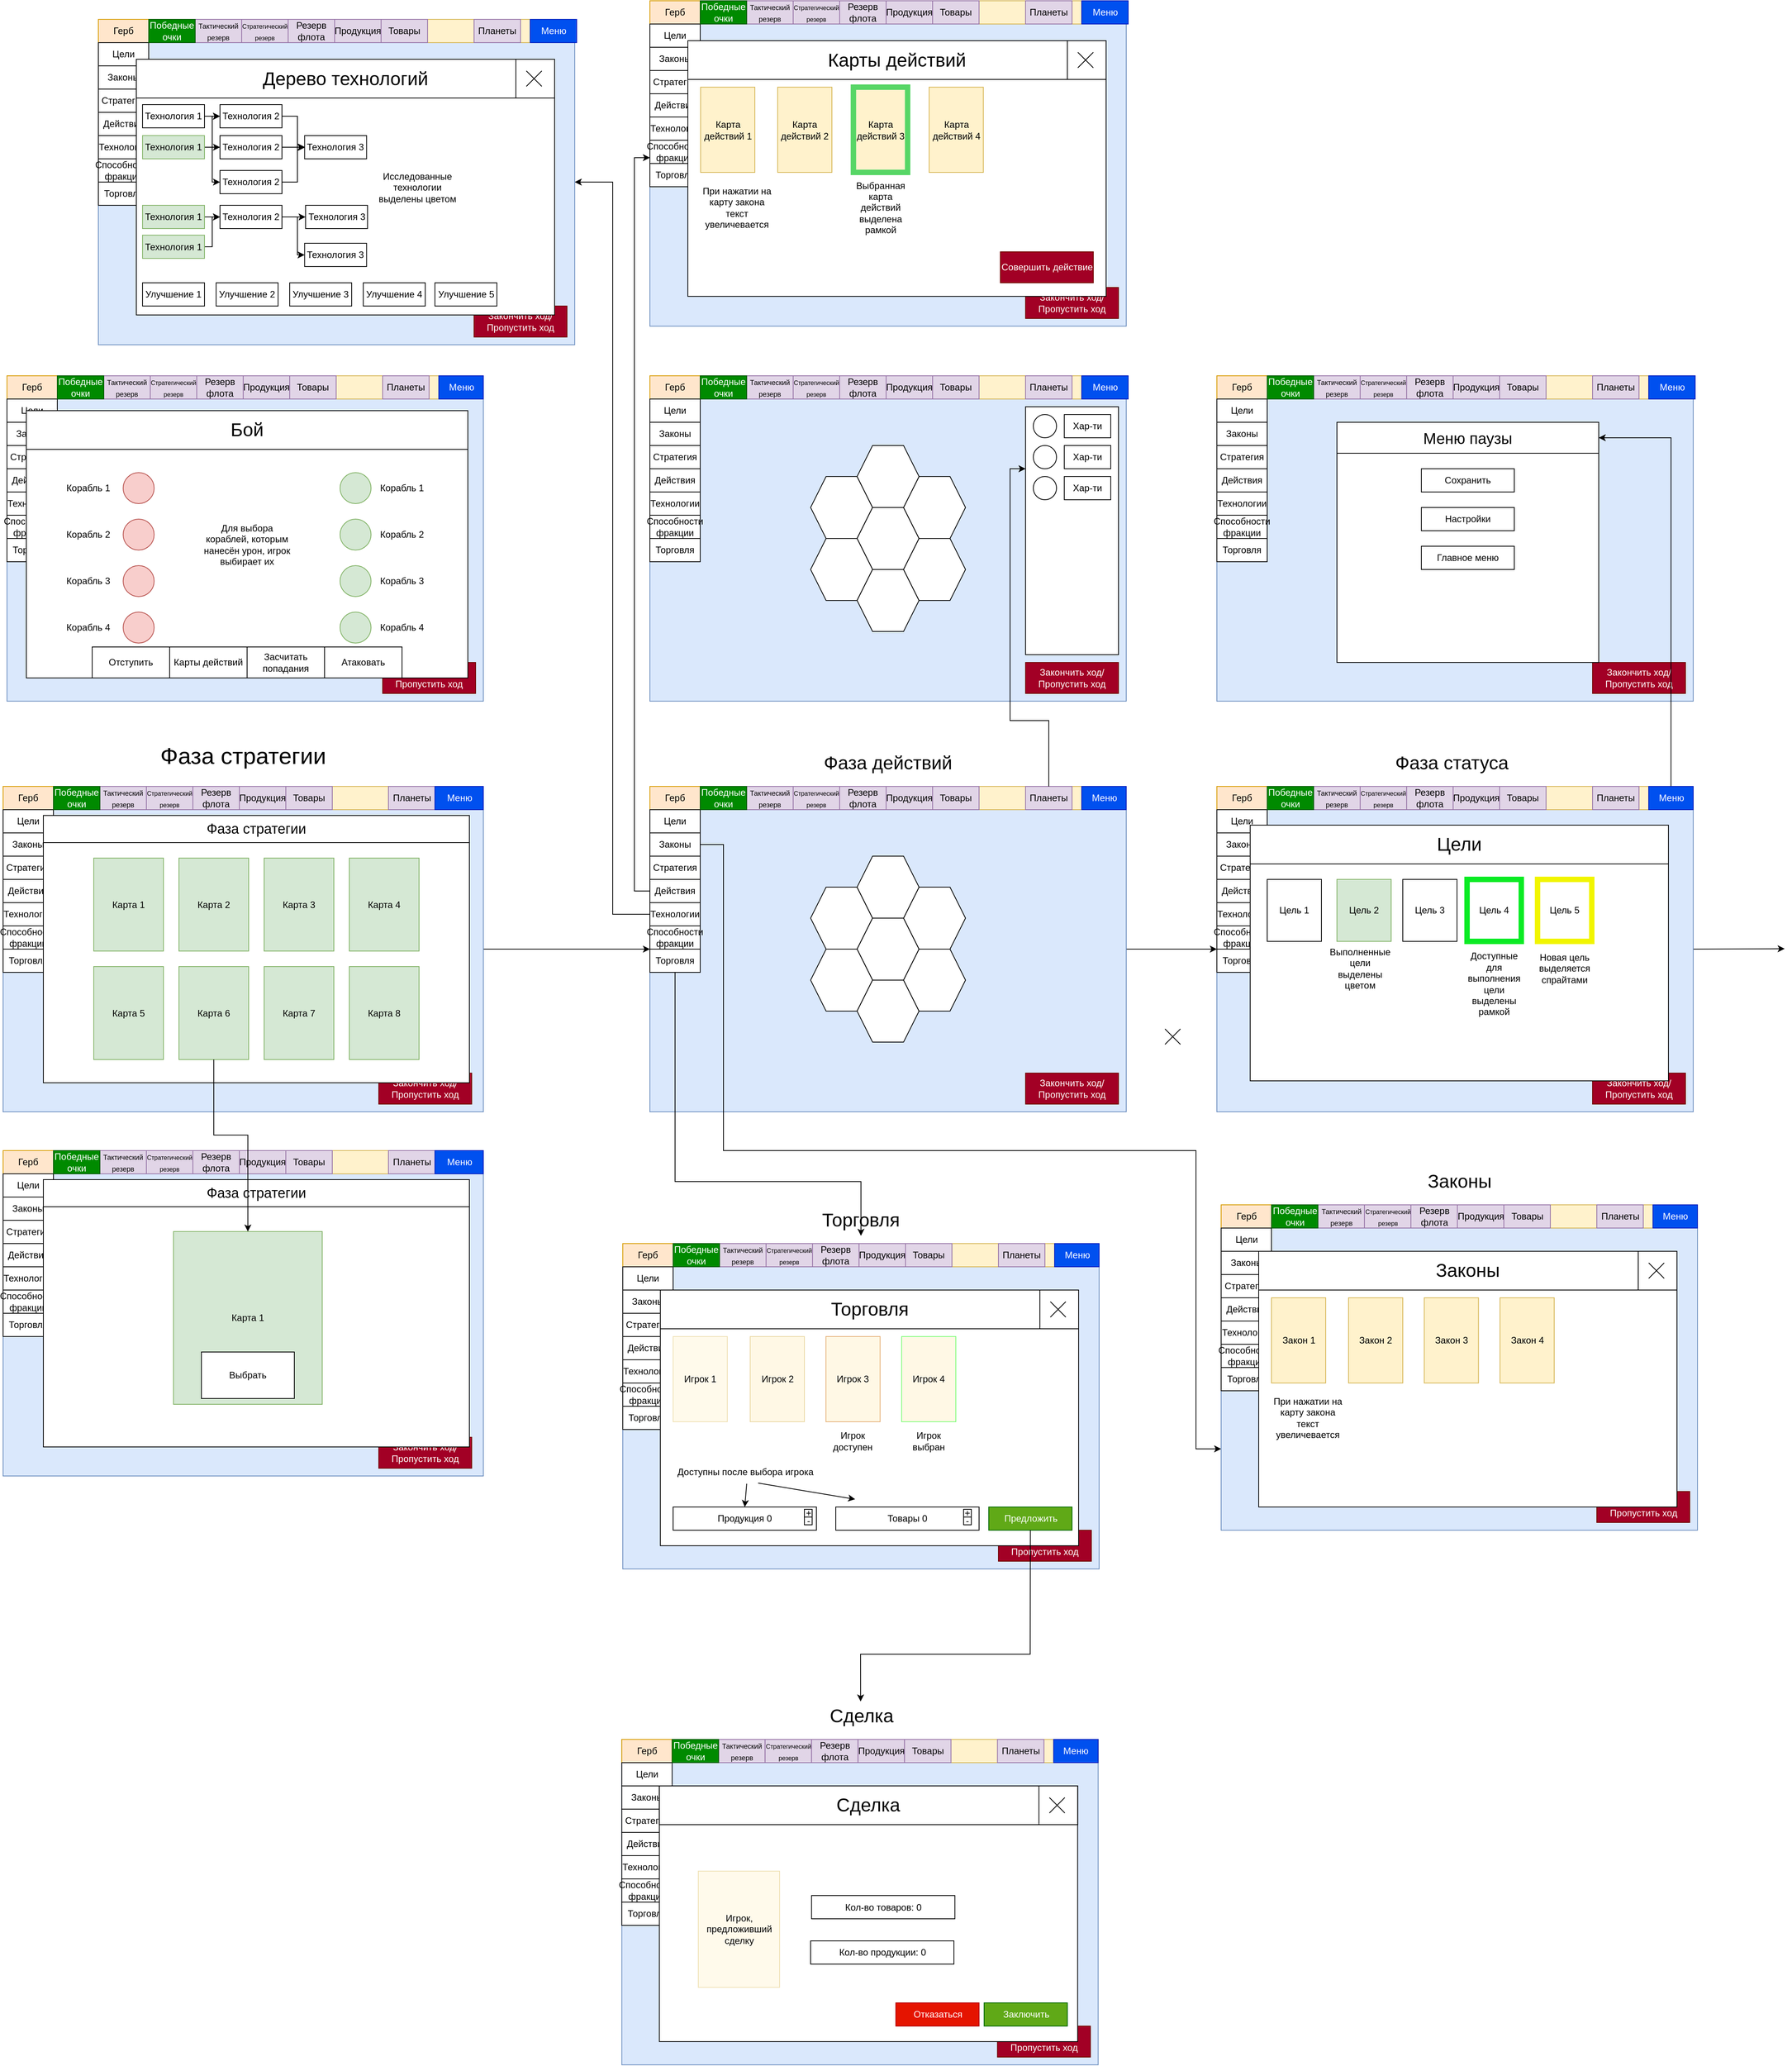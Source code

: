 <mxfile version="22.0.6" type="github">
  <diagram name="Page-1" id="c9db0220-8083-56f3-ca83-edcdcd058819">
    <mxGraphModel dx="6495" dy="5261.5" grid="1" gridSize="10" guides="1" tooltips="1" connect="1" arrows="1" fold="1" page="1" pageScale="1.5" pageWidth="826" pageHeight="1169" background="none" math="0" shadow="0">
      <root>
        <mxCell id="0" style=";html=1;" />
        <mxCell id="1" style=";html=1;" parent="0" />
        <mxCell id="T-GI-EdMioZHFgg02Uda-1" style="edgeStyle=orthogonalEdgeStyle;rounded=0;orthogonalLoop=1;jettySize=auto;html=1;exitX=1;exitY=0.5;exitDx=0;exitDy=0;entryX=0;entryY=1;entryDx=0;entryDy=0;" edge="1" parent="1" source="T-GI-EdMioZHFgg02Uda-2" target="T-GI-EdMioZHFgg02Uda-225">
          <mxGeometry relative="1" as="geometry">
            <Array as="points">
              <mxPoint x="790" y="220" />
              <mxPoint x="790" y="220" />
            </Array>
          </mxGeometry>
        </mxCell>
        <mxCell id="T-GI-EdMioZHFgg02Uda-2" value="" style="rounded=0;whiteSpace=wrap;html=1;fillColor=#dae8fc;strokeColor=#6c8ebf;movable=1;resizable=1;rotatable=1;deletable=1;editable=1;locked=0;connectable=1;" vertex="1" parent="1">
          <mxGeometry x="95" y="10" width="615" height="420" as="geometry" />
        </mxCell>
        <mxCell id="T-GI-EdMioZHFgg02Uda-3" value="" style="group;movable=1;resizable=1;rotatable=1;deletable=1;editable=1;locked=0;connectable=1;" connectable="0" vertex="1" parent="1">
          <mxGeometry x="302.5" y="100" width="197.5" height="253" as="geometry" />
        </mxCell>
        <mxCell id="T-GI-EdMioZHFgg02Uda-4" value="" style="group;movable=0;resizable=0;rotatable=0;deletable=0;editable=0;locked=1;connectable=0;" connectable="0" vertex="1" parent="T-GI-EdMioZHFgg02Uda-3">
          <mxGeometry width="200" height="240" as="geometry" />
        </mxCell>
        <mxCell id="T-GI-EdMioZHFgg02Uda-5" value="" style="shape=hexagon;perimeter=hexagonPerimeter2;whiteSpace=wrap;html=1;fixedSize=1;movable=1;resizable=1;rotatable=1;deletable=1;editable=1;locked=0;connectable=1;" vertex="1" parent="T-GI-EdMioZHFgg02Uda-4">
          <mxGeometry y="40" width="80" height="80" as="geometry" />
        </mxCell>
        <mxCell id="T-GI-EdMioZHFgg02Uda-6" value="" style="shape=hexagon;perimeter=hexagonPerimeter2;whiteSpace=wrap;html=1;fixedSize=1;movable=1;resizable=1;rotatable=1;deletable=1;editable=1;locked=0;connectable=1;" vertex="1" parent="T-GI-EdMioZHFgg02Uda-4">
          <mxGeometry x="60" y="80" width="80" height="80" as="geometry" />
        </mxCell>
        <mxCell id="T-GI-EdMioZHFgg02Uda-7" value="" style="shape=hexagon;perimeter=hexagonPerimeter2;whiteSpace=wrap;html=1;fixedSize=1;movable=1;resizable=1;rotatable=1;deletable=1;editable=1;locked=0;connectable=1;" vertex="1" parent="T-GI-EdMioZHFgg02Uda-4">
          <mxGeometry y="120" width="80" height="80" as="geometry" />
        </mxCell>
        <mxCell id="T-GI-EdMioZHFgg02Uda-8" value="" style="shape=hexagon;perimeter=hexagonPerimeter2;whiteSpace=wrap;html=1;fixedSize=1;movable=1;resizable=1;rotatable=1;deletable=1;editable=1;locked=0;connectable=1;" vertex="1" parent="T-GI-EdMioZHFgg02Uda-4">
          <mxGeometry x="60" y="160" width="80" height="80" as="geometry" />
        </mxCell>
        <mxCell id="T-GI-EdMioZHFgg02Uda-9" value="" style="shape=hexagon;perimeter=hexagonPerimeter2;whiteSpace=wrap;html=1;fixedSize=1;movable=1;resizable=1;rotatable=1;deletable=1;editable=1;locked=0;connectable=1;" vertex="1" parent="T-GI-EdMioZHFgg02Uda-4">
          <mxGeometry x="120" y="120" width="80" height="80" as="geometry" />
        </mxCell>
        <mxCell id="T-GI-EdMioZHFgg02Uda-10" value="" style="shape=hexagon;perimeter=hexagonPerimeter2;whiteSpace=wrap;html=1;fixedSize=1;movable=1;resizable=1;rotatable=1;deletable=1;editable=1;locked=0;connectable=1;" vertex="1" parent="T-GI-EdMioZHFgg02Uda-4">
          <mxGeometry x="120" y="40" width="80" height="80" as="geometry" />
        </mxCell>
        <mxCell id="T-GI-EdMioZHFgg02Uda-11" value="" style="shape=hexagon;perimeter=hexagonPerimeter2;whiteSpace=wrap;html=1;fixedSize=1;movable=1;resizable=1;rotatable=1;deletable=1;editable=1;locked=0;connectable=1;" vertex="1" parent="T-GI-EdMioZHFgg02Uda-4">
          <mxGeometry x="60" width="80" height="80" as="geometry" />
        </mxCell>
        <mxCell id="T-GI-EdMioZHFgg02Uda-12" value="" style="rounded=0;whiteSpace=wrap;html=1;fillColor=#fff2cc;strokeColor=#d6b656;" vertex="1" parent="1">
          <mxGeometry x="95" y="10" width="615" height="30" as="geometry" />
        </mxCell>
        <mxCell id="T-GI-EdMioZHFgg02Uda-13" value="Герб" style="rounded=0;whiteSpace=wrap;html=1;fillColor=#ffe6cc;strokeColor=#d79b00;" vertex="1" parent="1">
          <mxGeometry x="95" y="10" width="65" height="30" as="geometry" />
        </mxCell>
        <mxCell id="T-GI-EdMioZHFgg02Uda-14" value="&lt;font style=&quot;font-size: 9px;&quot;&gt;Тактический резерв&lt;/font&gt;" style="rounded=0;whiteSpace=wrap;html=1;fillColor=#e1d5e7;strokeColor=#9673a6;" vertex="1" parent="1">
          <mxGeometry x="220" y="10" width="60" height="30" as="geometry" />
        </mxCell>
        <mxCell id="T-GI-EdMioZHFgg02Uda-15" value="&lt;font style=&quot;font-size: 8px;&quot;&gt;Стратегический резерв&lt;/font&gt;" style="rounded=0;whiteSpace=wrap;html=1;fillColor=#e1d5e7;strokeColor=#9673a6;" vertex="1" parent="1">
          <mxGeometry x="280" y="10" width="60" height="30" as="geometry" />
        </mxCell>
        <mxCell id="T-GI-EdMioZHFgg02Uda-16" value="Резерв флота" style="rounded=0;whiteSpace=wrap;html=1;fillColor=#e1d5e7;strokeColor=#9673a6;" vertex="1" parent="1">
          <mxGeometry x="340" y="10" width="60" height="30" as="geometry" />
        </mxCell>
        <mxCell id="T-GI-EdMioZHFgg02Uda-17" value="Планеты" style="rounded=0;whiteSpace=wrap;html=1;fillColor=#e1d5e7;strokeColor=#9673a6;" vertex="1" parent="1">
          <mxGeometry x="580" y="10" width="60" height="30" as="geometry" />
        </mxCell>
        <mxCell id="T-GI-EdMioZHFgg02Uda-18" value="Меню" style="rounded=0;whiteSpace=wrap;html=1;fillColor=#0050ef;strokeColor=#001DBC;fontColor=#ffffff;" vertex="1" parent="1">
          <mxGeometry x="652.5" y="10" width="57.5" height="30" as="geometry" />
        </mxCell>
        <mxCell id="T-GI-EdMioZHFgg02Uda-19" value="Цели" style="rounded=0;whiteSpace=wrap;html=1;" vertex="1" parent="1">
          <mxGeometry x="95" y="40" width="65" height="30" as="geometry" />
        </mxCell>
        <mxCell id="T-GI-EdMioZHFgg02Uda-20" value="Стратегия" style="rounded=0;whiteSpace=wrap;html=1;" vertex="1" parent="1">
          <mxGeometry x="95" y="100" width="65" height="30" as="geometry" />
        </mxCell>
        <mxCell id="T-GI-EdMioZHFgg02Uda-21" value="Закончить ход/Пропустить ход" style="rounded=0;whiteSpace=wrap;html=1;fillColor=#a20025;fontColor=#ffffff;strokeColor=#6F0000;" vertex="1" parent="1">
          <mxGeometry x="580" y="380" width="120" height="40" as="geometry" />
        </mxCell>
        <mxCell id="T-GI-EdMioZHFgg02Uda-22" value="Победные очки" style="rounded=0;whiteSpace=wrap;html=1;fillColor=#008a00;strokeColor=#005700;fontColor=#ffffff;" vertex="1" parent="1">
          <mxGeometry x="160" y="10" width="60" height="30" as="geometry" />
        </mxCell>
        <mxCell id="T-GI-EdMioZHFgg02Uda-23" style="edgeStyle=orthogonalEdgeStyle;rounded=0;orthogonalLoop=1;jettySize=auto;html=1;exitX=1;exitY=0.5;exitDx=0;exitDy=0;entryX=0;entryY=0.75;entryDx=0;entryDy=0;" edge="1" parent="1" source="T-GI-EdMioZHFgg02Uda-24" target="T-GI-EdMioZHFgg02Uda-275">
          <mxGeometry relative="1" as="geometry">
            <Array as="points">
              <mxPoint x="190" y="85" />
              <mxPoint x="190" y="480" />
              <mxPoint x="800" y="480" />
              <mxPoint x="800" y="865" />
            </Array>
          </mxGeometry>
        </mxCell>
        <mxCell id="T-GI-EdMioZHFgg02Uda-24" value="Законы" style="rounded=0;whiteSpace=wrap;html=1;" vertex="1" parent="1">
          <mxGeometry x="95" y="70" width="65" height="30" as="geometry" />
        </mxCell>
        <mxCell id="T-GI-EdMioZHFgg02Uda-25" style="edgeStyle=orthogonalEdgeStyle;rounded=0;orthogonalLoop=1;jettySize=auto;html=1;exitX=0;exitY=0.5;exitDx=0;exitDy=0;entryX=0;entryY=0.75;entryDx=0;entryDy=0;" edge="1" parent="1" source="T-GI-EdMioZHFgg02Uda-26" target="T-GI-EdMioZHFgg02Uda-442">
          <mxGeometry relative="1" as="geometry" />
        </mxCell>
        <mxCell id="T-GI-EdMioZHFgg02Uda-26" value="Действия" style="rounded=0;whiteSpace=wrap;html=1;" vertex="1" parent="1">
          <mxGeometry x="95" y="130" width="65" height="30" as="geometry" />
        </mxCell>
        <mxCell id="T-GI-EdMioZHFgg02Uda-27" style="edgeStyle=orthogonalEdgeStyle;rounded=0;orthogonalLoop=1;jettySize=auto;html=1;exitX=0;exitY=0.5;exitDx=0;exitDy=0;entryX=1;entryY=0.5;entryDx=0;entryDy=0;" edge="1" parent="1" source="T-GI-EdMioZHFgg02Uda-28" target="T-GI-EdMioZHFgg02Uda-462">
          <mxGeometry relative="1" as="geometry">
            <Array as="points">
              <mxPoint x="47" y="175" />
              <mxPoint x="47" y="-770" />
            </Array>
          </mxGeometry>
        </mxCell>
        <mxCell id="T-GI-EdMioZHFgg02Uda-28" value="Технологии" style="rounded=0;whiteSpace=wrap;html=1;" vertex="1" parent="1">
          <mxGeometry x="95" y="160" width="65" height="30" as="geometry" />
        </mxCell>
        <mxCell id="T-GI-EdMioZHFgg02Uda-29" value="Способности фракции" style="rounded=0;whiteSpace=wrap;html=1;" vertex="1" parent="1">
          <mxGeometry x="95" y="190" width="65" height="30" as="geometry" />
        </mxCell>
        <mxCell id="T-GI-EdMioZHFgg02Uda-30" value="Продукция" style="rounded=0;whiteSpace=wrap;html=1;fillColor=#e1d5e7;strokeColor=#9673a6;" vertex="1" parent="1">
          <mxGeometry x="400" y="10" width="60" height="30" as="geometry" />
        </mxCell>
        <mxCell id="T-GI-EdMioZHFgg02Uda-31" value="Товары" style="rounded=0;whiteSpace=wrap;html=1;fillColor=#e1d5e7;strokeColor=#9673a6;" vertex="1" parent="1">
          <mxGeometry x="460" y="10" width="60" height="30" as="geometry" />
        </mxCell>
        <mxCell id="T-GI-EdMioZHFgg02Uda-32" style="edgeStyle=orthogonalEdgeStyle;rounded=0;orthogonalLoop=1;jettySize=auto;html=1;exitX=1;exitY=0.5;exitDx=0;exitDy=0;entryX=0;entryY=0.5;entryDx=0;entryDy=0;" edge="1" parent="1" source="T-GI-EdMioZHFgg02Uda-105" target="T-GI-EdMioZHFgg02Uda-2">
          <mxGeometry relative="1" as="geometry" />
        </mxCell>
        <mxCell id="T-GI-EdMioZHFgg02Uda-33" style="edgeStyle=orthogonalEdgeStyle;rounded=0;orthogonalLoop=1;jettySize=auto;html=1;entryX=0.5;entryY=1;entryDx=0;entryDy=0;" edge="1" parent="1" source="T-GI-EdMioZHFgg02Uda-34" target="T-GI-EdMioZHFgg02Uda-395">
          <mxGeometry relative="1" as="geometry">
            <Array as="points">
              <mxPoint x="128" y="520" />
              <mxPoint x="368" y="520" />
            </Array>
          </mxGeometry>
        </mxCell>
        <mxCell id="T-GI-EdMioZHFgg02Uda-34" value="Торговля" style="rounded=0;whiteSpace=wrap;html=1;" vertex="1" parent="1">
          <mxGeometry x="95" y="220" width="65" height="30" as="geometry" />
        </mxCell>
        <mxCell id="T-GI-EdMioZHFgg02Uda-35" value="" style="rounded=0;whiteSpace=wrap;html=1;fillColor=#dae8fc;strokeColor=#6c8ebf;movable=0;resizable=0;rotatable=0;deletable=0;editable=0;locked=1;connectable=0;" vertex="1" parent="1">
          <mxGeometry x="95" y="-520" width="615" height="420" as="geometry" />
        </mxCell>
        <mxCell id="T-GI-EdMioZHFgg02Uda-36" value="" style="group;movable=0;resizable=0;rotatable=0;deletable=0;editable=0;locked=1;connectable=0;" connectable="0" vertex="1" parent="1">
          <mxGeometry x="302.5" y="-430" width="197.5" height="253" as="geometry" />
        </mxCell>
        <mxCell id="T-GI-EdMioZHFgg02Uda-37" value="" style="group;movable=0;resizable=0;rotatable=0;deletable=0;editable=0;locked=1;connectable=0;" connectable="0" vertex="1" parent="T-GI-EdMioZHFgg02Uda-36">
          <mxGeometry width="200" height="240" as="geometry" />
        </mxCell>
        <mxCell id="T-GI-EdMioZHFgg02Uda-38" value="" style="shape=hexagon;perimeter=hexagonPerimeter2;whiteSpace=wrap;html=1;fixedSize=1;movable=0;resizable=0;rotatable=0;deletable=0;editable=0;locked=1;connectable=0;" vertex="1" parent="T-GI-EdMioZHFgg02Uda-37">
          <mxGeometry y="40" width="80" height="80" as="geometry" />
        </mxCell>
        <mxCell id="T-GI-EdMioZHFgg02Uda-39" value="" style="shape=hexagon;perimeter=hexagonPerimeter2;whiteSpace=wrap;html=1;fixedSize=1;movable=0;resizable=0;rotatable=0;deletable=0;editable=0;locked=1;connectable=0;" vertex="1" parent="T-GI-EdMioZHFgg02Uda-37">
          <mxGeometry x="60" y="80" width="80" height="80" as="geometry" />
        </mxCell>
        <mxCell id="T-GI-EdMioZHFgg02Uda-40" value="" style="shape=hexagon;perimeter=hexagonPerimeter2;whiteSpace=wrap;html=1;fixedSize=1;movable=0;resizable=0;rotatable=0;deletable=0;editable=0;locked=1;connectable=0;" vertex="1" parent="T-GI-EdMioZHFgg02Uda-37">
          <mxGeometry y="120" width="80" height="80" as="geometry" />
        </mxCell>
        <mxCell id="T-GI-EdMioZHFgg02Uda-41" value="" style="shape=hexagon;perimeter=hexagonPerimeter2;whiteSpace=wrap;html=1;fixedSize=1;movable=0;resizable=0;rotatable=0;deletable=0;editable=0;locked=1;connectable=0;" vertex="1" parent="T-GI-EdMioZHFgg02Uda-37">
          <mxGeometry x="60" y="160" width="80" height="80" as="geometry" />
        </mxCell>
        <mxCell id="T-GI-EdMioZHFgg02Uda-42" value="" style="shape=hexagon;perimeter=hexagonPerimeter2;whiteSpace=wrap;html=1;fixedSize=1;movable=0;resizable=0;rotatable=0;deletable=0;editable=0;locked=1;connectable=0;" vertex="1" parent="T-GI-EdMioZHFgg02Uda-37">
          <mxGeometry x="120" y="120" width="80" height="80" as="geometry" />
        </mxCell>
        <mxCell id="T-GI-EdMioZHFgg02Uda-43" value="" style="shape=hexagon;perimeter=hexagonPerimeter2;whiteSpace=wrap;html=1;fixedSize=1;movable=0;resizable=0;rotatable=0;deletable=0;editable=0;locked=1;connectable=0;" vertex="1" parent="T-GI-EdMioZHFgg02Uda-37">
          <mxGeometry x="120" y="40" width="80" height="80" as="geometry" />
        </mxCell>
        <mxCell id="T-GI-EdMioZHFgg02Uda-44" value="" style="shape=hexagon;perimeter=hexagonPerimeter2;whiteSpace=wrap;html=1;fixedSize=1;movable=0;resizable=0;rotatable=0;deletable=0;editable=0;locked=1;connectable=0;" vertex="1" parent="T-GI-EdMioZHFgg02Uda-37">
          <mxGeometry x="60" width="80" height="80" as="geometry" />
        </mxCell>
        <mxCell id="T-GI-EdMioZHFgg02Uda-45" value="" style="rounded=0;whiteSpace=wrap;html=1;fillColor=#fff2cc;strokeColor=#d6b656;movable=0;resizable=0;rotatable=0;deletable=0;editable=0;locked=1;connectable=0;" vertex="1" parent="1">
          <mxGeometry x="95" y="-520" width="615" height="30" as="geometry" />
        </mxCell>
        <mxCell id="T-GI-EdMioZHFgg02Uda-46" value="Герб" style="rounded=0;whiteSpace=wrap;html=1;fillColor=#ffe6cc;strokeColor=#d79b00;movable=0;resizable=0;rotatable=0;deletable=0;editable=0;locked=1;connectable=0;" vertex="1" parent="1">
          <mxGeometry x="95" y="-520" width="65" height="30" as="geometry" />
        </mxCell>
        <mxCell id="T-GI-EdMioZHFgg02Uda-47" value="&lt;font style=&quot;font-size: 9px;&quot;&gt;Тактический резерв&lt;/font&gt;" style="rounded=0;whiteSpace=wrap;html=1;fillColor=#e1d5e7;strokeColor=#9673a6;movable=0;resizable=0;rotatable=0;deletable=0;editable=0;locked=1;connectable=0;" vertex="1" parent="1">
          <mxGeometry x="220" y="-520" width="60" height="30" as="geometry" />
        </mxCell>
        <mxCell id="T-GI-EdMioZHFgg02Uda-48" value="&lt;font style=&quot;font-size: 8px;&quot;&gt;Стратегический резерв&lt;/font&gt;" style="rounded=0;whiteSpace=wrap;html=1;fillColor=#e1d5e7;strokeColor=#9673a6;movable=0;resizable=0;rotatable=0;deletable=0;editable=0;locked=1;connectable=0;" vertex="1" parent="1">
          <mxGeometry x="280" y="-520" width="60" height="30" as="geometry" />
        </mxCell>
        <mxCell id="T-GI-EdMioZHFgg02Uda-49" value="Резерв флота" style="rounded=0;whiteSpace=wrap;html=1;fillColor=#e1d5e7;strokeColor=#9673a6;movable=0;resizable=0;rotatable=0;deletable=0;editable=0;locked=1;connectable=0;" vertex="1" parent="1">
          <mxGeometry x="340" y="-520" width="60" height="30" as="geometry" />
        </mxCell>
        <mxCell id="T-GI-EdMioZHFgg02Uda-50" value="Планеты" style="rounded=0;whiteSpace=wrap;html=1;fillColor=#e1d5e7;strokeColor=#9673a6;movable=0;resizable=0;rotatable=0;deletable=0;editable=0;locked=1;connectable=0;" vertex="1" parent="1">
          <mxGeometry x="580" y="-520" width="60" height="30" as="geometry" />
        </mxCell>
        <mxCell id="T-GI-EdMioZHFgg02Uda-51" value="Меню" style="rounded=0;whiteSpace=wrap;html=1;fillColor=#0050ef;strokeColor=#001DBC;fontColor=#ffffff;movable=0;resizable=0;rotatable=0;deletable=0;editable=0;locked=1;connectable=0;" vertex="1" parent="1">
          <mxGeometry x="652.5" y="-520" width="60" height="30" as="geometry" />
        </mxCell>
        <mxCell id="T-GI-EdMioZHFgg02Uda-52" value="Цели" style="rounded=0;whiteSpace=wrap;html=1;movable=0;resizable=0;rotatable=0;deletable=0;editable=0;locked=1;connectable=0;" vertex="1" parent="1">
          <mxGeometry x="95" y="-490" width="65" height="30" as="geometry" />
        </mxCell>
        <mxCell id="T-GI-EdMioZHFgg02Uda-53" value="Стратегия" style="rounded=0;whiteSpace=wrap;html=1;movable=0;resizable=0;rotatable=0;deletable=0;editable=0;locked=1;connectable=0;" vertex="1" parent="1">
          <mxGeometry x="95" y="-430" width="65" height="30" as="geometry" />
        </mxCell>
        <mxCell id="T-GI-EdMioZHFgg02Uda-54" value="Закончить ход/Пропустить ход" style="rounded=0;whiteSpace=wrap;html=1;fillColor=#a20025;fontColor=#ffffff;strokeColor=#6F0000;movable=0;resizable=0;rotatable=0;deletable=0;editable=0;locked=1;connectable=0;" vertex="1" parent="1">
          <mxGeometry x="580" y="-150" width="120" height="40" as="geometry" />
        </mxCell>
        <mxCell id="T-GI-EdMioZHFgg02Uda-55" value="Победные очки" style="rounded=0;whiteSpace=wrap;html=1;fillColor=#008a00;strokeColor=#005700;fontColor=#ffffff;movable=0;resizable=0;rotatable=0;deletable=0;editable=0;locked=1;connectable=0;" vertex="1" parent="1">
          <mxGeometry x="160" y="-520" width="60" height="30" as="geometry" />
        </mxCell>
        <mxCell id="T-GI-EdMioZHFgg02Uda-56" value="Законы" style="rounded=0;whiteSpace=wrap;html=1;movable=0;resizable=0;rotatable=0;deletable=0;editable=0;locked=1;connectable=0;" vertex="1" parent="1">
          <mxGeometry x="95" y="-460" width="65" height="30" as="geometry" />
        </mxCell>
        <mxCell id="T-GI-EdMioZHFgg02Uda-57" value="Действия" style="rounded=0;whiteSpace=wrap;html=1;movable=0;resizable=0;rotatable=0;deletable=0;editable=0;locked=1;connectable=0;" vertex="1" parent="1">
          <mxGeometry x="95" y="-400" width="65" height="30" as="geometry" />
        </mxCell>
        <mxCell id="T-GI-EdMioZHFgg02Uda-58" value="Технологии" style="rounded=0;whiteSpace=wrap;html=1;movable=0;resizable=0;rotatable=0;deletable=0;editable=0;locked=1;connectable=0;" vertex="1" parent="1">
          <mxGeometry x="95" y="-370" width="65" height="30" as="geometry" />
        </mxCell>
        <mxCell id="T-GI-EdMioZHFgg02Uda-59" value="Способности фракции" style="rounded=0;whiteSpace=wrap;html=1;movable=0;resizable=0;rotatable=0;deletable=0;editable=0;locked=1;connectable=0;" vertex="1" parent="1">
          <mxGeometry x="95" y="-340" width="65" height="30" as="geometry" />
        </mxCell>
        <mxCell id="T-GI-EdMioZHFgg02Uda-60" value="" style="rounded=0;whiteSpace=wrap;html=1;movable=0;resizable=0;rotatable=0;deletable=0;editable=0;locked=1;connectable=0;" vertex="1" parent="1">
          <mxGeometry x="580" y="-480" width="120" height="320" as="geometry" />
        </mxCell>
        <mxCell id="T-GI-EdMioZHFgg02Uda-61" value="" style="ellipse;whiteSpace=wrap;html=1;aspect=fixed;movable=0;resizable=0;rotatable=0;deletable=0;editable=0;locked=1;connectable=0;" vertex="1" parent="1">
          <mxGeometry x="590" y="-470" width="30" height="30" as="geometry" />
        </mxCell>
        <mxCell id="T-GI-EdMioZHFgg02Uda-62" value="Хар-ти" style="rounded=0;whiteSpace=wrap;html=1;movable=0;resizable=0;rotatable=0;deletable=0;editable=0;locked=1;connectable=0;" vertex="1" parent="1">
          <mxGeometry x="630" y="-470" width="60" height="30" as="geometry" />
        </mxCell>
        <mxCell id="T-GI-EdMioZHFgg02Uda-63" value="Продукция" style="rounded=0;whiteSpace=wrap;html=1;fillColor=#e1d5e7;strokeColor=#9673a6;movable=0;resizable=0;rotatable=0;deletable=0;editable=0;locked=1;connectable=0;" vertex="1" parent="1">
          <mxGeometry x="400" y="-520" width="60" height="30" as="geometry" />
        </mxCell>
        <mxCell id="T-GI-EdMioZHFgg02Uda-64" value="Товары" style="rounded=0;whiteSpace=wrap;html=1;fillColor=#e1d5e7;strokeColor=#9673a6;movable=0;resizable=0;rotatable=0;deletable=0;editable=0;locked=1;connectable=0;" vertex="1" parent="1">
          <mxGeometry x="460" y="-520" width="60" height="30" as="geometry" />
        </mxCell>
        <mxCell id="T-GI-EdMioZHFgg02Uda-65" value="Торговля" style="rounded=0;whiteSpace=wrap;html=1;movable=0;resizable=0;rotatable=0;deletable=0;editable=0;locked=1;connectable=0;" vertex="1" parent="1">
          <mxGeometry x="95" y="-310" width="65" height="30" as="geometry" />
        </mxCell>
        <mxCell id="T-GI-EdMioZHFgg02Uda-66" style="edgeStyle=orthogonalEdgeStyle;rounded=0;orthogonalLoop=1;jettySize=auto;html=1;exitX=0.5;exitY=0;exitDx=0;exitDy=0;entryX=0;entryY=0.25;entryDx=0;entryDy=0;" edge="1" parent="1" source="T-GI-EdMioZHFgg02Uda-17" target="T-GI-EdMioZHFgg02Uda-60">
          <mxGeometry relative="1" as="geometry" />
        </mxCell>
        <mxCell id="T-GI-EdMioZHFgg02Uda-67" value="" style="ellipse;whiteSpace=wrap;html=1;aspect=fixed;movable=0;resizable=0;rotatable=0;deletable=0;editable=0;locked=1;connectable=0;" vertex="1" parent="1">
          <mxGeometry x="590" y="-430" width="30" height="30" as="geometry" />
        </mxCell>
        <mxCell id="T-GI-EdMioZHFgg02Uda-68" value="Хар-ти" style="rounded=0;whiteSpace=wrap;html=1;movable=0;resizable=0;rotatable=0;deletable=0;editable=0;locked=1;connectable=0;" vertex="1" parent="1">
          <mxGeometry x="630" y="-430" width="60" height="30" as="geometry" />
        </mxCell>
        <mxCell id="T-GI-EdMioZHFgg02Uda-69" value="" style="ellipse;whiteSpace=wrap;html=1;aspect=fixed;movable=0;resizable=0;rotatable=0;deletable=0;editable=0;locked=1;connectable=0;" vertex="1" parent="1">
          <mxGeometry x="590" y="-390" width="30" height="30" as="geometry" />
        </mxCell>
        <mxCell id="T-GI-EdMioZHFgg02Uda-70" value="Хар-ти" style="rounded=0;whiteSpace=wrap;html=1;movable=0;resizable=0;rotatable=0;deletable=0;editable=0;locked=1;connectable=0;" vertex="1" parent="1">
          <mxGeometry x="630" y="-390" width="60" height="30" as="geometry" />
        </mxCell>
        <mxCell id="T-GI-EdMioZHFgg02Uda-71" value="" style="rounded=0;whiteSpace=wrap;html=1;fillColor=#dae8fc;strokeColor=#6c8ebf;movable=1;resizable=1;rotatable=1;deletable=1;editable=1;locked=0;connectable=1;" vertex="1" parent="1">
          <mxGeometry x="827" y="-520" width="615" height="420" as="geometry" />
        </mxCell>
        <mxCell id="T-GI-EdMioZHFgg02Uda-72" value="" style="group;movable=1;resizable=1;rotatable=1;deletable=1;editable=1;locked=0;connectable=1;" connectable="0" vertex="1" parent="1">
          <mxGeometry x="1034.5" y="-430" width="197.5" height="253" as="geometry" />
        </mxCell>
        <mxCell id="T-GI-EdMioZHFgg02Uda-73" value="" style="group;movable=0;resizable=0;rotatable=0;deletable=0;editable=0;locked=1;connectable=0;" connectable="0" vertex="1" parent="T-GI-EdMioZHFgg02Uda-72">
          <mxGeometry width="200" height="240" as="geometry" />
        </mxCell>
        <mxCell id="T-GI-EdMioZHFgg02Uda-74" value="" style="shape=hexagon;perimeter=hexagonPerimeter2;whiteSpace=wrap;html=1;fixedSize=1;movable=1;resizable=1;rotatable=1;deletable=1;editable=1;locked=0;connectable=1;" vertex="1" parent="T-GI-EdMioZHFgg02Uda-73">
          <mxGeometry y="40" width="80" height="80" as="geometry" />
        </mxCell>
        <mxCell id="T-GI-EdMioZHFgg02Uda-75" value="" style="shape=hexagon;perimeter=hexagonPerimeter2;whiteSpace=wrap;html=1;fixedSize=1;movable=1;resizable=1;rotatable=1;deletable=1;editable=1;locked=0;connectable=1;" vertex="1" parent="T-GI-EdMioZHFgg02Uda-73">
          <mxGeometry x="60" y="80" width="80" height="80" as="geometry" />
        </mxCell>
        <mxCell id="T-GI-EdMioZHFgg02Uda-76" value="" style="shape=hexagon;perimeter=hexagonPerimeter2;whiteSpace=wrap;html=1;fixedSize=1;movable=1;resizable=1;rotatable=1;deletable=1;editable=1;locked=0;connectable=1;" vertex="1" parent="T-GI-EdMioZHFgg02Uda-73">
          <mxGeometry y="120" width="80" height="80" as="geometry" />
        </mxCell>
        <mxCell id="T-GI-EdMioZHFgg02Uda-77" value="" style="shape=hexagon;perimeter=hexagonPerimeter2;whiteSpace=wrap;html=1;fixedSize=1;movable=1;resizable=1;rotatable=1;deletable=1;editable=1;locked=0;connectable=1;" vertex="1" parent="T-GI-EdMioZHFgg02Uda-73">
          <mxGeometry x="60" y="160" width="80" height="80" as="geometry" />
        </mxCell>
        <mxCell id="T-GI-EdMioZHFgg02Uda-78" value="" style="shape=hexagon;perimeter=hexagonPerimeter2;whiteSpace=wrap;html=1;fixedSize=1;movable=1;resizable=1;rotatable=1;deletable=1;editable=1;locked=0;connectable=1;" vertex="1" parent="T-GI-EdMioZHFgg02Uda-73">
          <mxGeometry x="120" y="120" width="80" height="80" as="geometry" />
        </mxCell>
        <mxCell id="T-GI-EdMioZHFgg02Uda-79" value="" style="shape=hexagon;perimeter=hexagonPerimeter2;whiteSpace=wrap;html=1;fixedSize=1;movable=1;resizable=1;rotatable=1;deletable=1;editable=1;locked=0;connectable=1;" vertex="1" parent="T-GI-EdMioZHFgg02Uda-73">
          <mxGeometry x="120" y="40" width="80" height="80" as="geometry" />
        </mxCell>
        <mxCell id="T-GI-EdMioZHFgg02Uda-80" value="" style="shape=hexagon;perimeter=hexagonPerimeter2;whiteSpace=wrap;html=1;fixedSize=1;movable=1;resizable=1;rotatable=1;deletable=1;editable=1;locked=0;connectable=1;" vertex="1" parent="T-GI-EdMioZHFgg02Uda-73">
          <mxGeometry x="60" width="80" height="80" as="geometry" />
        </mxCell>
        <mxCell id="T-GI-EdMioZHFgg02Uda-81" value="" style="rounded=0;whiteSpace=wrap;html=1;fillColor=#fff2cc;strokeColor=#d6b656;" vertex="1" parent="1">
          <mxGeometry x="827" y="-520" width="615" height="30" as="geometry" />
        </mxCell>
        <mxCell id="T-GI-EdMioZHFgg02Uda-82" value="Герб" style="rounded=0;whiteSpace=wrap;html=1;fillColor=#ffe6cc;strokeColor=#d79b00;" vertex="1" parent="1">
          <mxGeometry x="827" y="-520" width="65" height="30" as="geometry" />
        </mxCell>
        <mxCell id="T-GI-EdMioZHFgg02Uda-83" value="&lt;font style=&quot;font-size: 9px;&quot;&gt;Тактический резерв&lt;/font&gt;" style="rounded=0;whiteSpace=wrap;html=1;fillColor=#e1d5e7;strokeColor=#9673a6;" vertex="1" parent="1">
          <mxGeometry x="952" y="-520" width="60" height="30" as="geometry" />
        </mxCell>
        <mxCell id="T-GI-EdMioZHFgg02Uda-84" value="&lt;font style=&quot;font-size: 8px;&quot;&gt;Стратегический резерв&lt;/font&gt;" style="rounded=0;whiteSpace=wrap;html=1;fillColor=#e1d5e7;strokeColor=#9673a6;" vertex="1" parent="1">
          <mxGeometry x="1012" y="-520" width="60" height="30" as="geometry" />
        </mxCell>
        <mxCell id="T-GI-EdMioZHFgg02Uda-85" value="Резерв флота" style="rounded=0;whiteSpace=wrap;html=1;fillColor=#e1d5e7;strokeColor=#9673a6;" vertex="1" parent="1">
          <mxGeometry x="1072" y="-520" width="60" height="30" as="geometry" />
        </mxCell>
        <mxCell id="T-GI-EdMioZHFgg02Uda-86" value="Планеты" style="rounded=0;whiteSpace=wrap;html=1;fillColor=#e1d5e7;strokeColor=#9673a6;" vertex="1" parent="1">
          <mxGeometry x="1312" y="-520" width="60" height="30" as="geometry" />
        </mxCell>
        <mxCell id="T-GI-EdMioZHFgg02Uda-87" value="Меню" style="rounded=0;whiteSpace=wrap;html=1;fillColor=#0050ef;strokeColor=#001DBC;fontColor=#ffffff;" vertex="1" parent="1">
          <mxGeometry x="1384.5" y="-520" width="60" height="30" as="geometry" />
        </mxCell>
        <mxCell id="T-GI-EdMioZHFgg02Uda-88" value="Цели" style="rounded=0;whiteSpace=wrap;html=1;" vertex="1" parent="1">
          <mxGeometry x="827" y="-490" width="65" height="30" as="geometry" />
        </mxCell>
        <mxCell id="T-GI-EdMioZHFgg02Uda-89" value="Стратегия" style="rounded=0;whiteSpace=wrap;html=1;" vertex="1" parent="1">
          <mxGeometry x="827" y="-430" width="65" height="30" as="geometry" />
        </mxCell>
        <mxCell id="T-GI-EdMioZHFgg02Uda-90" value="Закончить ход/Пропустить ход" style="rounded=0;whiteSpace=wrap;html=1;fillColor=#a20025;fontColor=#ffffff;strokeColor=#6F0000;" vertex="1" parent="1">
          <mxGeometry x="1312" y="-150" width="120" height="40" as="geometry" />
        </mxCell>
        <mxCell id="T-GI-EdMioZHFgg02Uda-91" value="Победные очки" style="rounded=0;whiteSpace=wrap;html=1;fillColor=#008a00;strokeColor=#005700;fontColor=#ffffff;" vertex="1" parent="1">
          <mxGeometry x="892" y="-520" width="60" height="30" as="geometry" />
        </mxCell>
        <mxCell id="T-GI-EdMioZHFgg02Uda-92" value="Законы" style="rounded=0;whiteSpace=wrap;html=1;" vertex="1" parent="1">
          <mxGeometry x="827" y="-460" width="65" height="30" as="geometry" />
        </mxCell>
        <mxCell id="T-GI-EdMioZHFgg02Uda-93" value="Действия" style="rounded=0;whiteSpace=wrap;html=1;" vertex="1" parent="1">
          <mxGeometry x="827" y="-400" width="65" height="30" as="geometry" />
        </mxCell>
        <mxCell id="T-GI-EdMioZHFgg02Uda-94" value="Технологии" style="rounded=0;whiteSpace=wrap;html=1;" vertex="1" parent="1">
          <mxGeometry x="827" y="-370" width="65" height="30" as="geometry" />
        </mxCell>
        <mxCell id="T-GI-EdMioZHFgg02Uda-95" value="Способности фракции" style="rounded=0;whiteSpace=wrap;html=1;" vertex="1" parent="1">
          <mxGeometry x="827" y="-340" width="65" height="30" as="geometry" />
        </mxCell>
        <mxCell id="T-GI-EdMioZHFgg02Uda-96" value="Продукция" style="rounded=0;whiteSpace=wrap;html=1;fillColor=#e1d5e7;strokeColor=#9673a6;" vertex="1" parent="1">
          <mxGeometry x="1132" y="-520" width="60" height="30" as="geometry" />
        </mxCell>
        <mxCell id="T-GI-EdMioZHFgg02Uda-97" value="Товары" style="rounded=0;whiteSpace=wrap;html=1;fillColor=#e1d5e7;strokeColor=#9673a6;" vertex="1" parent="1">
          <mxGeometry x="1192" y="-520" width="60" height="30" as="geometry" />
        </mxCell>
        <mxCell id="T-GI-EdMioZHFgg02Uda-98" value="Торговля" style="rounded=0;whiteSpace=wrap;html=1;" vertex="1" parent="1">
          <mxGeometry x="827" y="-310" width="65" height="30" as="geometry" />
        </mxCell>
        <mxCell id="T-GI-EdMioZHFgg02Uda-99" value="" style="rounded=0;whiteSpace=wrap;html=1;" vertex="1" parent="1">
          <mxGeometry x="982" y="-460" width="338" height="310" as="geometry" />
        </mxCell>
        <mxCell id="T-GI-EdMioZHFgg02Uda-100" value="Меню паузы" style="rounded=0;whiteSpace=wrap;html=1;fontSize=20;" vertex="1" parent="1">
          <mxGeometry x="982" y="-460" width="338" height="40" as="geometry" />
        </mxCell>
        <mxCell id="T-GI-EdMioZHFgg02Uda-101" value="Сохранить" style="rounded=0;whiteSpace=wrap;html=1;" vertex="1" parent="1">
          <mxGeometry x="1091" y="-400" width="120" height="30" as="geometry" />
        </mxCell>
        <mxCell id="T-GI-EdMioZHFgg02Uda-102" value="Настройки" style="rounded=0;whiteSpace=wrap;html=1;" vertex="1" parent="1">
          <mxGeometry x="1091" y="-350" width="120" height="30" as="geometry" />
        </mxCell>
        <mxCell id="T-GI-EdMioZHFgg02Uda-103" value="Главное меню" style="rounded=0;whiteSpace=wrap;html=1;" vertex="1" parent="1">
          <mxGeometry x="1091" y="-300" width="120" height="30" as="geometry" />
        </mxCell>
        <mxCell id="T-GI-EdMioZHFgg02Uda-104" value="" style="group" connectable="0" vertex="1" parent="1">
          <mxGeometry x="-740" y="-50" width="620" height="480" as="geometry" />
        </mxCell>
        <mxCell id="T-GI-EdMioZHFgg02Uda-105" value="" style="rounded=0;whiteSpace=wrap;html=1;fillColor=#dae8fc;strokeColor=#6c8ebf;movable=1;resizable=1;rotatable=1;deletable=1;editable=1;locked=0;connectable=1;" vertex="1" parent="T-GI-EdMioZHFgg02Uda-104">
          <mxGeometry y="60" width="620" height="420" as="geometry" />
        </mxCell>
        <mxCell id="T-GI-EdMioZHFgg02Uda-106" value="" style="group;movable=1;resizable=1;rotatable=1;deletable=1;editable=1;locked=0;connectable=1;" connectable="0" vertex="1" parent="T-GI-EdMioZHFgg02Uda-104">
          <mxGeometry x="207.5" y="150" width="197.5" height="240" as="geometry" />
        </mxCell>
        <mxCell id="T-GI-EdMioZHFgg02Uda-107" value="" style="group;movable=1;resizable=1;rotatable=1;deletable=1;editable=1;locked=0;connectable=1;" connectable="0" vertex="1" parent="T-GI-EdMioZHFgg02Uda-106">
          <mxGeometry width="200" height="240" as="geometry" />
        </mxCell>
        <mxCell id="T-GI-EdMioZHFgg02Uda-108" value="" style="shape=hexagon;perimeter=hexagonPerimeter2;whiteSpace=wrap;html=1;fixedSize=1;movable=1;resizable=1;rotatable=1;deletable=1;editable=1;locked=0;connectable=1;" vertex="1" parent="T-GI-EdMioZHFgg02Uda-107">
          <mxGeometry y="40" width="80" height="80" as="geometry" />
        </mxCell>
        <mxCell id="T-GI-EdMioZHFgg02Uda-109" value="" style="shape=hexagon;perimeter=hexagonPerimeter2;whiteSpace=wrap;html=1;fixedSize=1;movable=1;resizable=1;rotatable=1;deletable=1;editable=1;locked=0;connectable=1;" vertex="1" parent="T-GI-EdMioZHFgg02Uda-107">
          <mxGeometry x="60" y="80" width="80" height="80" as="geometry" />
        </mxCell>
        <mxCell id="T-GI-EdMioZHFgg02Uda-110" value="" style="shape=hexagon;perimeter=hexagonPerimeter2;whiteSpace=wrap;html=1;fixedSize=1;movable=1;resizable=1;rotatable=1;deletable=1;editable=1;locked=0;connectable=1;" vertex="1" parent="T-GI-EdMioZHFgg02Uda-107">
          <mxGeometry y="120" width="80" height="80" as="geometry" />
        </mxCell>
        <mxCell id="T-GI-EdMioZHFgg02Uda-111" value="" style="shape=hexagon;perimeter=hexagonPerimeter2;whiteSpace=wrap;html=1;fixedSize=1;movable=1;resizable=1;rotatable=1;deletable=1;editable=1;locked=0;connectable=1;" vertex="1" parent="T-GI-EdMioZHFgg02Uda-107">
          <mxGeometry x="60" y="160" width="80" height="80" as="geometry" />
        </mxCell>
        <mxCell id="T-GI-EdMioZHFgg02Uda-112" value="" style="shape=hexagon;perimeter=hexagonPerimeter2;whiteSpace=wrap;html=1;fixedSize=1;movable=1;resizable=1;rotatable=1;deletable=1;editable=1;locked=0;connectable=1;" vertex="1" parent="T-GI-EdMioZHFgg02Uda-107">
          <mxGeometry x="120" y="120" width="80" height="80" as="geometry" />
        </mxCell>
        <mxCell id="T-GI-EdMioZHFgg02Uda-113" value="" style="shape=hexagon;perimeter=hexagonPerimeter2;whiteSpace=wrap;html=1;fixedSize=1;movable=1;resizable=1;rotatable=1;deletable=1;editable=1;locked=0;connectable=1;" vertex="1" parent="T-GI-EdMioZHFgg02Uda-107">
          <mxGeometry x="120" y="40" width="80" height="80" as="geometry" />
        </mxCell>
        <mxCell id="T-GI-EdMioZHFgg02Uda-114" value="" style="shape=hexagon;perimeter=hexagonPerimeter2;whiteSpace=wrap;html=1;fixedSize=1;movable=1;resizable=1;rotatable=1;deletable=1;editable=1;locked=0;connectable=1;" vertex="1" parent="T-GI-EdMioZHFgg02Uda-107">
          <mxGeometry x="60" width="80" height="80" as="geometry" />
        </mxCell>
        <mxCell id="T-GI-EdMioZHFgg02Uda-115" value="" style="rounded=0;whiteSpace=wrap;html=1;fillColor=#fff2cc;strokeColor=#d6b656;movable=1;resizable=1;rotatable=1;deletable=1;editable=1;locked=0;connectable=1;" vertex="1" parent="T-GI-EdMioZHFgg02Uda-104">
          <mxGeometry y="60" width="615" height="30" as="geometry" />
        </mxCell>
        <mxCell id="T-GI-EdMioZHFgg02Uda-116" value="Герб" style="rounded=0;whiteSpace=wrap;html=1;fillColor=#ffe6cc;strokeColor=#d79b00;movable=1;resizable=1;rotatable=1;deletable=1;editable=1;locked=0;connectable=1;" vertex="1" parent="T-GI-EdMioZHFgg02Uda-104">
          <mxGeometry y="60" width="65" height="30" as="geometry" />
        </mxCell>
        <mxCell id="T-GI-EdMioZHFgg02Uda-117" value="&lt;font style=&quot;font-size: 9px;&quot;&gt;Тактический резерв&lt;/font&gt;" style="rounded=0;whiteSpace=wrap;html=1;fillColor=#e1d5e7;strokeColor=#9673a6;movable=1;resizable=1;rotatable=1;deletable=1;editable=1;locked=0;connectable=1;" vertex="1" parent="T-GI-EdMioZHFgg02Uda-104">
          <mxGeometry x="125" y="60" width="60" height="30" as="geometry" />
        </mxCell>
        <mxCell id="T-GI-EdMioZHFgg02Uda-118" value="&lt;font style=&quot;font-size: 8px;&quot;&gt;Стратегический резерв&lt;/font&gt;" style="rounded=0;whiteSpace=wrap;html=1;fillColor=#e1d5e7;strokeColor=#9673a6;movable=1;resizable=1;rotatable=1;deletable=1;editable=1;locked=0;connectable=1;" vertex="1" parent="T-GI-EdMioZHFgg02Uda-104">
          <mxGeometry x="185" y="60" width="60" height="30" as="geometry" />
        </mxCell>
        <mxCell id="T-GI-EdMioZHFgg02Uda-119" value="Резерв флота" style="rounded=0;whiteSpace=wrap;html=1;fillColor=#e1d5e7;strokeColor=#9673a6;movable=1;resizable=1;rotatable=1;deletable=1;editable=1;locked=0;connectable=1;" vertex="1" parent="T-GI-EdMioZHFgg02Uda-104">
          <mxGeometry x="245" y="60" width="60" height="30" as="geometry" />
        </mxCell>
        <mxCell id="T-GI-EdMioZHFgg02Uda-120" value="Планеты" style="rounded=0;whiteSpace=wrap;html=1;fillColor=#e1d5e7;strokeColor=#9673a6;movable=1;resizable=1;rotatable=1;deletable=1;editable=1;locked=0;connectable=1;" vertex="1" parent="T-GI-EdMioZHFgg02Uda-104">
          <mxGeometry x="497.5" y="60" width="60" height="30" as="geometry" />
        </mxCell>
        <mxCell id="T-GI-EdMioZHFgg02Uda-121" value="Меню" style="rounded=0;whiteSpace=wrap;html=1;fillColor=#0050ef;strokeColor=#001DBC;fontColor=#ffffff;movable=1;resizable=1;rotatable=1;deletable=1;editable=1;locked=0;connectable=1;" vertex="1" parent="T-GI-EdMioZHFgg02Uda-104">
          <mxGeometry x="557.5" y="60" width="62.5" height="30" as="geometry" />
        </mxCell>
        <mxCell id="T-GI-EdMioZHFgg02Uda-122" value="Цели" style="rounded=0;whiteSpace=wrap;html=1;movable=1;resizable=1;rotatable=1;deletable=1;editable=1;locked=0;connectable=1;" vertex="1" parent="T-GI-EdMioZHFgg02Uda-104">
          <mxGeometry y="90" width="65" height="30" as="geometry" />
        </mxCell>
        <mxCell id="T-GI-EdMioZHFgg02Uda-123" value="Стратегия" style="rounded=0;whiteSpace=wrap;html=1;movable=1;resizable=1;rotatable=1;deletable=1;editable=1;locked=0;connectable=1;" vertex="1" parent="T-GI-EdMioZHFgg02Uda-104">
          <mxGeometry y="150" width="65" height="30" as="geometry" />
        </mxCell>
        <mxCell id="T-GI-EdMioZHFgg02Uda-124" value="Закончить ход/Пропустить ход" style="rounded=0;whiteSpace=wrap;html=1;fillColor=#a20025;fontColor=#ffffff;strokeColor=#6F0000;movable=1;resizable=1;rotatable=1;deletable=1;editable=1;locked=0;connectable=1;" vertex="1" parent="T-GI-EdMioZHFgg02Uda-104">
          <mxGeometry x="485" y="430" width="120" height="40" as="geometry" />
        </mxCell>
        <mxCell id="T-GI-EdMioZHFgg02Uda-125" value="Победные очки" style="rounded=0;whiteSpace=wrap;html=1;fillColor=#008a00;strokeColor=#005700;fontColor=#ffffff;movable=1;resizable=1;rotatable=1;deletable=1;editable=1;locked=0;connectable=1;" vertex="1" parent="T-GI-EdMioZHFgg02Uda-104">
          <mxGeometry x="65" y="60" width="60" height="30" as="geometry" />
        </mxCell>
        <mxCell id="T-GI-EdMioZHFgg02Uda-126" value="Законы" style="rounded=0;whiteSpace=wrap;html=1;movable=1;resizable=1;rotatable=1;deletable=1;editable=1;locked=0;connectable=1;" vertex="1" parent="T-GI-EdMioZHFgg02Uda-104">
          <mxGeometry y="120" width="65" height="30" as="geometry" />
        </mxCell>
        <mxCell id="T-GI-EdMioZHFgg02Uda-127" value="Действия" style="rounded=0;whiteSpace=wrap;html=1;movable=1;resizable=1;rotatable=1;deletable=1;editable=1;locked=0;connectable=1;" vertex="1" parent="T-GI-EdMioZHFgg02Uda-104">
          <mxGeometry y="180" width="65" height="30" as="geometry" />
        </mxCell>
        <mxCell id="T-GI-EdMioZHFgg02Uda-128" value="Технологии" style="rounded=0;whiteSpace=wrap;html=1;movable=1;resizable=1;rotatable=1;deletable=1;editable=1;locked=0;connectable=1;" vertex="1" parent="T-GI-EdMioZHFgg02Uda-104">
          <mxGeometry y="210" width="65" height="30" as="geometry" />
        </mxCell>
        <mxCell id="T-GI-EdMioZHFgg02Uda-129" value="Способности фракции" style="rounded=0;whiteSpace=wrap;html=1;movable=1;resizable=1;rotatable=1;deletable=1;editable=1;locked=0;connectable=1;" vertex="1" parent="T-GI-EdMioZHFgg02Uda-104">
          <mxGeometry y="240" width="65" height="30" as="geometry" />
        </mxCell>
        <mxCell id="T-GI-EdMioZHFgg02Uda-130" value="Продукция" style="rounded=0;whiteSpace=wrap;html=1;fillColor=#e1d5e7;strokeColor=#9673a6;movable=1;resizable=1;rotatable=1;deletable=1;editable=1;locked=0;connectable=1;" vertex="1" parent="T-GI-EdMioZHFgg02Uda-104">
          <mxGeometry x="305" y="60" width="60" height="30" as="geometry" />
        </mxCell>
        <mxCell id="T-GI-EdMioZHFgg02Uda-131" value="Товары" style="rounded=0;whiteSpace=wrap;html=1;fillColor=#e1d5e7;strokeColor=#9673a6;movable=1;resizable=1;rotatable=1;deletable=1;editable=1;locked=0;connectable=1;" vertex="1" parent="T-GI-EdMioZHFgg02Uda-104">
          <mxGeometry x="365" y="60" width="60" height="30" as="geometry" />
        </mxCell>
        <mxCell id="T-GI-EdMioZHFgg02Uda-132" value="Фаза стратегии" style="text;strokeColor=none;fillColor=none;align=center;verticalAlign=middle;spacingLeft=4;spacingRight=4;overflow=hidden;points=[[0,0.5],[1,0.5]];portConstraint=eastwest;rotatable=1;whiteSpace=wrap;html=1;fontSize=30;movable=1;resizable=1;deletable=1;editable=1;locked=0;connectable=1;" vertex="1" parent="T-GI-EdMioZHFgg02Uda-104">
          <mxGeometry width="620" height="40" as="geometry" />
        </mxCell>
        <mxCell id="T-GI-EdMioZHFgg02Uda-133" value="Торговля" style="rounded=0;whiteSpace=wrap;html=1;" vertex="1" parent="T-GI-EdMioZHFgg02Uda-104">
          <mxGeometry y="270" width="65" height="30" as="geometry" />
        </mxCell>
        <mxCell id="T-GI-EdMioZHFgg02Uda-134" value="" style="group" connectable="0" vertex="1" parent="T-GI-EdMioZHFgg02Uda-104">
          <mxGeometry x="52" y="97.5" width="550" height="345" as="geometry" />
        </mxCell>
        <mxCell id="T-GI-EdMioZHFgg02Uda-135" value="" style="rounded=0;whiteSpace=wrap;html=1;movable=1;resizable=1;rotatable=1;deletable=1;editable=1;locked=0;connectable=1;" vertex="1" parent="T-GI-EdMioZHFgg02Uda-134">
          <mxGeometry width="550" height="345" as="geometry" />
        </mxCell>
        <mxCell id="T-GI-EdMioZHFgg02Uda-136" value="&lt;font style=&quot;font-size: 18px;&quot;&gt;Фаза стратегии&lt;/font&gt;" style="rounded=0;whiteSpace=wrap;html=1;movable=1;resizable=1;rotatable=1;deletable=1;editable=1;locked=0;connectable=1;" vertex="1" parent="T-GI-EdMioZHFgg02Uda-134">
          <mxGeometry width="550" height="35" as="geometry" />
        </mxCell>
        <mxCell id="T-GI-EdMioZHFgg02Uda-137" value="Карта 3" style="rounded=0;whiteSpace=wrap;html=1;fillColor=#d5e8d4;strokeColor=#82b366;movable=1;resizable=1;rotatable=1;deletable=1;editable=1;locked=0;connectable=1;" vertex="1" parent="T-GI-EdMioZHFgg02Uda-134">
          <mxGeometry x="285" y="55" width="90" height="120" as="geometry" />
        </mxCell>
        <mxCell id="T-GI-EdMioZHFgg02Uda-138" value="Карта 4" style="rounded=0;whiteSpace=wrap;html=1;fillColor=#d5e8d4;strokeColor=#82b366;movable=1;resizable=1;rotatable=1;deletable=1;editable=1;locked=0;connectable=1;" vertex="1" parent="T-GI-EdMioZHFgg02Uda-134">
          <mxGeometry x="395" y="55" width="90" height="120" as="geometry" />
        </mxCell>
        <mxCell id="T-GI-EdMioZHFgg02Uda-139" value="Карта 2" style="rounded=0;whiteSpace=wrap;html=1;fillColor=#d5e8d4;strokeColor=#82b366;movable=1;resizable=1;rotatable=1;deletable=1;editable=1;locked=0;connectable=1;" vertex="1" parent="T-GI-EdMioZHFgg02Uda-134">
          <mxGeometry x="175" y="55" width="90" height="120" as="geometry" />
        </mxCell>
        <mxCell id="T-GI-EdMioZHFgg02Uda-140" value="Карта 1" style="rounded=0;whiteSpace=wrap;html=1;fillColor=#d5e8d4;strokeColor=#82b366;movable=1;resizable=1;rotatable=1;deletable=1;editable=1;locked=0;connectable=1;" vertex="1" parent="T-GI-EdMioZHFgg02Uda-134">
          <mxGeometry x="65" y="55" width="90" height="120" as="geometry" />
        </mxCell>
        <mxCell id="T-GI-EdMioZHFgg02Uda-141" value="Карта 5" style="rounded=0;whiteSpace=wrap;html=1;fillColor=#d5e8d4;strokeColor=#82b366;movable=1;resizable=1;rotatable=1;deletable=1;editable=1;locked=0;connectable=1;" vertex="1" parent="T-GI-EdMioZHFgg02Uda-134">
          <mxGeometry x="65" y="195" width="90" height="120" as="geometry" />
        </mxCell>
        <mxCell id="T-GI-EdMioZHFgg02Uda-142" value="Карта 6" style="rounded=0;whiteSpace=wrap;html=1;fillColor=#d5e8d4;strokeColor=#82b366;movable=1;resizable=1;rotatable=1;deletable=1;editable=1;locked=0;connectable=1;" vertex="1" parent="T-GI-EdMioZHFgg02Uda-134">
          <mxGeometry x="175" y="195" width="90" height="120" as="geometry" />
        </mxCell>
        <mxCell id="T-GI-EdMioZHFgg02Uda-143" value="Карта 7" style="rounded=0;whiteSpace=wrap;html=1;fillColor=#d5e8d4;strokeColor=#82b366;movable=1;resizable=1;rotatable=1;deletable=1;editable=1;locked=0;connectable=1;" vertex="1" parent="T-GI-EdMioZHFgg02Uda-134">
          <mxGeometry x="285" y="195" width="90" height="120" as="geometry" />
        </mxCell>
        <mxCell id="T-GI-EdMioZHFgg02Uda-144" value="Карта 8" style="rounded=0;whiteSpace=wrap;html=1;fillColor=#d5e8d4;strokeColor=#82b366;movable=1;resizable=1;rotatable=1;deletable=1;editable=1;locked=0;connectable=1;" vertex="1" parent="T-GI-EdMioZHFgg02Uda-134">
          <mxGeometry x="395" y="195" width="90" height="120" as="geometry" />
        </mxCell>
        <mxCell id="T-GI-EdMioZHFgg02Uda-199" style="edgeStyle=orthogonalEdgeStyle;rounded=0;orthogonalLoop=1;jettySize=auto;html=1;exitX=1;exitY=0.5;exitDx=0;exitDy=0;" edge="1" parent="1" source="T-GI-EdMioZHFgg02Uda-200">
          <mxGeometry relative="1" as="geometry">
            <mxPoint x="1560" y="219.5" as="targetPoint" />
          </mxGeometry>
        </mxCell>
        <mxCell id="T-GI-EdMioZHFgg02Uda-200" value="" style="rounded=0;whiteSpace=wrap;html=1;fillColor=#dae8fc;strokeColor=#6c8ebf;movable=1;resizable=1;rotatable=1;deletable=1;editable=1;locked=0;connectable=1;" vertex="1" parent="1">
          <mxGeometry x="827" y="10" width="615" height="420" as="geometry" />
        </mxCell>
        <mxCell id="T-GI-EdMioZHFgg02Uda-201" value="" style="group;movable=1;resizable=1;rotatable=1;deletable=1;editable=1;locked=0;connectable=1;" connectable="0" vertex="1" parent="1">
          <mxGeometry x="1034.5" y="100" width="197.5" height="253" as="geometry" />
        </mxCell>
        <mxCell id="T-GI-EdMioZHFgg02Uda-202" value="" style="group;movable=0;resizable=0;rotatable=0;deletable=0;editable=0;locked=1;connectable=0;" connectable="0" vertex="1" parent="T-GI-EdMioZHFgg02Uda-201">
          <mxGeometry width="200" height="240" as="geometry" />
        </mxCell>
        <mxCell id="T-GI-EdMioZHFgg02Uda-203" value="" style="shape=hexagon;perimeter=hexagonPerimeter2;whiteSpace=wrap;html=1;fixedSize=1;movable=1;resizable=1;rotatable=1;deletable=1;editable=1;locked=0;connectable=1;" vertex="1" parent="T-GI-EdMioZHFgg02Uda-202">
          <mxGeometry y="40" width="80" height="80" as="geometry" />
        </mxCell>
        <mxCell id="T-GI-EdMioZHFgg02Uda-204" value="" style="shape=hexagon;perimeter=hexagonPerimeter2;whiteSpace=wrap;html=1;fixedSize=1;movable=1;resizable=1;rotatable=1;deletable=1;editable=1;locked=0;connectable=1;" vertex="1" parent="T-GI-EdMioZHFgg02Uda-202">
          <mxGeometry x="60" y="80" width="80" height="80" as="geometry" />
        </mxCell>
        <mxCell id="T-GI-EdMioZHFgg02Uda-205" value="" style="shape=hexagon;perimeter=hexagonPerimeter2;whiteSpace=wrap;html=1;fixedSize=1;movable=1;resizable=1;rotatable=1;deletable=1;editable=1;locked=0;connectable=1;" vertex="1" parent="T-GI-EdMioZHFgg02Uda-202">
          <mxGeometry y="120" width="80" height="80" as="geometry" />
        </mxCell>
        <mxCell id="T-GI-EdMioZHFgg02Uda-206" value="" style="shape=hexagon;perimeter=hexagonPerimeter2;whiteSpace=wrap;html=1;fixedSize=1;movable=1;resizable=1;rotatable=1;deletable=1;editable=1;locked=0;connectable=1;" vertex="1" parent="T-GI-EdMioZHFgg02Uda-202">
          <mxGeometry x="60" y="160" width="80" height="80" as="geometry" />
        </mxCell>
        <mxCell id="T-GI-EdMioZHFgg02Uda-207" value="" style="shape=hexagon;perimeter=hexagonPerimeter2;whiteSpace=wrap;html=1;fixedSize=1;movable=1;resizable=1;rotatable=1;deletable=1;editable=1;locked=0;connectable=1;" vertex="1" parent="T-GI-EdMioZHFgg02Uda-202">
          <mxGeometry x="120" y="120" width="80" height="80" as="geometry" />
        </mxCell>
        <mxCell id="T-GI-EdMioZHFgg02Uda-208" value="" style="shape=hexagon;perimeter=hexagonPerimeter2;whiteSpace=wrap;html=1;fixedSize=1;movable=1;resizable=1;rotatable=1;deletable=1;editable=1;locked=0;connectable=1;" vertex="1" parent="T-GI-EdMioZHFgg02Uda-202">
          <mxGeometry x="120" y="40" width="80" height="80" as="geometry" />
        </mxCell>
        <mxCell id="T-GI-EdMioZHFgg02Uda-209" value="" style="shape=hexagon;perimeter=hexagonPerimeter2;whiteSpace=wrap;html=1;fixedSize=1;movable=1;resizable=1;rotatable=1;deletable=1;editable=1;locked=0;connectable=1;" vertex="1" parent="T-GI-EdMioZHFgg02Uda-202">
          <mxGeometry x="60" width="80" height="80" as="geometry" />
        </mxCell>
        <mxCell id="T-GI-EdMioZHFgg02Uda-210" value="" style="rounded=0;whiteSpace=wrap;html=1;fillColor=#fff2cc;strokeColor=#d6b656;" vertex="1" parent="1">
          <mxGeometry x="827" y="10" width="615" height="30" as="geometry" />
        </mxCell>
        <mxCell id="T-GI-EdMioZHFgg02Uda-211" value="Герб" style="rounded=0;whiteSpace=wrap;html=1;fillColor=#ffe6cc;strokeColor=#d79b00;" vertex="1" parent="1">
          <mxGeometry x="827" y="10" width="65" height="30" as="geometry" />
        </mxCell>
        <mxCell id="T-GI-EdMioZHFgg02Uda-212" value="&lt;font style=&quot;font-size: 9px;&quot;&gt;Тактический резерв&lt;/font&gt;" style="rounded=0;whiteSpace=wrap;html=1;fillColor=#e1d5e7;strokeColor=#9673a6;" vertex="1" parent="1">
          <mxGeometry x="952" y="10" width="60" height="30" as="geometry" />
        </mxCell>
        <mxCell id="T-GI-EdMioZHFgg02Uda-213" value="&lt;font style=&quot;font-size: 8px;&quot;&gt;Стратегический резерв&lt;/font&gt;" style="rounded=0;whiteSpace=wrap;html=1;fillColor=#e1d5e7;strokeColor=#9673a6;" vertex="1" parent="1">
          <mxGeometry x="1012" y="10" width="60" height="30" as="geometry" />
        </mxCell>
        <mxCell id="T-GI-EdMioZHFgg02Uda-214" value="Резерв флота" style="rounded=0;whiteSpace=wrap;html=1;fillColor=#e1d5e7;strokeColor=#9673a6;" vertex="1" parent="1">
          <mxGeometry x="1072" y="10" width="60" height="30" as="geometry" />
        </mxCell>
        <mxCell id="T-GI-EdMioZHFgg02Uda-215" value="Планеты" style="rounded=0;whiteSpace=wrap;html=1;fillColor=#e1d5e7;strokeColor=#9673a6;" vertex="1" parent="1">
          <mxGeometry x="1312" y="10" width="60" height="30" as="geometry" />
        </mxCell>
        <mxCell id="T-GI-EdMioZHFgg02Uda-216" style="edgeStyle=orthogonalEdgeStyle;rounded=0;orthogonalLoop=1;jettySize=auto;html=1;exitX=0.5;exitY=0;exitDx=0;exitDy=0;entryX=1;entryY=0.5;entryDx=0;entryDy=0;" edge="1" parent="1" source="T-GI-EdMioZHFgg02Uda-217" target="T-GI-EdMioZHFgg02Uda-100">
          <mxGeometry relative="1" as="geometry" />
        </mxCell>
        <mxCell id="T-GI-EdMioZHFgg02Uda-217" value="Меню" style="rounded=0;whiteSpace=wrap;html=1;fillColor=#0050ef;strokeColor=#001DBC;fontColor=#ffffff;" vertex="1" parent="1">
          <mxGeometry x="1384.5" y="10" width="57.5" height="30" as="geometry" />
        </mxCell>
        <mxCell id="T-GI-EdMioZHFgg02Uda-218" value="Цели" style="rounded=0;whiteSpace=wrap;html=1;" vertex="1" parent="1">
          <mxGeometry x="827" y="40" width="65" height="30" as="geometry" />
        </mxCell>
        <mxCell id="T-GI-EdMioZHFgg02Uda-219" value="Стратегия" style="rounded=0;whiteSpace=wrap;html=1;" vertex="1" parent="1">
          <mxGeometry x="827" y="100" width="65" height="30" as="geometry" />
        </mxCell>
        <mxCell id="T-GI-EdMioZHFgg02Uda-220" value="Закончить ход/Пропустить ход" style="rounded=0;whiteSpace=wrap;html=1;fillColor=#a20025;fontColor=#ffffff;strokeColor=#6F0000;" vertex="1" parent="1">
          <mxGeometry x="1312" y="380" width="120" height="40" as="geometry" />
        </mxCell>
        <mxCell id="T-GI-EdMioZHFgg02Uda-221" value="Победные очки" style="rounded=0;whiteSpace=wrap;html=1;fillColor=#008a00;strokeColor=#005700;fontColor=#ffffff;" vertex="1" parent="1">
          <mxGeometry x="892" y="10" width="60" height="30" as="geometry" />
        </mxCell>
        <mxCell id="T-GI-EdMioZHFgg02Uda-222" value="Законы" style="rounded=0;whiteSpace=wrap;html=1;" vertex="1" parent="1">
          <mxGeometry x="827" y="70" width="65" height="30" as="geometry" />
        </mxCell>
        <mxCell id="T-GI-EdMioZHFgg02Uda-223" value="Действия" style="rounded=0;whiteSpace=wrap;html=1;" vertex="1" parent="1">
          <mxGeometry x="827" y="130" width="65" height="30" as="geometry" />
        </mxCell>
        <mxCell id="T-GI-EdMioZHFgg02Uda-224" value="Технологии" style="rounded=0;whiteSpace=wrap;html=1;" vertex="1" parent="1">
          <mxGeometry x="827" y="160" width="65" height="30" as="geometry" />
        </mxCell>
        <mxCell id="T-GI-EdMioZHFgg02Uda-225" value="Способности фракции" style="rounded=0;whiteSpace=wrap;html=1;" vertex="1" parent="1">
          <mxGeometry x="827" y="190" width="65" height="30" as="geometry" />
        </mxCell>
        <mxCell id="T-GI-EdMioZHFgg02Uda-226" value="Продукция" style="rounded=0;whiteSpace=wrap;html=1;fillColor=#e1d5e7;strokeColor=#9673a6;" vertex="1" parent="1">
          <mxGeometry x="1132" y="10" width="60" height="30" as="geometry" />
        </mxCell>
        <mxCell id="T-GI-EdMioZHFgg02Uda-227" value="Товары" style="rounded=0;whiteSpace=wrap;html=1;fillColor=#e1d5e7;strokeColor=#9673a6;" vertex="1" parent="1">
          <mxGeometry x="1192" y="10" width="60" height="30" as="geometry" />
        </mxCell>
        <mxCell id="T-GI-EdMioZHFgg02Uda-228" value="Торговля" style="rounded=0;whiteSpace=wrap;html=1;" vertex="1" parent="1">
          <mxGeometry x="827" y="220" width="65" height="30" as="geometry" />
        </mxCell>
        <mxCell id="T-GI-EdMioZHFgg02Uda-229" value="" style="rounded=0;whiteSpace=wrap;html=1;" vertex="1" parent="1">
          <mxGeometry x="870" y="60" width="540" height="330" as="geometry" />
        </mxCell>
        <mxCell id="T-GI-EdMioZHFgg02Uda-230" value="Цели" style="rounded=0;whiteSpace=wrap;html=1;fontSize=24;" vertex="1" parent="1">
          <mxGeometry x="870" y="60" width="540" height="50" as="geometry" />
        </mxCell>
        <mxCell id="T-GI-EdMioZHFgg02Uda-231" value="Цель 1" style="rounded=0;whiteSpace=wrap;html=1;" vertex="1" parent="1">
          <mxGeometry x="892" y="130" width="70" height="80" as="geometry" />
        </mxCell>
        <mxCell id="T-GI-EdMioZHFgg02Uda-232" value="Цель 2" style="rounded=0;whiteSpace=wrap;html=1;fillColor=#d5e8d4;strokeColor=#82b366;" vertex="1" parent="1">
          <mxGeometry x="982" y="130" width="70" height="80" as="geometry" />
        </mxCell>
        <mxCell id="T-GI-EdMioZHFgg02Uda-233" value="Цель 3" style="rounded=0;whiteSpace=wrap;html=1;" vertex="1" parent="1">
          <mxGeometry x="1067" y="130" width="70" height="80" as="geometry" />
        </mxCell>
        <mxCell id="T-GI-EdMioZHFgg02Uda-234" value="Цель 4" style="rounded=0;whiteSpace=wrap;html=1;strokeColor=#0aeb24;strokeWidth=7;" vertex="1" parent="1">
          <mxGeometry x="1150" y="130" width="70" height="80" as="geometry" />
        </mxCell>
        <mxCell id="T-GI-EdMioZHFgg02Uda-235" value="Цель 5" style="rounded=0;whiteSpace=wrap;html=1;strokeColor=#f1f500;strokeWidth=7;" vertex="1" parent="1">
          <mxGeometry x="1241" y="130" width="70" height="80" as="geometry" />
        </mxCell>
        <mxCell id="T-GI-EdMioZHFgg02Uda-236" value="Выполненные цели выделены цветом" style="text;html=1;strokeColor=none;fillColor=none;align=center;verticalAlign=middle;whiteSpace=wrap;rounded=0;" vertex="1" parent="1">
          <mxGeometry x="982" y="230" width="60" height="30" as="geometry" />
        </mxCell>
        <mxCell id="T-GI-EdMioZHFgg02Uda-237" value="Доступные для выполнения цели выделены рамкой" style="text;html=1;strokeColor=none;fillColor=none;align=center;verticalAlign=middle;whiteSpace=wrap;rounded=0;" vertex="1" parent="1">
          <mxGeometry x="1155" y="250" width="60" height="30" as="geometry" />
        </mxCell>
        <mxCell id="T-GI-EdMioZHFgg02Uda-238" value="Новая цель выделяется спрайтами" style="text;html=1;strokeColor=none;fillColor=none;align=center;verticalAlign=middle;whiteSpace=wrap;rounded=0;" vertex="1" parent="1">
          <mxGeometry x="1246" y="230" width="60" height="30" as="geometry" />
        </mxCell>
        <mxCell id="T-GI-EdMioZHFgg02Uda-239" value="Фаза статуса" style="text;html=1;strokeColor=none;fillColor=none;align=center;verticalAlign=middle;whiteSpace=wrap;rounded=0;fontSize=24;" vertex="1" parent="1">
          <mxGeometry x="829.5" y="-40" width="600.5" height="40" as="geometry" />
        </mxCell>
        <mxCell id="T-GI-EdMioZHFgg02Uda-240" value="Фаза действий" style="text;html=1;strokeColor=none;fillColor=none;align=center;verticalAlign=middle;whiteSpace=wrap;rounded=0;fontSize=24;" vertex="1" parent="1">
          <mxGeometry x="95" y="-40" width="615" height="40" as="geometry" />
        </mxCell>
        <mxCell id="T-GI-EdMioZHFgg02Uda-241" value="" style="rounded=0;whiteSpace=wrap;html=1;fillColor=#dae8fc;strokeColor=#6c8ebf;movable=1;resizable=1;rotatable=1;deletable=1;editable=1;locked=0;connectable=1;" vertex="1" parent="1">
          <mxGeometry x="-740" y="480" width="620" height="420" as="geometry" />
        </mxCell>
        <mxCell id="T-GI-EdMioZHFgg02Uda-242" value="" style="group;movable=1;resizable=1;rotatable=1;deletable=1;editable=1;locked=0;connectable=1;" connectable="0" vertex="1" parent="1">
          <mxGeometry x="-532.5" y="570" width="197.5" height="240" as="geometry" />
        </mxCell>
        <mxCell id="T-GI-EdMioZHFgg02Uda-243" value="" style="group;movable=1;resizable=1;rotatable=1;deletable=1;editable=1;locked=0;connectable=1;" connectable="0" vertex="1" parent="T-GI-EdMioZHFgg02Uda-242">
          <mxGeometry width="200" height="240" as="geometry" />
        </mxCell>
        <mxCell id="T-GI-EdMioZHFgg02Uda-244" value="" style="shape=hexagon;perimeter=hexagonPerimeter2;whiteSpace=wrap;html=1;fixedSize=1;movable=1;resizable=1;rotatable=1;deletable=1;editable=1;locked=0;connectable=1;" vertex="1" parent="T-GI-EdMioZHFgg02Uda-243">
          <mxGeometry y="40" width="80" height="80" as="geometry" />
        </mxCell>
        <mxCell id="T-GI-EdMioZHFgg02Uda-245" value="" style="shape=hexagon;perimeter=hexagonPerimeter2;whiteSpace=wrap;html=1;fixedSize=1;movable=1;resizable=1;rotatable=1;deletable=1;editable=1;locked=0;connectable=1;" vertex="1" parent="T-GI-EdMioZHFgg02Uda-243">
          <mxGeometry x="60" y="80" width="80" height="80" as="geometry" />
        </mxCell>
        <mxCell id="T-GI-EdMioZHFgg02Uda-246" value="" style="shape=hexagon;perimeter=hexagonPerimeter2;whiteSpace=wrap;html=1;fixedSize=1;movable=1;resizable=1;rotatable=1;deletable=1;editable=1;locked=0;connectable=1;" vertex="1" parent="T-GI-EdMioZHFgg02Uda-243">
          <mxGeometry y="120" width="80" height="80" as="geometry" />
        </mxCell>
        <mxCell id="T-GI-EdMioZHFgg02Uda-247" value="" style="shape=hexagon;perimeter=hexagonPerimeter2;whiteSpace=wrap;html=1;fixedSize=1;movable=1;resizable=1;rotatable=1;deletable=1;editable=1;locked=0;connectable=1;" vertex="1" parent="T-GI-EdMioZHFgg02Uda-243">
          <mxGeometry x="60" y="160" width="80" height="80" as="geometry" />
        </mxCell>
        <mxCell id="T-GI-EdMioZHFgg02Uda-248" value="" style="shape=hexagon;perimeter=hexagonPerimeter2;whiteSpace=wrap;html=1;fixedSize=1;movable=1;resizable=1;rotatable=1;deletable=1;editable=1;locked=0;connectable=1;" vertex="1" parent="T-GI-EdMioZHFgg02Uda-243">
          <mxGeometry x="120" y="120" width="80" height="80" as="geometry" />
        </mxCell>
        <mxCell id="T-GI-EdMioZHFgg02Uda-249" value="" style="shape=hexagon;perimeter=hexagonPerimeter2;whiteSpace=wrap;html=1;fixedSize=1;movable=1;resizable=1;rotatable=1;deletable=1;editable=1;locked=0;connectable=1;" vertex="1" parent="T-GI-EdMioZHFgg02Uda-243">
          <mxGeometry x="120" y="40" width="80" height="80" as="geometry" />
        </mxCell>
        <mxCell id="T-GI-EdMioZHFgg02Uda-250" value="" style="shape=hexagon;perimeter=hexagonPerimeter2;whiteSpace=wrap;html=1;fixedSize=1;movable=1;resizable=1;rotatable=1;deletable=1;editable=1;locked=0;connectable=1;" vertex="1" parent="T-GI-EdMioZHFgg02Uda-243">
          <mxGeometry x="60" width="80" height="80" as="geometry" />
        </mxCell>
        <mxCell id="T-GI-EdMioZHFgg02Uda-251" value="" style="rounded=0;whiteSpace=wrap;html=1;fillColor=#fff2cc;strokeColor=#d6b656;movable=1;resizable=1;rotatable=1;deletable=1;editable=1;locked=0;connectable=1;" vertex="1" parent="1">
          <mxGeometry x="-740" y="480" width="615" height="30" as="geometry" />
        </mxCell>
        <mxCell id="T-GI-EdMioZHFgg02Uda-252" value="Герб" style="rounded=0;whiteSpace=wrap;html=1;fillColor=#ffe6cc;strokeColor=#d79b00;movable=1;resizable=1;rotatable=1;deletable=1;editable=1;locked=0;connectable=1;" vertex="1" parent="1">
          <mxGeometry x="-740" y="480" width="65" height="30" as="geometry" />
        </mxCell>
        <mxCell id="T-GI-EdMioZHFgg02Uda-253" value="&lt;font style=&quot;font-size: 9px;&quot;&gt;Тактический резерв&lt;/font&gt;" style="rounded=0;whiteSpace=wrap;html=1;fillColor=#e1d5e7;strokeColor=#9673a6;movable=1;resizable=1;rotatable=1;deletable=1;editable=1;locked=0;connectable=1;" vertex="1" parent="1">
          <mxGeometry x="-615" y="480" width="60" height="30" as="geometry" />
        </mxCell>
        <mxCell id="T-GI-EdMioZHFgg02Uda-254" value="&lt;font style=&quot;font-size: 8px;&quot;&gt;Стратегический резерв&lt;/font&gt;" style="rounded=0;whiteSpace=wrap;html=1;fillColor=#e1d5e7;strokeColor=#9673a6;movable=1;resizable=1;rotatable=1;deletable=1;editable=1;locked=0;connectable=1;" vertex="1" parent="1">
          <mxGeometry x="-555" y="480" width="60" height="30" as="geometry" />
        </mxCell>
        <mxCell id="T-GI-EdMioZHFgg02Uda-255" value="Резерв флота" style="rounded=0;whiteSpace=wrap;html=1;fillColor=#e1d5e7;strokeColor=#9673a6;movable=1;resizable=1;rotatable=1;deletable=1;editable=1;locked=0;connectable=1;" vertex="1" parent="1">
          <mxGeometry x="-495" y="480" width="60" height="30" as="geometry" />
        </mxCell>
        <mxCell id="T-GI-EdMioZHFgg02Uda-256" value="Планеты" style="rounded=0;whiteSpace=wrap;html=1;fillColor=#e1d5e7;strokeColor=#9673a6;movable=1;resizable=1;rotatable=1;deletable=1;editable=1;locked=0;connectable=1;" vertex="1" parent="1">
          <mxGeometry x="-242.5" y="480" width="60" height="30" as="geometry" />
        </mxCell>
        <mxCell id="T-GI-EdMioZHFgg02Uda-257" value="Меню" style="rounded=0;whiteSpace=wrap;html=1;fillColor=#0050ef;strokeColor=#001DBC;fontColor=#ffffff;movable=1;resizable=1;rotatable=1;deletable=1;editable=1;locked=0;connectable=1;" vertex="1" parent="1">
          <mxGeometry x="-182.5" y="480" width="62.5" height="30" as="geometry" />
        </mxCell>
        <mxCell id="T-GI-EdMioZHFgg02Uda-258" value="Цели" style="rounded=0;whiteSpace=wrap;html=1;movable=1;resizable=1;rotatable=1;deletable=1;editable=1;locked=0;connectable=1;" vertex="1" parent="1">
          <mxGeometry x="-740" y="510" width="65" height="30" as="geometry" />
        </mxCell>
        <mxCell id="T-GI-EdMioZHFgg02Uda-259" value="Стратегия" style="rounded=0;whiteSpace=wrap;html=1;movable=1;resizable=1;rotatable=1;deletable=1;editable=1;locked=0;connectable=1;" vertex="1" parent="1">
          <mxGeometry x="-740" y="570" width="65" height="30" as="geometry" />
        </mxCell>
        <mxCell id="T-GI-EdMioZHFgg02Uda-260" value="Закончить ход/Пропустить ход" style="rounded=0;whiteSpace=wrap;html=1;fillColor=#a20025;fontColor=#ffffff;strokeColor=#6F0000;movable=1;resizable=1;rotatable=1;deletable=1;editable=1;locked=0;connectable=1;" vertex="1" parent="1">
          <mxGeometry x="-255" y="850" width="120" height="40" as="geometry" />
        </mxCell>
        <mxCell id="T-GI-EdMioZHFgg02Uda-261" value="Победные очки" style="rounded=0;whiteSpace=wrap;html=1;fillColor=#008a00;strokeColor=#005700;fontColor=#ffffff;movable=1;resizable=1;rotatable=1;deletable=1;editable=1;locked=0;connectable=1;" vertex="1" parent="1">
          <mxGeometry x="-675" y="480" width="60" height="30" as="geometry" />
        </mxCell>
        <mxCell id="T-GI-EdMioZHFgg02Uda-262" value="Законы" style="rounded=0;whiteSpace=wrap;html=1;movable=1;resizable=1;rotatable=1;deletable=1;editable=1;locked=0;connectable=1;" vertex="1" parent="1">
          <mxGeometry x="-740" y="540" width="65" height="30" as="geometry" />
        </mxCell>
        <mxCell id="T-GI-EdMioZHFgg02Uda-263" value="Действия" style="rounded=0;whiteSpace=wrap;html=1;movable=1;resizable=1;rotatable=1;deletable=1;editable=1;locked=0;connectable=1;" vertex="1" parent="1">
          <mxGeometry x="-740" y="600" width="65" height="30" as="geometry" />
        </mxCell>
        <mxCell id="T-GI-EdMioZHFgg02Uda-264" value="Технологии" style="rounded=0;whiteSpace=wrap;html=1;movable=1;resizable=1;rotatable=1;deletable=1;editable=1;locked=0;connectable=1;" vertex="1" parent="1">
          <mxGeometry x="-740" y="630" width="65" height="30" as="geometry" />
        </mxCell>
        <mxCell id="T-GI-EdMioZHFgg02Uda-265" value="Способности фракции" style="rounded=0;whiteSpace=wrap;html=1;movable=1;resizable=1;rotatable=1;deletable=1;editable=1;locked=0;connectable=1;" vertex="1" parent="1">
          <mxGeometry x="-740" y="660" width="65" height="30" as="geometry" />
        </mxCell>
        <mxCell id="T-GI-EdMioZHFgg02Uda-266" value="Продукция" style="rounded=0;whiteSpace=wrap;html=1;fillColor=#e1d5e7;strokeColor=#9673a6;movable=1;resizable=1;rotatable=1;deletable=1;editable=1;locked=0;connectable=1;" vertex="1" parent="1">
          <mxGeometry x="-435" y="480" width="60" height="30" as="geometry" />
        </mxCell>
        <mxCell id="T-GI-EdMioZHFgg02Uda-267" value="Товары" style="rounded=0;whiteSpace=wrap;html=1;fillColor=#e1d5e7;strokeColor=#9673a6;movable=1;resizable=1;rotatable=1;deletable=1;editable=1;locked=0;connectable=1;" vertex="1" parent="1">
          <mxGeometry x="-375" y="480" width="60" height="30" as="geometry" />
        </mxCell>
        <mxCell id="T-GI-EdMioZHFgg02Uda-268" value="Торговля" style="rounded=0;whiteSpace=wrap;html=1;" vertex="1" parent="1">
          <mxGeometry x="-740" y="690" width="65" height="30" as="geometry" />
        </mxCell>
        <mxCell id="T-GI-EdMioZHFgg02Uda-269" value="" style="group" connectable="0" vertex="1" parent="1">
          <mxGeometry x="-688" y="517.5" width="550" height="345" as="geometry" />
        </mxCell>
        <mxCell id="T-GI-EdMioZHFgg02Uda-270" value="" style="rounded=0;whiteSpace=wrap;html=1;movable=1;resizable=1;rotatable=1;deletable=1;editable=1;locked=0;connectable=1;" vertex="1" parent="T-GI-EdMioZHFgg02Uda-269">
          <mxGeometry width="550" height="345" as="geometry" />
        </mxCell>
        <mxCell id="T-GI-EdMioZHFgg02Uda-271" value="&lt;font style=&quot;font-size: 18px;&quot;&gt;Фаза стратегии&lt;/font&gt;" style="rounded=0;whiteSpace=wrap;html=1;movable=1;resizable=1;rotatable=1;deletable=1;editable=1;locked=0;connectable=1;" vertex="1" parent="T-GI-EdMioZHFgg02Uda-269">
          <mxGeometry width="550" height="35" as="geometry" />
        </mxCell>
        <mxCell id="T-GI-EdMioZHFgg02Uda-272" value="Карта 1" style="rounded=0;whiteSpace=wrap;html=1;fillColor=#d5e8d4;strokeColor=#82b366;movable=1;resizable=1;rotatable=1;deletable=1;editable=1;locked=0;connectable=1;" vertex="1" parent="T-GI-EdMioZHFgg02Uda-269">
          <mxGeometry x="168" y="67" width="192" height="223" as="geometry" />
        </mxCell>
        <mxCell id="T-GI-EdMioZHFgg02Uda-273" value="Выбрать" style="rounded=0;whiteSpace=wrap;html=1;" vertex="1" parent="T-GI-EdMioZHFgg02Uda-269">
          <mxGeometry x="204" y="222.5" width="120" height="60" as="geometry" />
        </mxCell>
        <mxCell id="T-GI-EdMioZHFgg02Uda-274" style="edgeStyle=orthogonalEdgeStyle;rounded=0;orthogonalLoop=1;jettySize=auto;html=1;exitX=0.5;exitY=1;exitDx=0;exitDy=0;entryX=0.5;entryY=0;entryDx=0;entryDy=0;" edge="1" parent="1" source="T-GI-EdMioZHFgg02Uda-142" target="T-GI-EdMioZHFgg02Uda-272">
          <mxGeometry relative="1" as="geometry">
            <Array as="points">
              <mxPoint x="-468" y="460" />
              <mxPoint x="-424" y="460" />
            </Array>
          </mxGeometry>
        </mxCell>
        <mxCell id="T-GI-EdMioZHFgg02Uda-275" value="" style="rounded=0;whiteSpace=wrap;html=1;fillColor=#dae8fc;strokeColor=#6c8ebf;movable=1;resizable=1;rotatable=1;deletable=1;editable=1;locked=0;connectable=1;" vertex="1" parent="1">
          <mxGeometry x="832.5" y="550" width="615" height="420" as="geometry" />
        </mxCell>
        <mxCell id="T-GI-EdMioZHFgg02Uda-276" value="" style="group;movable=1;resizable=1;rotatable=1;deletable=1;editable=1;locked=0;connectable=1;" connectable="0" vertex="1" parent="1">
          <mxGeometry x="1040" y="640" width="197.5" height="253" as="geometry" />
        </mxCell>
        <mxCell id="T-GI-EdMioZHFgg02Uda-277" value="" style="group;movable=0;resizable=0;rotatable=0;deletable=0;editable=0;locked=1;connectable=0;" connectable="0" vertex="1" parent="T-GI-EdMioZHFgg02Uda-276">
          <mxGeometry width="200" height="240" as="geometry" />
        </mxCell>
        <mxCell id="T-GI-EdMioZHFgg02Uda-278" value="" style="shape=hexagon;perimeter=hexagonPerimeter2;whiteSpace=wrap;html=1;fixedSize=1;movable=1;resizable=1;rotatable=1;deletable=1;editable=1;locked=0;connectable=1;" vertex="1" parent="T-GI-EdMioZHFgg02Uda-277">
          <mxGeometry y="40" width="80" height="80" as="geometry" />
        </mxCell>
        <mxCell id="T-GI-EdMioZHFgg02Uda-279" value="" style="shape=hexagon;perimeter=hexagonPerimeter2;whiteSpace=wrap;html=1;fixedSize=1;movable=1;resizable=1;rotatable=1;deletable=1;editable=1;locked=0;connectable=1;" vertex="1" parent="T-GI-EdMioZHFgg02Uda-277">
          <mxGeometry x="60" y="80" width="80" height="80" as="geometry" />
        </mxCell>
        <mxCell id="T-GI-EdMioZHFgg02Uda-280" value="" style="shape=hexagon;perimeter=hexagonPerimeter2;whiteSpace=wrap;html=1;fixedSize=1;movable=1;resizable=1;rotatable=1;deletable=1;editable=1;locked=0;connectable=1;" vertex="1" parent="T-GI-EdMioZHFgg02Uda-277">
          <mxGeometry y="120" width="80" height="80" as="geometry" />
        </mxCell>
        <mxCell id="T-GI-EdMioZHFgg02Uda-281" value="" style="shape=hexagon;perimeter=hexagonPerimeter2;whiteSpace=wrap;html=1;fixedSize=1;movable=1;resizable=1;rotatable=1;deletable=1;editable=1;locked=0;connectable=1;" vertex="1" parent="T-GI-EdMioZHFgg02Uda-277">
          <mxGeometry x="60" y="160" width="80" height="80" as="geometry" />
        </mxCell>
        <mxCell id="T-GI-EdMioZHFgg02Uda-282" value="" style="shape=hexagon;perimeter=hexagonPerimeter2;whiteSpace=wrap;html=1;fixedSize=1;movable=1;resizable=1;rotatable=1;deletable=1;editable=1;locked=0;connectable=1;" vertex="1" parent="T-GI-EdMioZHFgg02Uda-277">
          <mxGeometry x="120" y="120" width="80" height="80" as="geometry" />
        </mxCell>
        <mxCell id="T-GI-EdMioZHFgg02Uda-283" value="" style="shape=hexagon;perimeter=hexagonPerimeter2;whiteSpace=wrap;html=1;fixedSize=1;movable=1;resizable=1;rotatable=1;deletable=1;editable=1;locked=0;connectable=1;" vertex="1" parent="T-GI-EdMioZHFgg02Uda-277">
          <mxGeometry x="120" y="40" width="80" height="80" as="geometry" />
        </mxCell>
        <mxCell id="T-GI-EdMioZHFgg02Uda-284" value="" style="shape=hexagon;perimeter=hexagonPerimeter2;whiteSpace=wrap;html=1;fixedSize=1;movable=1;resizable=1;rotatable=1;deletable=1;editable=1;locked=0;connectable=1;" vertex="1" parent="T-GI-EdMioZHFgg02Uda-277">
          <mxGeometry x="60" width="80" height="80" as="geometry" />
        </mxCell>
        <mxCell id="T-GI-EdMioZHFgg02Uda-285" value="" style="rounded=0;whiteSpace=wrap;html=1;fillColor=#fff2cc;strokeColor=#d6b656;" vertex="1" parent="1">
          <mxGeometry x="832.5" y="550" width="615" height="30" as="geometry" />
        </mxCell>
        <mxCell id="T-GI-EdMioZHFgg02Uda-286" value="Герб" style="rounded=0;whiteSpace=wrap;html=1;fillColor=#ffe6cc;strokeColor=#d79b00;" vertex="1" parent="1">
          <mxGeometry x="832.5" y="550" width="65" height="30" as="geometry" />
        </mxCell>
        <mxCell id="T-GI-EdMioZHFgg02Uda-287" value="&lt;font style=&quot;font-size: 9px;&quot;&gt;Тактический резерв&lt;/font&gt;" style="rounded=0;whiteSpace=wrap;html=1;fillColor=#e1d5e7;strokeColor=#9673a6;" vertex="1" parent="1">
          <mxGeometry x="957.5" y="550" width="60" height="30" as="geometry" />
        </mxCell>
        <mxCell id="T-GI-EdMioZHFgg02Uda-288" value="&lt;font style=&quot;font-size: 8px;&quot;&gt;Стратегический резерв&lt;/font&gt;" style="rounded=0;whiteSpace=wrap;html=1;fillColor=#e1d5e7;strokeColor=#9673a6;" vertex="1" parent="1">
          <mxGeometry x="1017.5" y="550" width="60" height="30" as="geometry" />
        </mxCell>
        <mxCell id="T-GI-EdMioZHFgg02Uda-289" value="Резерв флота" style="rounded=0;whiteSpace=wrap;html=1;fillColor=#e1d5e7;strokeColor=#9673a6;" vertex="1" parent="1">
          <mxGeometry x="1077.5" y="550" width="60" height="30" as="geometry" />
        </mxCell>
        <mxCell id="T-GI-EdMioZHFgg02Uda-290" value="Планеты" style="rounded=0;whiteSpace=wrap;html=1;fillColor=#e1d5e7;strokeColor=#9673a6;" vertex="1" parent="1">
          <mxGeometry x="1317.5" y="550" width="60" height="30" as="geometry" />
        </mxCell>
        <mxCell id="T-GI-EdMioZHFgg02Uda-291" value="Меню" style="rounded=0;whiteSpace=wrap;html=1;fillColor=#0050ef;strokeColor=#001DBC;fontColor=#ffffff;" vertex="1" parent="1">
          <mxGeometry x="1390" y="550" width="57.5" height="30" as="geometry" />
        </mxCell>
        <mxCell id="T-GI-EdMioZHFgg02Uda-292" value="Цели" style="rounded=0;whiteSpace=wrap;html=1;" vertex="1" parent="1">
          <mxGeometry x="832.5" y="580" width="65" height="30" as="geometry" />
        </mxCell>
        <mxCell id="T-GI-EdMioZHFgg02Uda-293" value="Стратегия" style="rounded=0;whiteSpace=wrap;html=1;" vertex="1" parent="1">
          <mxGeometry x="832.5" y="640" width="65" height="30" as="geometry" />
        </mxCell>
        <mxCell id="T-GI-EdMioZHFgg02Uda-294" value="Закончить ход/Пропустить ход" style="rounded=0;whiteSpace=wrap;html=1;fillColor=#a20025;fontColor=#ffffff;strokeColor=#6F0000;" vertex="1" parent="1">
          <mxGeometry x="1317.5" y="920" width="120" height="40" as="geometry" />
        </mxCell>
        <mxCell id="T-GI-EdMioZHFgg02Uda-295" value="Победные очки" style="rounded=0;whiteSpace=wrap;html=1;fillColor=#008a00;strokeColor=#005700;fontColor=#ffffff;" vertex="1" parent="1">
          <mxGeometry x="897.5" y="550" width="60" height="30" as="geometry" />
        </mxCell>
        <mxCell id="T-GI-EdMioZHFgg02Uda-296" value="Законы" style="rounded=0;whiteSpace=wrap;html=1;" vertex="1" parent="1">
          <mxGeometry x="832.5" y="610" width="65" height="30" as="geometry" />
        </mxCell>
        <mxCell id="T-GI-EdMioZHFgg02Uda-297" value="Действия" style="rounded=0;whiteSpace=wrap;html=1;" vertex="1" parent="1">
          <mxGeometry x="832.5" y="670" width="65" height="30" as="geometry" />
        </mxCell>
        <mxCell id="T-GI-EdMioZHFgg02Uda-298" value="Технологии" style="rounded=0;whiteSpace=wrap;html=1;" vertex="1" parent="1">
          <mxGeometry x="832.5" y="700" width="65" height="30" as="geometry" />
        </mxCell>
        <mxCell id="T-GI-EdMioZHFgg02Uda-299" value="Способности фракции" style="rounded=0;whiteSpace=wrap;html=1;" vertex="1" parent="1">
          <mxGeometry x="832.5" y="730" width="65" height="30" as="geometry" />
        </mxCell>
        <mxCell id="T-GI-EdMioZHFgg02Uda-300" value="Продукция" style="rounded=0;whiteSpace=wrap;html=1;fillColor=#e1d5e7;strokeColor=#9673a6;" vertex="1" parent="1">
          <mxGeometry x="1137.5" y="550" width="60" height="30" as="geometry" />
        </mxCell>
        <mxCell id="T-GI-EdMioZHFgg02Uda-301" value="Товары" style="rounded=0;whiteSpace=wrap;html=1;fillColor=#e1d5e7;strokeColor=#9673a6;" vertex="1" parent="1">
          <mxGeometry x="1197.5" y="550" width="60" height="30" as="geometry" />
        </mxCell>
        <mxCell id="T-GI-EdMioZHFgg02Uda-302" value="Торговля" style="rounded=0;whiteSpace=wrap;html=1;" vertex="1" parent="1">
          <mxGeometry x="832.5" y="760" width="65" height="30" as="geometry" />
        </mxCell>
        <mxCell id="T-GI-EdMioZHFgg02Uda-303" value="Законы" style="text;html=1;strokeColor=none;fillColor=none;align=center;verticalAlign=middle;whiteSpace=wrap;rounded=0;fontSize=24;" vertex="1" parent="1">
          <mxGeometry x="832.5" y="500" width="615" height="40" as="geometry" />
        </mxCell>
        <mxCell id="T-GI-EdMioZHFgg02Uda-304" value="" style="rounded=0;whiteSpace=wrap;html=1;" vertex="1" parent="1">
          <mxGeometry x="881" y="610" width="540" height="330" as="geometry" />
        </mxCell>
        <mxCell id="T-GI-EdMioZHFgg02Uda-305" value="Законы" style="rounded=0;whiteSpace=wrap;html=1;fontSize=24;" vertex="1" parent="1">
          <mxGeometry x="881" y="610" width="540" height="50" as="geometry" />
        </mxCell>
        <mxCell id="T-GI-EdMioZHFgg02Uda-306" value="Закон 1" style="rounded=0;whiteSpace=wrap;html=1;fillColor=#fff2cc;strokeColor=#d6b656;" vertex="1" parent="1">
          <mxGeometry x="897.5" y="670" width="70" height="110" as="geometry" />
        </mxCell>
        <mxCell id="T-GI-EdMioZHFgg02Uda-307" value="Закон 2" style="rounded=0;whiteSpace=wrap;html=1;fillColor=#fff2cc;strokeColor=#d6b656;" vertex="1" parent="1">
          <mxGeometry x="997" y="670" width="70" height="110" as="geometry" />
        </mxCell>
        <mxCell id="T-GI-EdMioZHFgg02Uda-308" value="Закон 3" style="rounded=0;whiteSpace=wrap;html=1;fillColor=#fff2cc;strokeColor=#d6b656;" vertex="1" parent="1">
          <mxGeometry x="1094.75" y="670" width="70" height="110" as="geometry" />
        </mxCell>
        <mxCell id="T-GI-EdMioZHFgg02Uda-309" value="Закон 4" style="rounded=0;whiteSpace=wrap;html=1;fillColor=#fff2cc;strokeColor=#d6b656;" vertex="1" parent="1">
          <mxGeometry x="1192.5" y="670" width="70" height="110" as="geometry" />
        </mxCell>
        <mxCell id="T-GI-EdMioZHFgg02Uda-310" value="" style="rounded=0;whiteSpace=wrap;html=1;" vertex="1" parent="1">
          <mxGeometry x="1371" y="610" width="50" height="50" as="geometry" />
        </mxCell>
        <mxCell id="T-GI-EdMioZHFgg02Uda-311" value="" style="group" connectable="0" vertex="1" parent="1">
          <mxGeometry x="760" y="323" width="20" height="20" as="geometry" />
        </mxCell>
        <mxCell id="T-GI-EdMioZHFgg02Uda-312" value="" style="endArrow=none;html=1;rounded=0;" edge="1" parent="T-GI-EdMioZHFgg02Uda-311">
          <mxGeometry width="50" height="50" relative="1" as="geometry">
            <mxPoint y="20" as="sourcePoint" />
            <mxPoint x="20" as="targetPoint" />
          </mxGeometry>
        </mxCell>
        <mxCell id="T-GI-EdMioZHFgg02Uda-313" value="" style="endArrow=none;html=1;rounded=0;" edge="1" parent="T-GI-EdMioZHFgg02Uda-311">
          <mxGeometry width="50" height="50" relative="1" as="geometry">
            <mxPoint x="20" y="20" as="sourcePoint" />
            <mxPoint as="targetPoint" />
          </mxGeometry>
        </mxCell>
        <mxCell id="T-GI-EdMioZHFgg02Uda-314" value="" style="group" connectable="0" vertex="1" parent="1">
          <mxGeometry x="1384.5" y="625" width="20" height="20" as="geometry" />
        </mxCell>
        <mxCell id="T-GI-EdMioZHFgg02Uda-315" value="" style="endArrow=none;html=1;rounded=0;" edge="1" parent="T-GI-EdMioZHFgg02Uda-314">
          <mxGeometry width="50" height="50" relative="1" as="geometry">
            <mxPoint y="20" as="sourcePoint" />
            <mxPoint x="20" as="targetPoint" />
          </mxGeometry>
        </mxCell>
        <mxCell id="T-GI-EdMioZHFgg02Uda-316" value="" style="endArrow=none;html=1;rounded=0;" edge="1" parent="T-GI-EdMioZHFgg02Uda-314">
          <mxGeometry width="50" height="50" relative="1" as="geometry">
            <mxPoint x="20" y="20" as="sourcePoint" />
            <mxPoint as="targetPoint" />
            <Array as="points">
              <mxPoint x="10" y="10" />
            </Array>
          </mxGeometry>
        </mxCell>
        <mxCell id="T-GI-EdMioZHFgg02Uda-317" value="При нажатии на карту закона текст увеличевается" style="text;html=1;strokeColor=none;fillColor=none;align=center;verticalAlign=middle;whiteSpace=wrap;rounded=0;" vertex="1" parent="1">
          <mxGeometry x="897.5" y="790" width="92.5" height="70" as="geometry" />
        </mxCell>
        <mxCell id="T-GI-EdMioZHFgg02Uda-318" value="" style="rounded=0;whiteSpace=wrap;html=1;fillColor=#dae8fc;strokeColor=#6c8ebf;movable=1;resizable=1;rotatable=1;deletable=1;editable=1;locked=0;connectable=1;" vertex="1" parent="1">
          <mxGeometry x="-735" y="-520" width="615" height="420" as="geometry" />
        </mxCell>
        <mxCell id="T-GI-EdMioZHFgg02Uda-319" value="" style="group;movable=1;resizable=1;rotatable=1;deletable=1;editable=1;locked=0;connectable=1;" connectable="0" vertex="1" parent="1">
          <mxGeometry x="-527.5" y="-430" width="197.5" height="253" as="geometry" />
        </mxCell>
        <mxCell id="T-GI-EdMioZHFgg02Uda-320" value="" style="group;movable=0;resizable=0;rotatable=0;deletable=0;editable=0;locked=1;connectable=0;" connectable="0" vertex="1" parent="T-GI-EdMioZHFgg02Uda-319">
          <mxGeometry width="200" height="240" as="geometry" />
        </mxCell>
        <mxCell id="T-GI-EdMioZHFgg02Uda-321" value="" style="shape=hexagon;perimeter=hexagonPerimeter2;whiteSpace=wrap;html=1;fixedSize=1;movable=1;resizable=1;rotatable=1;deletable=1;editable=1;locked=0;connectable=1;" vertex="1" parent="T-GI-EdMioZHFgg02Uda-320">
          <mxGeometry y="40" width="80" height="80" as="geometry" />
        </mxCell>
        <mxCell id="T-GI-EdMioZHFgg02Uda-322" value="" style="shape=hexagon;perimeter=hexagonPerimeter2;whiteSpace=wrap;html=1;fixedSize=1;movable=1;resizable=1;rotatable=1;deletable=1;editable=1;locked=0;connectable=1;" vertex="1" parent="T-GI-EdMioZHFgg02Uda-320">
          <mxGeometry x="60" y="80" width="80" height="80" as="geometry" />
        </mxCell>
        <mxCell id="T-GI-EdMioZHFgg02Uda-323" value="" style="shape=hexagon;perimeter=hexagonPerimeter2;whiteSpace=wrap;html=1;fixedSize=1;movable=1;resizable=1;rotatable=1;deletable=1;editable=1;locked=0;connectable=1;" vertex="1" parent="T-GI-EdMioZHFgg02Uda-320">
          <mxGeometry y="120" width="80" height="80" as="geometry" />
        </mxCell>
        <mxCell id="T-GI-EdMioZHFgg02Uda-324" value="" style="shape=hexagon;perimeter=hexagonPerimeter2;whiteSpace=wrap;html=1;fixedSize=1;movable=1;resizable=1;rotatable=1;deletable=1;editable=1;locked=0;connectable=1;" vertex="1" parent="T-GI-EdMioZHFgg02Uda-320">
          <mxGeometry x="60" y="160" width="80" height="80" as="geometry" />
        </mxCell>
        <mxCell id="T-GI-EdMioZHFgg02Uda-325" value="" style="shape=hexagon;perimeter=hexagonPerimeter2;whiteSpace=wrap;html=1;fixedSize=1;movable=1;resizable=1;rotatable=1;deletable=1;editable=1;locked=0;connectable=1;" vertex="1" parent="T-GI-EdMioZHFgg02Uda-320">
          <mxGeometry x="120" y="120" width="80" height="80" as="geometry" />
        </mxCell>
        <mxCell id="T-GI-EdMioZHFgg02Uda-326" value="" style="shape=hexagon;perimeter=hexagonPerimeter2;whiteSpace=wrap;html=1;fixedSize=1;movable=1;resizable=1;rotatable=1;deletable=1;editable=1;locked=0;connectable=1;" vertex="1" parent="T-GI-EdMioZHFgg02Uda-320">
          <mxGeometry x="120" y="40" width="80" height="80" as="geometry" />
        </mxCell>
        <mxCell id="T-GI-EdMioZHFgg02Uda-327" value="" style="shape=hexagon;perimeter=hexagonPerimeter2;whiteSpace=wrap;html=1;fixedSize=1;movable=1;resizable=1;rotatable=1;deletable=1;editable=1;locked=0;connectable=1;" vertex="1" parent="T-GI-EdMioZHFgg02Uda-320">
          <mxGeometry x="60" width="80" height="80" as="geometry" />
        </mxCell>
        <mxCell id="T-GI-EdMioZHFgg02Uda-328" value="" style="rounded=0;whiteSpace=wrap;html=1;fillColor=#fff2cc;strokeColor=#d6b656;" vertex="1" parent="1">
          <mxGeometry x="-735" y="-520" width="615" height="30" as="geometry" />
        </mxCell>
        <mxCell id="T-GI-EdMioZHFgg02Uda-329" value="Герб" style="rounded=0;whiteSpace=wrap;html=1;fillColor=#ffe6cc;strokeColor=#d79b00;" vertex="1" parent="1">
          <mxGeometry x="-735" y="-520" width="65" height="30" as="geometry" />
        </mxCell>
        <mxCell id="T-GI-EdMioZHFgg02Uda-330" value="&lt;font style=&quot;font-size: 9px;&quot;&gt;Тактический резерв&lt;/font&gt;" style="rounded=0;whiteSpace=wrap;html=1;fillColor=#e1d5e7;strokeColor=#9673a6;" vertex="1" parent="1">
          <mxGeometry x="-610" y="-520" width="60" height="30" as="geometry" />
        </mxCell>
        <mxCell id="T-GI-EdMioZHFgg02Uda-331" value="&lt;font style=&quot;font-size: 8px;&quot;&gt;Стратегический резерв&lt;/font&gt;" style="rounded=0;whiteSpace=wrap;html=1;fillColor=#e1d5e7;strokeColor=#9673a6;" vertex="1" parent="1">
          <mxGeometry x="-550" y="-520" width="60" height="30" as="geometry" />
        </mxCell>
        <mxCell id="T-GI-EdMioZHFgg02Uda-332" value="Резерв флота" style="rounded=0;whiteSpace=wrap;html=1;fillColor=#e1d5e7;strokeColor=#9673a6;" vertex="1" parent="1">
          <mxGeometry x="-490" y="-520" width="60" height="30" as="geometry" />
        </mxCell>
        <mxCell id="T-GI-EdMioZHFgg02Uda-333" value="Планеты" style="rounded=0;whiteSpace=wrap;html=1;fillColor=#e1d5e7;strokeColor=#9673a6;" vertex="1" parent="1">
          <mxGeometry x="-250" y="-520" width="60" height="30" as="geometry" />
        </mxCell>
        <mxCell id="T-GI-EdMioZHFgg02Uda-334" value="Меню" style="rounded=0;whiteSpace=wrap;html=1;fillColor=#0050ef;strokeColor=#001DBC;fontColor=#ffffff;" vertex="1" parent="1">
          <mxGeometry x="-177.5" y="-520" width="57.5" height="30" as="geometry" />
        </mxCell>
        <mxCell id="T-GI-EdMioZHFgg02Uda-335" value="Цели" style="rounded=0;whiteSpace=wrap;html=1;" vertex="1" parent="1">
          <mxGeometry x="-735" y="-490" width="65" height="30" as="geometry" />
        </mxCell>
        <mxCell id="T-GI-EdMioZHFgg02Uda-336" value="Стратегия" style="rounded=0;whiteSpace=wrap;html=1;" vertex="1" parent="1">
          <mxGeometry x="-735" y="-430" width="65" height="30" as="geometry" />
        </mxCell>
        <mxCell id="T-GI-EdMioZHFgg02Uda-337" value="Закончить ход/Пропустить ход" style="rounded=0;whiteSpace=wrap;html=1;fillColor=#a20025;fontColor=#ffffff;strokeColor=#6F0000;" vertex="1" parent="1">
          <mxGeometry x="-250" y="-150" width="120" height="40" as="geometry" />
        </mxCell>
        <mxCell id="T-GI-EdMioZHFgg02Uda-338" value="Победные очки" style="rounded=0;whiteSpace=wrap;html=1;fillColor=#008a00;strokeColor=#005700;fontColor=#ffffff;" vertex="1" parent="1">
          <mxGeometry x="-670" y="-520" width="60" height="30" as="geometry" />
        </mxCell>
        <mxCell id="T-GI-EdMioZHFgg02Uda-339" value="Законы" style="rounded=0;whiteSpace=wrap;html=1;" vertex="1" parent="1">
          <mxGeometry x="-735" y="-460" width="65" height="30" as="geometry" />
        </mxCell>
        <mxCell id="T-GI-EdMioZHFgg02Uda-340" value="Действия" style="rounded=0;whiteSpace=wrap;html=1;" vertex="1" parent="1">
          <mxGeometry x="-735" y="-400" width="65" height="30" as="geometry" />
        </mxCell>
        <mxCell id="T-GI-EdMioZHFgg02Uda-341" value="Технологии" style="rounded=0;whiteSpace=wrap;html=1;" vertex="1" parent="1">
          <mxGeometry x="-735" y="-370" width="65" height="30" as="geometry" />
        </mxCell>
        <mxCell id="T-GI-EdMioZHFgg02Uda-342" value="Способности фракции" style="rounded=0;whiteSpace=wrap;html=1;" vertex="1" parent="1">
          <mxGeometry x="-735" y="-340" width="65" height="30" as="geometry" />
        </mxCell>
        <mxCell id="T-GI-EdMioZHFgg02Uda-343" value="Продукция" style="rounded=0;whiteSpace=wrap;html=1;fillColor=#e1d5e7;strokeColor=#9673a6;" vertex="1" parent="1">
          <mxGeometry x="-430" y="-520" width="60" height="30" as="geometry" />
        </mxCell>
        <mxCell id="T-GI-EdMioZHFgg02Uda-344" value="Товары" style="rounded=0;whiteSpace=wrap;html=1;fillColor=#e1d5e7;strokeColor=#9673a6;" vertex="1" parent="1">
          <mxGeometry x="-370" y="-520" width="60" height="30" as="geometry" />
        </mxCell>
        <mxCell id="T-GI-EdMioZHFgg02Uda-345" value="Торговля" style="rounded=0;whiteSpace=wrap;html=1;" vertex="1" parent="1">
          <mxGeometry x="-735" y="-310" width="65" height="30" as="geometry" />
        </mxCell>
        <mxCell id="T-GI-EdMioZHFgg02Uda-346" value="" style="rounded=0;whiteSpace=wrap;html=1;" vertex="1" parent="1">
          <mxGeometry x="-710" y="-475" width="570" height="345" as="geometry" />
        </mxCell>
        <mxCell id="T-GI-EdMioZHFgg02Uda-347" value="Бой" style="rounded=0;whiteSpace=wrap;html=1;fontSize=24;" vertex="1" parent="1">
          <mxGeometry x="-710" y="-475" width="570" height="50" as="geometry" />
        </mxCell>
        <mxCell id="T-GI-EdMioZHFgg02Uda-348" value="" style="ellipse;whiteSpace=wrap;html=1;aspect=fixed;fillColor=#d5e8d4;strokeColor=#82b366;" vertex="1" parent="1">
          <mxGeometry x="-305" y="-395" width="40" height="40" as="geometry" />
        </mxCell>
        <mxCell id="T-GI-EdMioZHFgg02Uda-349" value="" style="ellipse;whiteSpace=wrap;html=1;aspect=fixed;fillColor=#f8cecc;strokeColor=#b85450;" vertex="1" parent="1">
          <mxGeometry x="-585" y="-395" width="40" height="40" as="geometry" />
        </mxCell>
        <mxCell id="T-GI-EdMioZHFgg02Uda-350" value="" style="ellipse;whiteSpace=wrap;html=1;aspect=fixed;fillColor=#f8cecc;strokeColor=#b85450;" vertex="1" parent="1">
          <mxGeometry x="-585" y="-335" width="40" height="40" as="geometry" />
        </mxCell>
        <mxCell id="T-GI-EdMioZHFgg02Uda-351" value="" style="ellipse;whiteSpace=wrap;html=1;aspect=fixed;fillColor=#f8cecc;strokeColor=#b85450;" vertex="1" parent="1">
          <mxGeometry x="-585" y="-275" width="40" height="40" as="geometry" />
        </mxCell>
        <mxCell id="T-GI-EdMioZHFgg02Uda-352" value="" style="ellipse;whiteSpace=wrap;html=1;aspect=fixed;fillColor=#f8cecc;strokeColor=#b85450;" vertex="1" parent="1">
          <mxGeometry x="-585" y="-215" width="40" height="40" as="geometry" />
        </mxCell>
        <mxCell id="T-GI-EdMioZHFgg02Uda-353" value="" style="ellipse;whiteSpace=wrap;html=1;aspect=fixed;fillColor=#d5e8d4;strokeColor=#82b366;" vertex="1" parent="1">
          <mxGeometry x="-305" y="-335" width="40" height="40" as="geometry" />
        </mxCell>
        <mxCell id="T-GI-EdMioZHFgg02Uda-354" value="" style="ellipse;whiteSpace=wrap;html=1;aspect=fixed;fillColor=#d5e8d4;strokeColor=#82b366;" vertex="1" parent="1">
          <mxGeometry x="-305" y="-275" width="40" height="40" as="geometry" />
        </mxCell>
        <mxCell id="T-GI-EdMioZHFgg02Uda-355" value="" style="ellipse;whiteSpace=wrap;html=1;aspect=fixed;fillColor=#d5e8d4;strokeColor=#82b366;" vertex="1" parent="1">
          <mxGeometry x="-305" y="-215" width="40" height="40" as="geometry" />
        </mxCell>
        <mxCell id="T-GI-EdMioZHFgg02Uda-356" value="Корабль 1" style="text;html=1;strokeColor=none;fillColor=none;align=center;verticalAlign=middle;whiteSpace=wrap;rounded=0;" vertex="1" parent="1">
          <mxGeometry x="-255" y="-390" width="60" height="30" as="geometry" />
        </mxCell>
        <mxCell id="T-GI-EdMioZHFgg02Uda-357" value="Корабль 1" style="text;html=1;strokeColor=none;fillColor=none;align=center;verticalAlign=middle;whiteSpace=wrap;rounded=0;" vertex="1" parent="1">
          <mxGeometry x="-660" y="-390" width="60" height="30" as="geometry" />
        </mxCell>
        <mxCell id="T-GI-EdMioZHFgg02Uda-358" value="Корабль 2" style="text;html=1;strokeColor=none;fillColor=none;align=center;verticalAlign=middle;whiteSpace=wrap;rounded=0;" vertex="1" parent="1">
          <mxGeometry x="-255" y="-330" width="60" height="30" as="geometry" />
        </mxCell>
        <mxCell id="T-GI-EdMioZHFgg02Uda-359" value="Корабль 3" style="text;html=1;strokeColor=none;fillColor=none;align=center;verticalAlign=middle;whiteSpace=wrap;rounded=0;" vertex="1" parent="1">
          <mxGeometry x="-255" y="-270" width="60" height="30" as="geometry" />
        </mxCell>
        <mxCell id="T-GI-EdMioZHFgg02Uda-360" value="Корабль 4" style="text;html=1;strokeColor=none;fillColor=none;align=center;verticalAlign=middle;whiteSpace=wrap;rounded=0;" vertex="1" parent="1">
          <mxGeometry x="-255" y="-210" width="60" height="30" as="geometry" />
        </mxCell>
        <mxCell id="T-GI-EdMioZHFgg02Uda-361" value="Корабль 2" style="text;html=1;strokeColor=none;fillColor=none;align=center;verticalAlign=middle;whiteSpace=wrap;rounded=0;" vertex="1" parent="1">
          <mxGeometry x="-660" y="-330" width="60" height="30" as="geometry" />
        </mxCell>
        <mxCell id="T-GI-EdMioZHFgg02Uda-362" value="Корабль 3" style="text;html=1;strokeColor=none;fillColor=none;align=center;verticalAlign=middle;whiteSpace=wrap;rounded=0;" vertex="1" parent="1">
          <mxGeometry x="-660" y="-270" width="60" height="30" as="geometry" />
        </mxCell>
        <mxCell id="T-GI-EdMioZHFgg02Uda-363" value="Корабль 4" style="text;html=1;strokeColor=none;fillColor=none;align=center;verticalAlign=middle;whiteSpace=wrap;rounded=0;" vertex="1" parent="1">
          <mxGeometry x="-660" y="-210" width="60" height="30" as="geometry" />
        </mxCell>
        <mxCell id="T-GI-EdMioZHFgg02Uda-364" value="Отступить" style="rounded=0;whiteSpace=wrap;html=1;" vertex="1" parent="1">
          <mxGeometry x="-625" y="-170" width="100" height="40" as="geometry" />
        </mxCell>
        <mxCell id="T-GI-EdMioZHFgg02Uda-365" value="Карты действий" style="rounded=0;whiteSpace=wrap;html=1;" vertex="1" parent="1">
          <mxGeometry x="-525" y="-170" width="100" height="40" as="geometry" />
        </mxCell>
        <mxCell id="T-GI-EdMioZHFgg02Uda-366" value="Засчитать попадания" style="rounded=0;whiteSpace=wrap;html=1;" vertex="1" parent="1">
          <mxGeometry x="-425" y="-170" width="100" height="40" as="geometry" />
        </mxCell>
        <mxCell id="T-GI-EdMioZHFgg02Uda-367" value="" style="rounded=0;whiteSpace=wrap;html=1;fillColor=#dae8fc;strokeColor=#6c8ebf;movable=1;resizable=1;rotatable=1;deletable=1;editable=1;locked=0;connectable=1;" vertex="1" parent="1">
          <mxGeometry x="60" y="600" width="615" height="420" as="geometry" />
        </mxCell>
        <mxCell id="T-GI-EdMioZHFgg02Uda-368" value="" style="group;movable=1;resizable=1;rotatable=1;deletable=1;editable=1;locked=0;connectable=1;" connectable="0" vertex="1" parent="1">
          <mxGeometry x="267.5" y="690" width="197.5" height="253" as="geometry" />
        </mxCell>
        <mxCell id="T-GI-EdMioZHFgg02Uda-369" value="" style="group;movable=0;resizable=0;rotatable=0;deletable=0;editable=0;locked=1;connectable=0;" connectable="0" vertex="1" parent="T-GI-EdMioZHFgg02Uda-368">
          <mxGeometry width="200" height="240" as="geometry" />
        </mxCell>
        <mxCell id="T-GI-EdMioZHFgg02Uda-370" value="" style="shape=hexagon;perimeter=hexagonPerimeter2;whiteSpace=wrap;html=1;fixedSize=1;movable=1;resizable=1;rotatable=1;deletable=1;editable=1;locked=0;connectable=1;" vertex="1" parent="T-GI-EdMioZHFgg02Uda-369">
          <mxGeometry y="40" width="80" height="80" as="geometry" />
        </mxCell>
        <mxCell id="T-GI-EdMioZHFgg02Uda-371" value="" style="shape=hexagon;perimeter=hexagonPerimeter2;whiteSpace=wrap;html=1;fixedSize=1;movable=1;resizable=1;rotatable=1;deletable=1;editable=1;locked=0;connectable=1;" vertex="1" parent="T-GI-EdMioZHFgg02Uda-369">
          <mxGeometry x="60" y="80" width="80" height="80" as="geometry" />
        </mxCell>
        <mxCell id="T-GI-EdMioZHFgg02Uda-372" value="" style="shape=hexagon;perimeter=hexagonPerimeter2;whiteSpace=wrap;html=1;fixedSize=1;movable=1;resizable=1;rotatable=1;deletable=1;editable=1;locked=0;connectable=1;" vertex="1" parent="T-GI-EdMioZHFgg02Uda-369">
          <mxGeometry y="120" width="80" height="80" as="geometry" />
        </mxCell>
        <mxCell id="T-GI-EdMioZHFgg02Uda-373" value="" style="shape=hexagon;perimeter=hexagonPerimeter2;whiteSpace=wrap;html=1;fixedSize=1;movable=1;resizable=1;rotatable=1;deletable=1;editable=1;locked=0;connectable=1;" vertex="1" parent="T-GI-EdMioZHFgg02Uda-369">
          <mxGeometry x="60" y="160" width="80" height="80" as="geometry" />
        </mxCell>
        <mxCell id="T-GI-EdMioZHFgg02Uda-374" value="" style="shape=hexagon;perimeter=hexagonPerimeter2;whiteSpace=wrap;html=1;fixedSize=1;movable=1;resizable=1;rotatable=1;deletable=1;editable=1;locked=0;connectable=1;" vertex="1" parent="T-GI-EdMioZHFgg02Uda-369">
          <mxGeometry x="120" y="120" width="80" height="80" as="geometry" />
        </mxCell>
        <mxCell id="T-GI-EdMioZHFgg02Uda-375" value="" style="shape=hexagon;perimeter=hexagonPerimeter2;whiteSpace=wrap;html=1;fixedSize=1;movable=1;resizable=1;rotatable=1;deletable=1;editable=1;locked=0;connectable=1;" vertex="1" parent="T-GI-EdMioZHFgg02Uda-369">
          <mxGeometry x="120" y="40" width="80" height="80" as="geometry" />
        </mxCell>
        <mxCell id="T-GI-EdMioZHFgg02Uda-376" value="" style="shape=hexagon;perimeter=hexagonPerimeter2;whiteSpace=wrap;html=1;fixedSize=1;movable=1;resizable=1;rotatable=1;deletable=1;editable=1;locked=0;connectable=1;" vertex="1" parent="T-GI-EdMioZHFgg02Uda-369">
          <mxGeometry x="60" width="80" height="80" as="geometry" />
        </mxCell>
        <mxCell id="T-GI-EdMioZHFgg02Uda-377" value="" style="rounded=0;whiteSpace=wrap;html=1;fillColor=#fff2cc;strokeColor=#d6b656;" vertex="1" parent="1">
          <mxGeometry x="60" y="600" width="615" height="30" as="geometry" />
        </mxCell>
        <mxCell id="T-GI-EdMioZHFgg02Uda-378" value="Герб" style="rounded=0;whiteSpace=wrap;html=1;fillColor=#ffe6cc;strokeColor=#d79b00;" vertex="1" parent="1">
          <mxGeometry x="60" y="600" width="65" height="30" as="geometry" />
        </mxCell>
        <mxCell id="T-GI-EdMioZHFgg02Uda-379" value="&lt;font style=&quot;font-size: 9px;&quot;&gt;Тактический резерв&lt;/font&gt;" style="rounded=0;whiteSpace=wrap;html=1;fillColor=#e1d5e7;strokeColor=#9673a6;" vertex="1" parent="1">
          <mxGeometry x="185" y="600" width="60" height="30" as="geometry" />
        </mxCell>
        <mxCell id="T-GI-EdMioZHFgg02Uda-380" value="&lt;font style=&quot;font-size: 8px;&quot;&gt;Стратегический резерв&lt;/font&gt;" style="rounded=0;whiteSpace=wrap;html=1;fillColor=#e1d5e7;strokeColor=#9673a6;" vertex="1" parent="1">
          <mxGeometry x="245" y="600" width="60" height="30" as="geometry" />
        </mxCell>
        <mxCell id="T-GI-EdMioZHFgg02Uda-381" value="Резерв флота" style="rounded=0;whiteSpace=wrap;html=1;fillColor=#e1d5e7;strokeColor=#9673a6;" vertex="1" parent="1">
          <mxGeometry x="305" y="600" width="60" height="30" as="geometry" />
        </mxCell>
        <mxCell id="T-GI-EdMioZHFgg02Uda-382" value="Планеты" style="rounded=0;whiteSpace=wrap;html=1;fillColor=#e1d5e7;strokeColor=#9673a6;" vertex="1" parent="1">
          <mxGeometry x="545" y="600" width="60" height="30" as="geometry" />
        </mxCell>
        <mxCell id="T-GI-EdMioZHFgg02Uda-383" value="Меню" style="rounded=0;whiteSpace=wrap;html=1;fillColor=#0050ef;strokeColor=#001DBC;fontColor=#ffffff;" vertex="1" parent="1">
          <mxGeometry x="617.5" y="600" width="57.5" height="30" as="geometry" />
        </mxCell>
        <mxCell id="T-GI-EdMioZHFgg02Uda-384" value="Цели" style="rounded=0;whiteSpace=wrap;html=1;" vertex="1" parent="1">
          <mxGeometry x="60" y="630" width="65" height="30" as="geometry" />
        </mxCell>
        <mxCell id="T-GI-EdMioZHFgg02Uda-385" value="Стратегия" style="rounded=0;whiteSpace=wrap;html=1;" vertex="1" parent="1">
          <mxGeometry x="60" y="690" width="65" height="30" as="geometry" />
        </mxCell>
        <mxCell id="T-GI-EdMioZHFgg02Uda-386" value="Закончить ход/Пропустить ход" style="rounded=0;whiteSpace=wrap;html=1;fillColor=#a20025;fontColor=#ffffff;strokeColor=#6F0000;" vertex="1" parent="1">
          <mxGeometry x="545" y="970" width="120" height="40" as="geometry" />
        </mxCell>
        <mxCell id="T-GI-EdMioZHFgg02Uda-387" value="Победные очки" style="rounded=0;whiteSpace=wrap;html=1;fillColor=#008a00;strokeColor=#005700;fontColor=#ffffff;" vertex="1" parent="1">
          <mxGeometry x="125" y="600" width="60" height="30" as="geometry" />
        </mxCell>
        <mxCell id="T-GI-EdMioZHFgg02Uda-388" value="Законы" style="rounded=0;whiteSpace=wrap;html=1;" vertex="1" parent="1">
          <mxGeometry x="60" y="660" width="65" height="30" as="geometry" />
        </mxCell>
        <mxCell id="T-GI-EdMioZHFgg02Uda-389" value="Действия" style="rounded=0;whiteSpace=wrap;html=1;" vertex="1" parent="1">
          <mxGeometry x="60" y="720" width="65" height="30" as="geometry" />
        </mxCell>
        <mxCell id="T-GI-EdMioZHFgg02Uda-390" value="Технологии" style="rounded=0;whiteSpace=wrap;html=1;" vertex="1" parent="1">
          <mxGeometry x="60" y="750" width="65" height="30" as="geometry" />
        </mxCell>
        <mxCell id="T-GI-EdMioZHFgg02Uda-391" value="Способности фракции" style="rounded=0;whiteSpace=wrap;html=1;" vertex="1" parent="1">
          <mxGeometry x="60" y="780" width="65" height="30" as="geometry" />
        </mxCell>
        <mxCell id="T-GI-EdMioZHFgg02Uda-392" value="Продукция" style="rounded=0;whiteSpace=wrap;html=1;fillColor=#e1d5e7;strokeColor=#9673a6;" vertex="1" parent="1">
          <mxGeometry x="365" y="600" width="60" height="30" as="geometry" />
        </mxCell>
        <mxCell id="T-GI-EdMioZHFgg02Uda-393" value="Товары" style="rounded=0;whiteSpace=wrap;html=1;fillColor=#e1d5e7;strokeColor=#9673a6;" vertex="1" parent="1">
          <mxGeometry x="425" y="600" width="60" height="30" as="geometry" />
        </mxCell>
        <mxCell id="T-GI-EdMioZHFgg02Uda-394" value="Торговля" style="rounded=0;whiteSpace=wrap;html=1;" vertex="1" parent="1">
          <mxGeometry x="60" y="810" width="65" height="30" as="geometry" />
        </mxCell>
        <mxCell id="T-GI-EdMioZHFgg02Uda-395" value="Торговля" style="text;html=1;strokeColor=none;fillColor=none;align=center;verticalAlign=middle;whiteSpace=wrap;rounded=0;fontSize=24;" vertex="1" parent="1">
          <mxGeometry x="60" y="550" width="615" height="40" as="geometry" />
        </mxCell>
        <mxCell id="T-GI-EdMioZHFgg02Uda-396" value="" style="rounded=0;whiteSpace=wrap;html=1;" vertex="1" parent="1">
          <mxGeometry x="108.5" y="660" width="540" height="330" as="geometry" />
        </mxCell>
        <mxCell id="T-GI-EdMioZHFgg02Uda-397" value="Торговля" style="rounded=0;whiteSpace=wrap;html=1;fontSize=24;" vertex="1" parent="1">
          <mxGeometry x="108.5" y="660" width="540" height="50" as="geometry" />
        </mxCell>
        <mxCell id="T-GI-EdMioZHFgg02Uda-398" value="Игрок 1" style="rounded=0;whiteSpace=wrap;html=1;fillColor=#fff2cc;strokeColor=#d6b656;opacity=40;" vertex="1" parent="1">
          <mxGeometry x="125" y="720" width="70" height="110" as="geometry" />
        </mxCell>
        <mxCell id="T-GI-EdMioZHFgg02Uda-399" value="Игрок 2" style="rounded=0;whiteSpace=wrap;html=1;fillColor=#fff2cc;strokeColor=#d6b656;opacity=50;" vertex="1" parent="1">
          <mxGeometry x="224.5" y="720" width="70" height="110" as="geometry" />
        </mxCell>
        <mxCell id="T-GI-EdMioZHFgg02Uda-400" value="Игрок 3" style="rounded=0;whiteSpace=wrap;html=1;fillColor=#fff2cc;strokeColor=#CC6600;opacity=50;" vertex="1" parent="1">
          <mxGeometry x="322.25" y="720" width="70" height="110" as="geometry" />
        </mxCell>
        <mxCell id="T-GI-EdMioZHFgg02Uda-401" value="Игрок 4" style="rounded=0;whiteSpace=wrap;html=1;fillColor=#fff2cc;strokeColor=#00FF00;opacity=50;" vertex="1" parent="1">
          <mxGeometry x="420" y="720" width="70" height="110" as="geometry" />
        </mxCell>
        <mxCell id="T-GI-EdMioZHFgg02Uda-402" value="" style="rounded=0;whiteSpace=wrap;html=1;" vertex="1" parent="1">
          <mxGeometry x="598.5" y="660" width="50" height="50" as="geometry" />
        </mxCell>
        <mxCell id="T-GI-EdMioZHFgg02Uda-403" value="" style="group" connectable="0" vertex="1" parent="1">
          <mxGeometry x="612" y="675" width="20" height="20" as="geometry" />
        </mxCell>
        <mxCell id="T-GI-EdMioZHFgg02Uda-404" value="" style="endArrow=none;html=1;rounded=0;" edge="1" parent="T-GI-EdMioZHFgg02Uda-403">
          <mxGeometry width="50" height="50" relative="1" as="geometry">
            <mxPoint y="20" as="sourcePoint" />
            <mxPoint x="20" as="targetPoint" />
          </mxGeometry>
        </mxCell>
        <mxCell id="T-GI-EdMioZHFgg02Uda-405" value="" style="endArrow=none;html=1;rounded=0;" edge="1" parent="T-GI-EdMioZHFgg02Uda-403">
          <mxGeometry width="50" height="50" relative="1" as="geometry">
            <mxPoint x="20" y="20" as="sourcePoint" />
            <mxPoint as="targetPoint" />
            <Array as="points">
              <mxPoint x="10" y="10" />
            </Array>
          </mxGeometry>
        </mxCell>
        <mxCell id="T-GI-EdMioZHFgg02Uda-406" value="Продукция 0" style="rounded=0;whiteSpace=wrap;html=1;" vertex="1" parent="1">
          <mxGeometry x="125" y="940" width="185" height="30" as="geometry" />
        </mxCell>
        <mxCell id="T-GI-EdMioZHFgg02Uda-407" value="Товары 0" style="rounded=0;whiteSpace=wrap;html=1;" vertex="1" parent="1">
          <mxGeometry x="335" y="940" width="185" height="30" as="geometry" />
        </mxCell>
        <mxCell id="T-GI-EdMioZHFgg02Uda-408" value="Предложить" style="rounded=0;whiteSpace=wrap;html=1;fillColor=#60a917;strokeColor=#006600;fontColor=#ffffff;" vertex="1" parent="1">
          <mxGeometry x="532.5" y="940" width="107.5" height="30" as="geometry" />
        </mxCell>
        <mxCell id="T-GI-EdMioZHFgg02Uda-409" value="Атаковать" style="rounded=0;whiteSpace=wrap;html=1;" vertex="1" parent="1">
          <mxGeometry x="-325" y="-170" width="100" height="40" as="geometry" />
        </mxCell>
        <mxCell id="T-GI-EdMioZHFgg02Uda-410" value="+" style="whiteSpace=wrap;html=1;aspect=fixed;" vertex="1" parent="1">
          <mxGeometry x="294.5" y="943" width="10" height="10" as="geometry" />
        </mxCell>
        <mxCell id="T-GI-EdMioZHFgg02Uda-411" value="+" style="whiteSpace=wrap;html=1;aspect=fixed;" vertex="1" parent="1">
          <mxGeometry x="500" y="943" width="10" height="10" as="geometry" />
        </mxCell>
        <mxCell id="T-GI-EdMioZHFgg02Uda-412" value="Для выбора кораблей, которым нанесён урон, игрок выбирает их" style="text;html=1;strokeColor=none;fillColor=none;align=center;verticalAlign=middle;whiteSpace=wrap;rounded=0;" vertex="1" parent="1">
          <mxGeometry x="-485" y="-352.5" width="120" height="100" as="geometry" />
        </mxCell>
        <mxCell id="T-GI-EdMioZHFgg02Uda-413" value="-" style="whiteSpace=wrap;html=1;aspect=fixed;" vertex="1" parent="1">
          <mxGeometry x="500" y="953" width="10" height="10" as="geometry" />
        </mxCell>
        <mxCell id="T-GI-EdMioZHFgg02Uda-414" value="Игрок выбран" style="text;html=1;strokeColor=none;fillColor=none;align=center;verticalAlign=middle;whiteSpace=wrap;rounded=0;" vertex="1" parent="1">
          <mxGeometry x="425" y="840" width="60" height="30" as="geometry" />
        </mxCell>
        <mxCell id="T-GI-EdMioZHFgg02Uda-415" value="Игрок доступен" style="text;html=1;strokeColor=none;fillColor=none;align=center;verticalAlign=middle;whiteSpace=wrap;rounded=0;" vertex="1" parent="1">
          <mxGeometry x="327.25" y="840" width="60" height="30" as="geometry" />
        </mxCell>
        <mxCell id="T-GI-EdMioZHFgg02Uda-416" value="-" style="whiteSpace=wrap;html=1;aspect=fixed;" vertex="1" parent="1">
          <mxGeometry x="294.5" y="953" width="10" height="10" as="geometry" />
        </mxCell>
        <mxCell id="T-GI-EdMioZHFgg02Uda-417" value="" style="rounded=0;whiteSpace=wrap;html=1;fillColor=#dae8fc;strokeColor=#6c8ebf;movable=1;resizable=1;rotatable=1;deletable=1;editable=1;locked=0;connectable=1;" vertex="1" parent="1">
          <mxGeometry x="95" y="-1004" width="615" height="420" as="geometry" />
        </mxCell>
        <mxCell id="T-GI-EdMioZHFgg02Uda-418" value="" style="group;movable=1;resizable=1;rotatable=1;deletable=1;editable=1;locked=0;connectable=1;" connectable="0" vertex="1" parent="1">
          <mxGeometry x="302.5" y="-914" width="197.5" height="253" as="geometry" />
        </mxCell>
        <mxCell id="T-GI-EdMioZHFgg02Uda-419" value="" style="group;movable=1;resizable=1;rotatable=1;deletable=1;editable=1;locked=0;connectable=1;" connectable="0" vertex="1" parent="T-GI-EdMioZHFgg02Uda-418">
          <mxGeometry width="200" height="240" as="geometry" />
        </mxCell>
        <mxCell id="T-GI-EdMioZHFgg02Uda-420" value="" style="shape=hexagon;perimeter=hexagonPerimeter2;whiteSpace=wrap;html=1;fixedSize=1;movable=1;resizable=1;rotatable=1;deletable=1;editable=1;locked=0;connectable=1;" vertex="1" parent="T-GI-EdMioZHFgg02Uda-419">
          <mxGeometry y="40" width="80" height="80" as="geometry" />
        </mxCell>
        <mxCell id="T-GI-EdMioZHFgg02Uda-421" value="" style="shape=hexagon;perimeter=hexagonPerimeter2;whiteSpace=wrap;html=1;fixedSize=1;movable=1;resizable=1;rotatable=1;deletable=1;editable=1;locked=0;connectable=1;" vertex="1" parent="T-GI-EdMioZHFgg02Uda-419">
          <mxGeometry x="60" y="80" width="80" height="80" as="geometry" />
        </mxCell>
        <mxCell id="T-GI-EdMioZHFgg02Uda-422" value="" style="shape=hexagon;perimeter=hexagonPerimeter2;whiteSpace=wrap;html=1;fixedSize=1;movable=1;resizable=1;rotatable=1;deletable=1;editable=1;locked=0;connectable=1;" vertex="1" parent="T-GI-EdMioZHFgg02Uda-419">
          <mxGeometry y="120" width="80" height="80" as="geometry" />
        </mxCell>
        <mxCell id="T-GI-EdMioZHFgg02Uda-423" value="" style="shape=hexagon;perimeter=hexagonPerimeter2;whiteSpace=wrap;html=1;fixedSize=1;movable=1;resizable=1;rotatable=1;deletable=1;editable=1;locked=0;connectable=1;" vertex="1" parent="T-GI-EdMioZHFgg02Uda-419">
          <mxGeometry x="60" y="160" width="80" height="80" as="geometry" />
        </mxCell>
        <mxCell id="T-GI-EdMioZHFgg02Uda-424" value="" style="shape=hexagon;perimeter=hexagonPerimeter2;whiteSpace=wrap;html=1;fixedSize=1;movable=1;resizable=1;rotatable=1;deletable=1;editable=1;locked=0;connectable=1;" vertex="1" parent="T-GI-EdMioZHFgg02Uda-419">
          <mxGeometry x="120" y="120" width="80" height="80" as="geometry" />
        </mxCell>
        <mxCell id="T-GI-EdMioZHFgg02Uda-425" value="" style="shape=hexagon;perimeter=hexagonPerimeter2;whiteSpace=wrap;html=1;fixedSize=1;movable=1;resizable=1;rotatable=1;deletable=1;editable=1;locked=0;connectable=1;" vertex="1" parent="T-GI-EdMioZHFgg02Uda-419">
          <mxGeometry x="120" y="40" width="80" height="80" as="geometry" />
        </mxCell>
        <mxCell id="T-GI-EdMioZHFgg02Uda-426" value="" style="shape=hexagon;perimeter=hexagonPerimeter2;whiteSpace=wrap;html=1;fixedSize=1;movable=1;resizable=1;rotatable=1;deletable=1;editable=1;locked=0;connectable=1;" vertex="1" parent="T-GI-EdMioZHFgg02Uda-419">
          <mxGeometry x="60" width="80" height="80" as="geometry" />
        </mxCell>
        <mxCell id="T-GI-EdMioZHFgg02Uda-427" value="Выбранная карта выделена рамкой" style="text;html=1;strokeColor=none;fillColor=none;align=center;verticalAlign=middle;whiteSpace=wrap;rounded=0;" vertex="1" parent="T-GI-EdMioZHFgg02Uda-419">
          <mxGeometry x="60" y="160" width="60" height="30" as="geometry" />
        </mxCell>
        <mxCell id="T-GI-EdMioZHFgg02Uda-428" value="" style="rounded=0;whiteSpace=wrap;html=1;fillColor=#fff2cc;strokeColor=#d6b656;movable=1;resizable=1;rotatable=1;deletable=1;editable=1;locked=0;connectable=1;" vertex="1" parent="1">
          <mxGeometry x="95" y="-1004" width="615" height="30" as="geometry" />
        </mxCell>
        <mxCell id="T-GI-EdMioZHFgg02Uda-429" value="Герб" style="rounded=0;whiteSpace=wrap;html=1;fillColor=#ffe6cc;strokeColor=#d79b00;movable=1;resizable=1;rotatable=1;deletable=1;editable=1;locked=0;connectable=1;" vertex="1" parent="1">
          <mxGeometry x="95" y="-1004" width="65" height="30" as="geometry" />
        </mxCell>
        <mxCell id="T-GI-EdMioZHFgg02Uda-430" value="&lt;font style=&quot;font-size: 9px;&quot;&gt;Тактический резерв&lt;/font&gt;" style="rounded=0;whiteSpace=wrap;html=1;fillColor=#e1d5e7;strokeColor=#9673a6;movable=1;resizable=1;rotatable=1;deletable=1;editable=1;locked=0;connectable=1;" vertex="1" parent="1">
          <mxGeometry x="220" y="-1004" width="60" height="30" as="geometry" />
        </mxCell>
        <mxCell id="T-GI-EdMioZHFgg02Uda-431" value="&lt;font style=&quot;font-size: 8px;&quot;&gt;Стратегический резерв&lt;/font&gt;" style="rounded=0;whiteSpace=wrap;html=1;fillColor=#e1d5e7;strokeColor=#9673a6;movable=1;resizable=1;rotatable=1;deletable=1;editable=1;locked=0;connectable=1;" vertex="1" parent="1">
          <mxGeometry x="280" y="-1004" width="60" height="30" as="geometry" />
        </mxCell>
        <mxCell id="T-GI-EdMioZHFgg02Uda-432" value="Резерв флота" style="rounded=0;whiteSpace=wrap;html=1;fillColor=#e1d5e7;strokeColor=#9673a6;movable=1;resizable=1;rotatable=1;deletable=1;editable=1;locked=0;connectable=1;" vertex="1" parent="1">
          <mxGeometry x="340" y="-1004" width="60" height="30" as="geometry" />
        </mxCell>
        <mxCell id="T-GI-EdMioZHFgg02Uda-433" value="Планеты" style="rounded=0;whiteSpace=wrap;html=1;fillColor=#e1d5e7;strokeColor=#9673a6;movable=1;resizable=1;rotatable=1;deletable=1;editable=1;locked=0;connectable=1;" vertex="1" parent="1">
          <mxGeometry x="580" y="-1004" width="60" height="30" as="geometry" />
        </mxCell>
        <mxCell id="T-GI-EdMioZHFgg02Uda-434" value="Меню" style="rounded=0;whiteSpace=wrap;html=1;fillColor=#0050ef;strokeColor=#001DBC;fontColor=#ffffff;movable=1;resizable=1;rotatable=1;deletable=1;editable=1;locked=0;connectable=1;" vertex="1" parent="1">
          <mxGeometry x="652.5" y="-1004" width="60" height="30" as="geometry" />
        </mxCell>
        <mxCell id="T-GI-EdMioZHFgg02Uda-435" value="Цели" style="rounded=0;whiteSpace=wrap;html=1;movable=1;resizable=1;rotatable=1;deletable=1;editable=1;locked=0;connectable=1;" vertex="1" parent="1">
          <mxGeometry x="95" y="-974" width="65" height="30" as="geometry" />
        </mxCell>
        <mxCell id="T-GI-EdMioZHFgg02Uda-436" value="Стратегия" style="rounded=0;whiteSpace=wrap;html=1;movable=1;resizable=1;rotatable=1;deletable=1;editable=1;locked=0;connectable=1;" vertex="1" parent="1">
          <mxGeometry x="95" y="-914" width="65" height="30" as="geometry" />
        </mxCell>
        <mxCell id="T-GI-EdMioZHFgg02Uda-437" value="Закончить ход/Пропустить ход" style="rounded=0;whiteSpace=wrap;html=1;fillColor=#a20025;fontColor=#ffffff;strokeColor=#6F0000;movable=1;resizable=1;rotatable=1;deletable=1;editable=1;locked=0;connectable=1;" vertex="1" parent="1">
          <mxGeometry x="580" y="-634" width="120" height="40" as="geometry" />
        </mxCell>
        <mxCell id="T-GI-EdMioZHFgg02Uda-438" value="Победные очки" style="rounded=0;whiteSpace=wrap;html=1;fillColor=#008a00;strokeColor=#005700;fontColor=#ffffff;movable=1;resizable=1;rotatable=1;deletable=1;editable=1;locked=0;connectable=1;" vertex="1" parent="1">
          <mxGeometry x="160" y="-1004" width="60" height="30" as="geometry" />
        </mxCell>
        <mxCell id="T-GI-EdMioZHFgg02Uda-439" value="Законы" style="rounded=0;whiteSpace=wrap;html=1;movable=1;resizable=1;rotatable=1;deletable=1;editable=1;locked=0;connectable=1;" vertex="1" parent="1">
          <mxGeometry x="95" y="-944" width="65" height="30" as="geometry" />
        </mxCell>
        <mxCell id="T-GI-EdMioZHFgg02Uda-440" value="Действия" style="rounded=0;whiteSpace=wrap;html=1;movable=1;resizable=1;rotatable=1;deletable=1;editable=1;locked=0;connectable=1;" vertex="1" parent="1">
          <mxGeometry x="95" y="-884" width="65" height="30" as="geometry" />
        </mxCell>
        <mxCell id="T-GI-EdMioZHFgg02Uda-441" value="Технологии" style="rounded=0;whiteSpace=wrap;html=1;movable=1;resizable=1;rotatable=1;deletable=1;editable=1;locked=0;connectable=1;" vertex="1" parent="1">
          <mxGeometry x="95" y="-854" width="65" height="30" as="geometry" />
        </mxCell>
        <mxCell id="T-GI-EdMioZHFgg02Uda-442" value="Способности фракции" style="rounded=0;whiteSpace=wrap;html=1;movable=1;resizable=1;rotatable=1;deletable=1;editable=1;locked=0;connectable=1;" vertex="1" parent="1">
          <mxGeometry x="95" y="-824" width="65" height="30" as="geometry" />
        </mxCell>
        <mxCell id="T-GI-EdMioZHFgg02Uda-443" value="Продукция" style="rounded=0;whiteSpace=wrap;html=1;fillColor=#e1d5e7;strokeColor=#9673a6;movable=1;resizable=1;rotatable=1;deletable=1;editable=1;locked=0;connectable=1;" vertex="1" parent="1">
          <mxGeometry x="400" y="-1004" width="60" height="30" as="geometry" />
        </mxCell>
        <mxCell id="T-GI-EdMioZHFgg02Uda-444" value="Товары" style="rounded=0;whiteSpace=wrap;html=1;fillColor=#e1d5e7;strokeColor=#9673a6;movable=1;resizable=1;rotatable=1;deletable=1;editable=1;locked=0;connectable=1;" vertex="1" parent="1">
          <mxGeometry x="460" y="-1004" width="60" height="30" as="geometry" />
        </mxCell>
        <mxCell id="T-GI-EdMioZHFgg02Uda-445" value="Торговля" style="rounded=0;whiteSpace=wrap;html=1;movable=1;resizable=1;rotatable=1;deletable=1;editable=1;locked=0;connectable=1;" vertex="1" parent="1">
          <mxGeometry x="95" y="-794" width="65" height="30" as="geometry" />
        </mxCell>
        <mxCell id="T-GI-EdMioZHFgg02Uda-446" value="Доступны после выбора игрока" style="text;html=1;align=center;verticalAlign=middle;resizable=0;points=[];autosize=1;strokeColor=none;fillColor=none;" vertex="1" parent="1">
          <mxGeometry x="117.5" y="880" width="200" height="30" as="geometry" />
        </mxCell>
        <mxCell id="T-GI-EdMioZHFgg02Uda-447" value="" style="endArrow=classic;html=1;rounded=0;entryX=0.5;entryY=0;entryDx=0;entryDy=0;" edge="1" parent="1" target="T-GI-EdMioZHFgg02Uda-406">
          <mxGeometry width="50" height="50" relative="1" as="geometry">
            <mxPoint x="220" y="910" as="sourcePoint" />
            <mxPoint x="400" y="790" as="targetPoint" />
          </mxGeometry>
        </mxCell>
        <mxCell id="T-GI-EdMioZHFgg02Uda-448" value="" style="endArrow=classic;html=1;rounded=0;exitX=0.586;exitY=0.972;exitDx=0;exitDy=0;exitPerimeter=0;" edge="1" parent="1" source="T-GI-EdMioZHFgg02Uda-446">
          <mxGeometry width="50" height="50" relative="1" as="geometry">
            <mxPoint x="230" y="920" as="sourcePoint" />
            <mxPoint x="360" y="930" as="targetPoint" />
          </mxGeometry>
        </mxCell>
        <mxCell id="T-GI-EdMioZHFgg02Uda-449" value="" style="rounded=0;whiteSpace=wrap;html=1;" vertex="1" parent="1">
          <mxGeometry x="144" y="-952.5" width="540" height="330" as="geometry" />
        </mxCell>
        <mxCell id="T-GI-EdMioZHFgg02Uda-450" value="Карты действий" style="rounded=0;whiteSpace=wrap;html=1;fontSize=24;" vertex="1" parent="1">
          <mxGeometry x="144" y="-952.5" width="540" height="50" as="geometry" />
        </mxCell>
        <mxCell id="T-GI-EdMioZHFgg02Uda-451" value="Карта действий 1" style="rounded=0;whiteSpace=wrap;html=1;fillColor=#fff2cc;strokeColor=#d6b656;" vertex="1" parent="1">
          <mxGeometry x="160.5" y="-892.5" width="70" height="110" as="geometry" />
        </mxCell>
        <mxCell id="T-GI-EdMioZHFgg02Uda-452" value="Карта действий 2" style="rounded=0;whiteSpace=wrap;html=1;fillColor=#fff2cc;strokeColor=#d6b656;" vertex="1" parent="1">
          <mxGeometry x="260" y="-892.5" width="70" height="110" as="geometry" />
        </mxCell>
        <mxCell id="T-GI-EdMioZHFgg02Uda-453" value="Карта действий 3" style="rounded=0;whiteSpace=wrap;html=1;fillColor=#fff2cc;strokeColor=#57d666;strokeWidth=7;" vertex="1" parent="1">
          <mxGeometry x="357.75" y="-892.5" width="70" height="110" as="geometry" />
        </mxCell>
        <mxCell id="T-GI-EdMioZHFgg02Uda-454" value="Карта действий 4" style="rounded=0;whiteSpace=wrap;html=1;fillColor=#fff2cc;strokeColor=#d6b656;" vertex="1" parent="1">
          <mxGeometry x="455.5" y="-892.5" width="70" height="110" as="geometry" />
        </mxCell>
        <mxCell id="T-GI-EdMioZHFgg02Uda-455" value="" style="rounded=0;whiteSpace=wrap;html=1;" vertex="1" parent="1">
          <mxGeometry x="634" y="-952.5" width="50" height="50" as="geometry" />
        </mxCell>
        <mxCell id="T-GI-EdMioZHFgg02Uda-456" value="" style="group" connectable="0" vertex="1" parent="1">
          <mxGeometry x="647.5" y="-937.5" width="20" height="20" as="geometry" />
        </mxCell>
        <mxCell id="T-GI-EdMioZHFgg02Uda-457" value="" style="endArrow=none;html=1;rounded=0;" edge="1" parent="T-GI-EdMioZHFgg02Uda-456">
          <mxGeometry width="50" height="50" relative="1" as="geometry">
            <mxPoint y="20" as="sourcePoint" />
            <mxPoint x="20" as="targetPoint" />
          </mxGeometry>
        </mxCell>
        <mxCell id="T-GI-EdMioZHFgg02Uda-458" value="" style="endArrow=none;html=1;rounded=0;" edge="1" parent="T-GI-EdMioZHFgg02Uda-456">
          <mxGeometry width="50" height="50" relative="1" as="geometry">
            <mxPoint x="20" y="20" as="sourcePoint" />
            <mxPoint as="targetPoint" />
            <Array as="points">
              <mxPoint x="10" y="10" />
            </Array>
          </mxGeometry>
        </mxCell>
        <mxCell id="T-GI-EdMioZHFgg02Uda-459" value="При нажатии на карту закона текст увеличевается" style="text;html=1;strokeColor=none;fillColor=none;align=center;verticalAlign=middle;whiteSpace=wrap;rounded=0;" vertex="1" parent="1">
          <mxGeometry x="160.5" y="-772.5" width="92.5" height="70" as="geometry" />
        </mxCell>
        <mxCell id="T-GI-EdMioZHFgg02Uda-460" value="Выбранная карта действий выделена рамкой" style="text;html=1;strokeColor=none;fillColor=none;align=center;verticalAlign=middle;whiteSpace=wrap;rounded=0;" vertex="1" parent="1">
          <mxGeometry x="362.75" y="-752.5" width="60" height="30" as="geometry" />
        </mxCell>
        <mxCell id="T-GI-EdMioZHFgg02Uda-461" value="Совершить действие" style="rounded=0;whiteSpace=wrap;html=1;fillColor=#a20025;fontColor=#ffffff;strokeColor=#6F0000;movable=1;resizable=1;rotatable=1;deletable=1;editable=1;locked=0;connectable=1;" vertex="1" parent="1">
          <mxGeometry x="547.5" y="-680" width="120" height="40" as="geometry" />
        </mxCell>
        <mxCell id="T-GI-EdMioZHFgg02Uda-462" value="" style="rounded=0;whiteSpace=wrap;html=1;fillColor=#dae8fc;strokeColor=#6c8ebf;movable=1;resizable=1;rotatable=1;deletable=1;editable=1;locked=0;connectable=1;" vertex="1" parent="1">
          <mxGeometry x="-617" y="-980" width="615" height="420" as="geometry" />
        </mxCell>
        <mxCell id="T-GI-EdMioZHFgg02Uda-463" value="" style="group;movable=1;resizable=1;rotatable=1;deletable=1;editable=1;locked=0;connectable=1;" connectable="0" vertex="1" parent="1">
          <mxGeometry x="-409.5" y="-890" width="197.5" height="253" as="geometry" />
        </mxCell>
        <mxCell id="T-GI-EdMioZHFgg02Uda-464" value="" style="group;movable=1;resizable=1;rotatable=1;deletable=1;editable=1;locked=0;connectable=1;" connectable="0" vertex="1" parent="T-GI-EdMioZHFgg02Uda-463">
          <mxGeometry width="200" height="240" as="geometry" />
        </mxCell>
        <mxCell id="T-GI-EdMioZHFgg02Uda-465" value="" style="shape=hexagon;perimeter=hexagonPerimeter2;whiteSpace=wrap;html=1;fixedSize=1;movable=1;resizable=1;rotatable=1;deletable=1;editable=1;locked=0;connectable=1;" vertex="1" parent="T-GI-EdMioZHFgg02Uda-464">
          <mxGeometry y="40" width="80" height="80" as="geometry" />
        </mxCell>
        <mxCell id="T-GI-EdMioZHFgg02Uda-466" value="" style="shape=hexagon;perimeter=hexagonPerimeter2;whiteSpace=wrap;html=1;fixedSize=1;movable=1;resizable=1;rotatable=1;deletable=1;editable=1;locked=0;connectable=1;" vertex="1" parent="T-GI-EdMioZHFgg02Uda-464">
          <mxGeometry x="60" y="80" width="80" height="80" as="geometry" />
        </mxCell>
        <mxCell id="T-GI-EdMioZHFgg02Uda-467" value="" style="shape=hexagon;perimeter=hexagonPerimeter2;whiteSpace=wrap;html=1;fixedSize=1;movable=1;resizable=1;rotatable=1;deletable=1;editable=1;locked=0;connectable=1;" vertex="1" parent="T-GI-EdMioZHFgg02Uda-464">
          <mxGeometry y="120" width="80" height="80" as="geometry" />
        </mxCell>
        <mxCell id="T-GI-EdMioZHFgg02Uda-468" value="" style="shape=hexagon;perimeter=hexagonPerimeter2;whiteSpace=wrap;html=1;fixedSize=1;movable=1;resizable=1;rotatable=1;deletable=1;editable=1;locked=0;connectable=1;" vertex="1" parent="T-GI-EdMioZHFgg02Uda-464">
          <mxGeometry x="60" y="160" width="80" height="80" as="geometry" />
        </mxCell>
        <mxCell id="T-GI-EdMioZHFgg02Uda-469" value="" style="shape=hexagon;perimeter=hexagonPerimeter2;whiteSpace=wrap;html=1;fixedSize=1;movable=1;resizable=1;rotatable=1;deletable=1;editable=1;locked=0;connectable=1;" vertex="1" parent="T-GI-EdMioZHFgg02Uda-464">
          <mxGeometry x="120" y="120" width="80" height="80" as="geometry" />
        </mxCell>
        <mxCell id="T-GI-EdMioZHFgg02Uda-470" value="" style="shape=hexagon;perimeter=hexagonPerimeter2;whiteSpace=wrap;html=1;fixedSize=1;movable=1;resizable=1;rotatable=1;deletable=1;editable=1;locked=0;connectable=1;" vertex="1" parent="T-GI-EdMioZHFgg02Uda-464">
          <mxGeometry x="120" y="40" width="80" height="80" as="geometry" />
        </mxCell>
        <mxCell id="T-GI-EdMioZHFgg02Uda-471" value="" style="shape=hexagon;perimeter=hexagonPerimeter2;whiteSpace=wrap;html=1;fixedSize=1;movable=1;resizable=1;rotatable=1;deletable=1;editable=1;locked=0;connectable=1;" vertex="1" parent="T-GI-EdMioZHFgg02Uda-464">
          <mxGeometry x="60" width="80" height="80" as="geometry" />
        </mxCell>
        <mxCell id="T-GI-EdMioZHFgg02Uda-472" value="Выбранная карта выделена рамкой" style="text;html=1;strokeColor=none;fillColor=none;align=center;verticalAlign=middle;whiteSpace=wrap;rounded=0;" vertex="1" parent="T-GI-EdMioZHFgg02Uda-464">
          <mxGeometry x="60" y="160" width="60" height="30" as="geometry" />
        </mxCell>
        <mxCell id="T-GI-EdMioZHFgg02Uda-473" value="" style="rounded=0;whiteSpace=wrap;html=1;fillColor=#fff2cc;strokeColor=#d6b656;movable=1;resizable=1;rotatable=1;deletable=1;editable=1;locked=0;connectable=1;" vertex="1" parent="1">
          <mxGeometry x="-617" y="-980" width="615" height="30" as="geometry" />
        </mxCell>
        <mxCell id="T-GI-EdMioZHFgg02Uda-474" value="Герб" style="rounded=0;whiteSpace=wrap;html=1;fillColor=#ffe6cc;strokeColor=#d79b00;movable=1;resizable=1;rotatable=1;deletable=1;editable=1;locked=0;connectable=1;" vertex="1" parent="1">
          <mxGeometry x="-617" y="-980" width="65" height="30" as="geometry" />
        </mxCell>
        <mxCell id="T-GI-EdMioZHFgg02Uda-475" value="&lt;font style=&quot;font-size: 9px;&quot;&gt;Тактический резерв&lt;/font&gt;" style="rounded=0;whiteSpace=wrap;html=1;fillColor=#e1d5e7;strokeColor=#9673a6;movable=1;resizable=1;rotatable=1;deletable=1;editable=1;locked=0;connectable=1;" vertex="1" parent="1">
          <mxGeometry x="-492" y="-980" width="60" height="30" as="geometry" />
        </mxCell>
        <mxCell id="T-GI-EdMioZHFgg02Uda-476" value="&lt;font style=&quot;font-size: 8px;&quot;&gt;Стратегический резерв&lt;/font&gt;" style="rounded=0;whiteSpace=wrap;html=1;fillColor=#e1d5e7;strokeColor=#9673a6;movable=1;resizable=1;rotatable=1;deletable=1;editable=1;locked=0;connectable=1;" vertex="1" parent="1">
          <mxGeometry x="-432" y="-980" width="60" height="30" as="geometry" />
        </mxCell>
        <mxCell id="T-GI-EdMioZHFgg02Uda-477" value="Резерв флота" style="rounded=0;whiteSpace=wrap;html=1;fillColor=#e1d5e7;strokeColor=#9673a6;movable=1;resizable=1;rotatable=1;deletable=1;editable=1;locked=0;connectable=1;" vertex="1" parent="1">
          <mxGeometry x="-372" y="-980" width="60" height="30" as="geometry" />
        </mxCell>
        <mxCell id="T-GI-EdMioZHFgg02Uda-478" value="Планеты" style="rounded=0;whiteSpace=wrap;html=1;fillColor=#e1d5e7;strokeColor=#9673a6;movable=1;resizable=1;rotatable=1;deletable=1;editable=1;locked=0;connectable=1;" vertex="1" parent="1">
          <mxGeometry x="-132" y="-980" width="60" height="30" as="geometry" />
        </mxCell>
        <mxCell id="T-GI-EdMioZHFgg02Uda-479" value="Меню" style="rounded=0;whiteSpace=wrap;html=1;fillColor=#0050ef;strokeColor=#001DBC;fontColor=#ffffff;movable=1;resizable=1;rotatable=1;deletable=1;editable=1;locked=0;connectable=1;" vertex="1" parent="1">
          <mxGeometry x="-59.5" y="-980" width="60" height="30" as="geometry" />
        </mxCell>
        <mxCell id="T-GI-EdMioZHFgg02Uda-480" value="Цели" style="rounded=0;whiteSpace=wrap;html=1;movable=1;resizable=1;rotatable=1;deletable=1;editable=1;locked=0;connectable=1;" vertex="1" parent="1">
          <mxGeometry x="-617" y="-950" width="65" height="30" as="geometry" />
        </mxCell>
        <mxCell id="T-GI-EdMioZHFgg02Uda-481" value="Стратегия" style="rounded=0;whiteSpace=wrap;html=1;movable=1;resizable=1;rotatable=1;deletable=1;editable=1;locked=0;connectable=1;" vertex="1" parent="1">
          <mxGeometry x="-617" y="-890" width="65" height="30" as="geometry" />
        </mxCell>
        <mxCell id="T-GI-EdMioZHFgg02Uda-482" value="Закончить ход/Пропустить ход" style="rounded=0;whiteSpace=wrap;html=1;fillColor=#a20025;fontColor=#ffffff;strokeColor=#6F0000;movable=1;resizable=1;rotatable=1;deletable=1;editable=1;locked=0;connectable=1;" vertex="1" parent="1">
          <mxGeometry x="-132" y="-610" width="120" height="40" as="geometry" />
        </mxCell>
        <mxCell id="T-GI-EdMioZHFgg02Uda-483" value="Победные очки" style="rounded=0;whiteSpace=wrap;html=1;fillColor=#008a00;strokeColor=#005700;fontColor=#ffffff;movable=1;resizable=1;rotatable=1;deletable=1;editable=1;locked=0;connectable=1;" vertex="1" parent="1">
          <mxGeometry x="-552" y="-980" width="60" height="30" as="geometry" />
        </mxCell>
        <mxCell id="T-GI-EdMioZHFgg02Uda-484" value="Законы" style="rounded=0;whiteSpace=wrap;html=1;movable=1;resizable=1;rotatable=1;deletable=1;editable=1;locked=0;connectable=1;" vertex="1" parent="1">
          <mxGeometry x="-617" y="-920" width="65" height="30" as="geometry" />
        </mxCell>
        <mxCell id="T-GI-EdMioZHFgg02Uda-485" value="Действия" style="rounded=0;whiteSpace=wrap;html=1;movable=1;resizable=1;rotatable=1;deletable=1;editable=1;locked=0;connectable=1;" vertex="1" parent="1">
          <mxGeometry x="-617" y="-860" width="65" height="30" as="geometry" />
        </mxCell>
        <mxCell id="T-GI-EdMioZHFgg02Uda-486" value="Технологии" style="rounded=0;whiteSpace=wrap;html=1;movable=1;resizable=1;rotatable=1;deletable=1;editable=1;locked=0;connectable=1;" vertex="1" parent="1">
          <mxGeometry x="-617" y="-830" width="65" height="30" as="geometry" />
        </mxCell>
        <mxCell id="T-GI-EdMioZHFgg02Uda-487" value="Способности фракции" style="rounded=0;whiteSpace=wrap;html=1;movable=1;resizable=1;rotatable=1;deletable=1;editable=1;locked=0;connectable=1;" vertex="1" parent="1">
          <mxGeometry x="-617" y="-800" width="65" height="30" as="geometry" />
        </mxCell>
        <mxCell id="T-GI-EdMioZHFgg02Uda-488" value="Продукция" style="rounded=0;whiteSpace=wrap;html=1;fillColor=#e1d5e7;strokeColor=#9673a6;movable=1;resizable=1;rotatable=1;deletable=1;editable=1;locked=0;connectable=1;" vertex="1" parent="1">
          <mxGeometry x="-312" y="-980" width="60" height="30" as="geometry" />
        </mxCell>
        <mxCell id="T-GI-EdMioZHFgg02Uda-489" value="Товары" style="rounded=0;whiteSpace=wrap;html=1;fillColor=#e1d5e7;strokeColor=#9673a6;movable=1;resizable=1;rotatable=1;deletable=1;editable=1;locked=0;connectable=1;" vertex="1" parent="1">
          <mxGeometry x="-252" y="-980" width="60" height="30" as="geometry" />
        </mxCell>
        <mxCell id="T-GI-EdMioZHFgg02Uda-490" value="Торговля" style="rounded=0;whiteSpace=wrap;html=1;movable=1;resizable=1;rotatable=1;deletable=1;editable=1;locked=0;connectable=1;" vertex="1" parent="1">
          <mxGeometry x="-617" y="-770" width="65" height="30" as="geometry" />
        </mxCell>
        <mxCell id="T-GI-EdMioZHFgg02Uda-491" value="" style="rounded=0;whiteSpace=wrap;html=1;" vertex="1" parent="1">
          <mxGeometry x="-568" y="-928.5" width="540" height="330" as="geometry" />
        </mxCell>
        <mxCell id="T-GI-EdMioZHFgg02Uda-492" value="Дерево технологий" style="rounded=0;whiteSpace=wrap;html=1;fontSize=24;" vertex="1" parent="1">
          <mxGeometry x="-568" y="-928.5" width="540" height="50" as="geometry" />
        </mxCell>
        <mxCell id="T-GI-EdMioZHFgg02Uda-493" value="" style="rounded=0;whiteSpace=wrap;html=1;" vertex="1" parent="1">
          <mxGeometry x="-78" y="-928.5" width="50" height="50" as="geometry" />
        </mxCell>
        <mxCell id="T-GI-EdMioZHFgg02Uda-494" value="" style="group" connectable="0" vertex="1" parent="1">
          <mxGeometry x="-64.5" y="-913.5" width="20" height="20" as="geometry" />
        </mxCell>
        <mxCell id="T-GI-EdMioZHFgg02Uda-495" value="" style="endArrow=none;html=1;rounded=0;" edge="1" parent="T-GI-EdMioZHFgg02Uda-494">
          <mxGeometry width="50" height="50" relative="1" as="geometry">
            <mxPoint y="20" as="sourcePoint" />
            <mxPoint x="20" as="targetPoint" />
          </mxGeometry>
        </mxCell>
        <mxCell id="T-GI-EdMioZHFgg02Uda-496" value="" style="endArrow=none;html=1;rounded=0;" edge="1" parent="T-GI-EdMioZHFgg02Uda-494">
          <mxGeometry width="50" height="50" relative="1" as="geometry">
            <mxPoint x="20" y="20" as="sourcePoint" />
            <mxPoint as="targetPoint" />
            <Array as="points">
              <mxPoint x="10" y="10" />
            </Array>
          </mxGeometry>
        </mxCell>
        <mxCell id="T-GI-EdMioZHFgg02Uda-497" value="Улучшение 1" style="rounded=0;whiteSpace=wrap;html=1;" vertex="1" parent="1">
          <mxGeometry x="-560" y="-640" width="80" height="30" as="geometry" />
        </mxCell>
        <mxCell id="T-GI-EdMioZHFgg02Uda-498" value="Улучшение 2" style="rounded=0;whiteSpace=wrap;html=1;" vertex="1" parent="1">
          <mxGeometry x="-465" y="-640" width="80" height="30" as="geometry" />
        </mxCell>
        <mxCell id="T-GI-EdMioZHFgg02Uda-499" value="Улучшение 3" style="rounded=0;whiteSpace=wrap;html=1;" vertex="1" parent="1">
          <mxGeometry x="-370" y="-640" width="80" height="30" as="geometry" />
        </mxCell>
        <mxCell id="T-GI-EdMioZHFgg02Uda-500" value="Улучшение 4" style="rounded=0;whiteSpace=wrap;html=1;" vertex="1" parent="1">
          <mxGeometry x="-275" y="-640" width="80" height="30" as="geometry" />
        </mxCell>
        <mxCell id="T-GI-EdMioZHFgg02Uda-501" value="Улучшение 5" style="rounded=0;whiteSpace=wrap;html=1;" vertex="1" parent="1">
          <mxGeometry x="-182.5" y="-640" width="80" height="30" as="geometry" />
        </mxCell>
        <mxCell id="T-GI-EdMioZHFgg02Uda-502" style="edgeStyle=orthogonalEdgeStyle;rounded=0;orthogonalLoop=1;jettySize=auto;html=1;exitX=1;exitY=0.5;exitDx=0;exitDy=0;" edge="1" parent="1" source="T-GI-EdMioZHFgg02Uda-503">
          <mxGeometry relative="1" as="geometry">
            <mxPoint x="-460" y="-855.065" as="targetPoint" />
          </mxGeometry>
        </mxCell>
        <mxCell id="T-GI-EdMioZHFgg02Uda-503" value="Технология 1" style="rounded=0;whiteSpace=wrap;html=1;" vertex="1" parent="1">
          <mxGeometry x="-560" y="-870" width="80" height="30" as="geometry" />
        </mxCell>
        <mxCell id="T-GI-EdMioZHFgg02Uda-504" style="edgeStyle=orthogonalEdgeStyle;rounded=0;orthogonalLoop=1;jettySize=auto;html=1;exitX=1;exitY=0.5;exitDx=0;exitDy=0;entryX=0;entryY=0.5;entryDx=0;entryDy=0;" edge="1" parent="1" source="T-GI-EdMioZHFgg02Uda-507" target="T-GI-EdMioZHFgg02Uda-515">
          <mxGeometry relative="1" as="geometry" />
        </mxCell>
        <mxCell id="T-GI-EdMioZHFgg02Uda-505" style="edgeStyle=orthogonalEdgeStyle;rounded=0;orthogonalLoop=1;jettySize=auto;html=1;exitX=1;exitY=0.5;exitDx=0;exitDy=0;entryX=0;entryY=0.5;entryDx=0;entryDy=0;" edge="1" parent="1" source="T-GI-EdMioZHFgg02Uda-507" target="T-GI-EdMioZHFgg02Uda-513">
          <mxGeometry relative="1" as="geometry">
            <Array as="points">
              <mxPoint x="-470" y="-815" />
              <mxPoint x="-470" y="-855" />
            </Array>
          </mxGeometry>
        </mxCell>
        <mxCell id="T-GI-EdMioZHFgg02Uda-506" style="edgeStyle=orthogonalEdgeStyle;rounded=0;orthogonalLoop=1;jettySize=auto;html=1;exitX=1;exitY=0.5;exitDx=0;exitDy=0;entryX=0;entryY=0.5;entryDx=0;entryDy=0;" edge="1" parent="1" source="T-GI-EdMioZHFgg02Uda-507" target="T-GI-EdMioZHFgg02Uda-517">
          <mxGeometry relative="1" as="geometry">
            <Array as="points">
              <mxPoint x="-470" y="-815" />
              <mxPoint x="-470" y="-770" />
            </Array>
          </mxGeometry>
        </mxCell>
        <mxCell id="T-GI-EdMioZHFgg02Uda-507" value="Технология 1" style="rounded=0;whiteSpace=wrap;html=1;fillColor=#d5e8d4;strokeColor=#82b366;" vertex="1" parent="1">
          <mxGeometry x="-560" y="-830" width="80" height="30" as="geometry" />
        </mxCell>
        <mxCell id="T-GI-EdMioZHFgg02Uda-508" style="edgeStyle=orthogonalEdgeStyle;rounded=0;orthogonalLoop=1;jettySize=auto;html=1;exitX=1;exitY=0.5;exitDx=0;exitDy=0;entryX=0;entryY=0.5;entryDx=0;entryDy=0;" edge="1" parent="1" source="T-GI-EdMioZHFgg02Uda-509" target="T-GI-EdMioZHFgg02Uda-520">
          <mxGeometry relative="1" as="geometry" />
        </mxCell>
        <mxCell id="T-GI-EdMioZHFgg02Uda-509" value="Технология 1" style="rounded=0;whiteSpace=wrap;html=1;fillColor=#d5e8d4;strokeColor=#82b366;" vertex="1" parent="1">
          <mxGeometry x="-560" y="-740" width="80" height="30" as="geometry" />
        </mxCell>
        <mxCell id="T-GI-EdMioZHFgg02Uda-510" style="edgeStyle=orthogonalEdgeStyle;rounded=0;orthogonalLoop=1;jettySize=auto;html=1;exitX=1;exitY=0.5;exitDx=0;exitDy=0;entryX=0;entryY=0.5;entryDx=0;entryDy=0;" edge="1" parent="1" source="T-GI-EdMioZHFgg02Uda-511" target="T-GI-EdMioZHFgg02Uda-520">
          <mxGeometry relative="1" as="geometry">
            <Array as="points">
              <mxPoint x="-470" y="-686" />
              <mxPoint x="-470" y="-725" />
            </Array>
          </mxGeometry>
        </mxCell>
        <mxCell id="T-GI-EdMioZHFgg02Uda-511" value="Технология 1" style="rounded=0;whiteSpace=wrap;html=1;fillColor=#d5e8d4;strokeColor=#82b366;" vertex="1" parent="1">
          <mxGeometry x="-560" y="-701.5" width="80" height="30" as="geometry" />
        </mxCell>
        <mxCell id="T-GI-EdMioZHFgg02Uda-512" style="edgeStyle=orthogonalEdgeStyle;rounded=0;orthogonalLoop=1;jettySize=auto;html=1;exitX=1;exitY=0.5;exitDx=0;exitDy=0;entryX=0;entryY=0.5;entryDx=0;entryDy=0;" edge="1" parent="1" source="T-GI-EdMioZHFgg02Uda-513" target="T-GI-EdMioZHFgg02Uda-521">
          <mxGeometry relative="1" as="geometry">
            <Array as="points">
              <mxPoint x="-360" y="-855" />
              <mxPoint x="-360" y="-815" />
            </Array>
          </mxGeometry>
        </mxCell>
        <mxCell id="T-GI-EdMioZHFgg02Uda-513" value="Технология 2" style="rounded=0;whiteSpace=wrap;html=1;" vertex="1" parent="1">
          <mxGeometry x="-460" y="-870" width="80" height="30" as="geometry" />
        </mxCell>
        <mxCell id="T-GI-EdMioZHFgg02Uda-514" style="edgeStyle=orthogonalEdgeStyle;rounded=0;orthogonalLoop=1;jettySize=auto;html=1;exitX=1;exitY=0.5;exitDx=0;exitDy=0;" edge="1" parent="1" source="T-GI-EdMioZHFgg02Uda-515">
          <mxGeometry relative="1" as="geometry">
            <mxPoint x="-350" y="-815.093" as="targetPoint" />
          </mxGeometry>
        </mxCell>
        <mxCell id="T-GI-EdMioZHFgg02Uda-515" value="Технология 2" style="rounded=0;whiteSpace=wrap;html=1;" vertex="1" parent="1">
          <mxGeometry x="-460" y="-830" width="80" height="30" as="geometry" />
        </mxCell>
        <mxCell id="T-GI-EdMioZHFgg02Uda-516" style="edgeStyle=orthogonalEdgeStyle;rounded=0;orthogonalLoop=1;jettySize=auto;html=1;exitX=1;exitY=0.5;exitDx=0;exitDy=0;entryX=0;entryY=0.5;entryDx=0;entryDy=0;" edge="1" parent="1" source="T-GI-EdMioZHFgg02Uda-517" target="T-GI-EdMioZHFgg02Uda-521">
          <mxGeometry relative="1" as="geometry">
            <Array as="points">
              <mxPoint x="-360" y="-770" />
              <mxPoint x="-360" y="-815" />
            </Array>
          </mxGeometry>
        </mxCell>
        <mxCell id="T-GI-EdMioZHFgg02Uda-517" value="Технология 2" style="rounded=0;whiteSpace=wrap;html=1;" vertex="1" parent="1">
          <mxGeometry x="-460" y="-785" width="80" height="30" as="geometry" />
        </mxCell>
        <mxCell id="T-GI-EdMioZHFgg02Uda-518" style="edgeStyle=orthogonalEdgeStyle;rounded=0;orthogonalLoop=1;jettySize=auto;html=1;exitX=1;exitY=0.5;exitDx=0;exitDy=0;entryX=0;entryY=0.5;entryDx=0;entryDy=0;" edge="1" parent="1" source="T-GI-EdMioZHFgg02Uda-520" target="T-GI-EdMioZHFgg02Uda-522">
          <mxGeometry relative="1" as="geometry" />
        </mxCell>
        <mxCell id="T-GI-EdMioZHFgg02Uda-519" style="edgeStyle=orthogonalEdgeStyle;rounded=0;orthogonalLoop=1;jettySize=auto;html=1;exitX=1;exitY=0.5;exitDx=0;exitDy=0;entryX=0;entryY=0.5;entryDx=0;entryDy=0;" edge="1" parent="1" source="T-GI-EdMioZHFgg02Uda-520" target="T-GI-EdMioZHFgg02Uda-523">
          <mxGeometry relative="1" as="geometry">
            <Array as="points">
              <mxPoint x="-360" y="-725" />
              <mxPoint x="-360" y="-676" />
            </Array>
          </mxGeometry>
        </mxCell>
        <mxCell id="T-GI-EdMioZHFgg02Uda-520" value="Технология 2" style="rounded=0;whiteSpace=wrap;html=1;" vertex="1" parent="1">
          <mxGeometry x="-460" y="-740" width="80" height="30" as="geometry" />
        </mxCell>
        <mxCell id="T-GI-EdMioZHFgg02Uda-521" value="Технология 3" style="rounded=0;whiteSpace=wrap;html=1;" vertex="1" parent="1">
          <mxGeometry x="-350.75" y="-830" width="80" height="30" as="geometry" />
        </mxCell>
        <mxCell id="T-GI-EdMioZHFgg02Uda-522" value="Технология 3" style="rounded=0;whiteSpace=wrap;html=1;" vertex="1" parent="1">
          <mxGeometry x="-349.5" y="-740" width="80" height="30" as="geometry" />
        </mxCell>
        <mxCell id="T-GI-EdMioZHFgg02Uda-523" value="Технология 3" style="rounded=0;whiteSpace=wrap;html=1;" vertex="1" parent="1">
          <mxGeometry x="-350.75" y="-691" width="80" height="30" as="geometry" />
        </mxCell>
        <mxCell id="T-GI-EdMioZHFgg02Uda-524" value="Исследованные технологии выделены цветом" style="text;html=1;strokeColor=none;fillColor=none;align=center;verticalAlign=middle;whiteSpace=wrap;rounded=0;" vertex="1" parent="1">
          <mxGeometry x="-260" y="-778.5" width="110" height="30" as="geometry" />
        </mxCell>
        <mxCell id="T-GI-EdMioZHFgg02Uda-525" value="" style="endArrow=classic;html=1;rounded=0;exitX=0.5;exitY=1;exitDx=0;exitDy=0;entryX=0.486;entryY=0.025;entryDx=0;entryDy=0;entryPerimeter=0;" edge="1" parent="1" source="T-GI-EdMioZHFgg02Uda-408">
          <mxGeometry width="50" height="50" relative="1" as="geometry">
            <mxPoint x="610" y="1050" as="sourcePoint" />
            <mxPoint x="367.06" y="1191.0" as="targetPoint" />
            <Array as="points">
              <mxPoint x="586" y="1130" />
              <mxPoint x="367" y="1130" />
            </Array>
          </mxGeometry>
        </mxCell>
        <mxCell id="T-GI-EdMioZHFgg02Uda-526" value="" style="rounded=0;whiteSpace=wrap;html=1;fillColor=#dae8fc;strokeColor=#6c8ebf;movable=1;resizable=1;rotatable=1;deletable=1;editable=1;locked=0;connectable=1;" vertex="1" parent="1">
          <mxGeometry x="58.75" y="1240" width="615" height="420" as="geometry" />
        </mxCell>
        <mxCell id="T-GI-EdMioZHFgg02Uda-527" value="" style="group;movable=1;resizable=1;rotatable=1;deletable=1;editable=1;locked=0;connectable=1;" connectable="0" vertex="1" parent="1">
          <mxGeometry x="266.25" y="1330" width="197.5" height="253" as="geometry" />
        </mxCell>
        <mxCell id="T-GI-EdMioZHFgg02Uda-528" value="" style="group;movable=0;resizable=0;rotatable=0;deletable=0;editable=0;locked=1;connectable=0;" connectable="0" vertex="1" parent="T-GI-EdMioZHFgg02Uda-527">
          <mxGeometry width="200" height="240" as="geometry" />
        </mxCell>
        <mxCell id="T-GI-EdMioZHFgg02Uda-529" value="" style="shape=hexagon;perimeter=hexagonPerimeter2;whiteSpace=wrap;html=1;fixedSize=1;movable=1;resizable=1;rotatable=1;deletable=1;editable=1;locked=0;connectable=1;" vertex="1" parent="T-GI-EdMioZHFgg02Uda-528">
          <mxGeometry y="40" width="80" height="80" as="geometry" />
        </mxCell>
        <mxCell id="T-GI-EdMioZHFgg02Uda-530" value="" style="shape=hexagon;perimeter=hexagonPerimeter2;whiteSpace=wrap;html=1;fixedSize=1;movable=1;resizable=1;rotatable=1;deletable=1;editable=1;locked=0;connectable=1;" vertex="1" parent="T-GI-EdMioZHFgg02Uda-528">
          <mxGeometry x="60" y="80" width="80" height="80" as="geometry" />
        </mxCell>
        <mxCell id="T-GI-EdMioZHFgg02Uda-531" value="" style="shape=hexagon;perimeter=hexagonPerimeter2;whiteSpace=wrap;html=1;fixedSize=1;movable=1;resizable=1;rotatable=1;deletable=1;editable=1;locked=0;connectable=1;" vertex="1" parent="T-GI-EdMioZHFgg02Uda-528">
          <mxGeometry y="120" width="80" height="80" as="geometry" />
        </mxCell>
        <mxCell id="T-GI-EdMioZHFgg02Uda-532" value="" style="shape=hexagon;perimeter=hexagonPerimeter2;whiteSpace=wrap;html=1;fixedSize=1;movable=1;resizable=1;rotatable=1;deletable=1;editable=1;locked=0;connectable=1;" vertex="1" parent="T-GI-EdMioZHFgg02Uda-528">
          <mxGeometry x="60" y="160" width="80" height="80" as="geometry" />
        </mxCell>
        <mxCell id="T-GI-EdMioZHFgg02Uda-533" value="" style="shape=hexagon;perimeter=hexagonPerimeter2;whiteSpace=wrap;html=1;fixedSize=1;movable=1;resizable=1;rotatable=1;deletable=1;editable=1;locked=0;connectable=1;" vertex="1" parent="T-GI-EdMioZHFgg02Uda-528">
          <mxGeometry x="120" y="120" width="80" height="80" as="geometry" />
        </mxCell>
        <mxCell id="T-GI-EdMioZHFgg02Uda-534" value="" style="shape=hexagon;perimeter=hexagonPerimeter2;whiteSpace=wrap;html=1;fixedSize=1;movable=1;resizable=1;rotatable=1;deletable=1;editable=1;locked=0;connectable=1;" vertex="1" parent="T-GI-EdMioZHFgg02Uda-528">
          <mxGeometry x="120" y="40" width="80" height="80" as="geometry" />
        </mxCell>
        <mxCell id="T-GI-EdMioZHFgg02Uda-535" value="" style="shape=hexagon;perimeter=hexagonPerimeter2;whiteSpace=wrap;html=1;fixedSize=1;movable=1;resizable=1;rotatable=1;deletable=1;editable=1;locked=0;connectable=1;" vertex="1" parent="T-GI-EdMioZHFgg02Uda-528">
          <mxGeometry x="60" width="80" height="80" as="geometry" />
        </mxCell>
        <mxCell id="T-GI-EdMioZHFgg02Uda-536" value="" style="rounded=0;whiteSpace=wrap;html=1;fillColor=#fff2cc;strokeColor=#d6b656;" vertex="1" parent="1">
          <mxGeometry x="58.75" y="1240" width="615" height="30" as="geometry" />
        </mxCell>
        <mxCell id="T-GI-EdMioZHFgg02Uda-537" value="Герб" style="rounded=0;whiteSpace=wrap;html=1;fillColor=#ffe6cc;strokeColor=#d79b00;" vertex="1" parent="1">
          <mxGeometry x="58.75" y="1240" width="65" height="30" as="geometry" />
        </mxCell>
        <mxCell id="T-GI-EdMioZHFgg02Uda-538" value="&lt;font style=&quot;font-size: 9px;&quot;&gt;Тактический резерв&lt;/font&gt;" style="rounded=0;whiteSpace=wrap;html=1;fillColor=#e1d5e7;strokeColor=#9673a6;" vertex="1" parent="1">
          <mxGeometry x="183.75" y="1240" width="60" height="30" as="geometry" />
        </mxCell>
        <mxCell id="T-GI-EdMioZHFgg02Uda-539" value="&lt;font style=&quot;font-size: 8px;&quot;&gt;Стратегический резерв&lt;/font&gt;" style="rounded=0;whiteSpace=wrap;html=1;fillColor=#e1d5e7;strokeColor=#9673a6;" vertex="1" parent="1">
          <mxGeometry x="243.75" y="1240" width="60" height="30" as="geometry" />
        </mxCell>
        <mxCell id="T-GI-EdMioZHFgg02Uda-540" value="Резерв флота" style="rounded=0;whiteSpace=wrap;html=1;fillColor=#e1d5e7;strokeColor=#9673a6;" vertex="1" parent="1">
          <mxGeometry x="303.75" y="1240" width="60" height="30" as="geometry" />
        </mxCell>
        <mxCell id="T-GI-EdMioZHFgg02Uda-541" value="Планеты" style="rounded=0;whiteSpace=wrap;html=1;fillColor=#e1d5e7;strokeColor=#9673a6;" vertex="1" parent="1">
          <mxGeometry x="543.75" y="1240" width="60" height="30" as="geometry" />
        </mxCell>
        <mxCell id="T-GI-EdMioZHFgg02Uda-542" value="Меню" style="rounded=0;whiteSpace=wrap;html=1;fillColor=#0050ef;strokeColor=#001DBC;fontColor=#ffffff;" vertex="1" parent="1">
          <mxGeometry x="616.25" y="1240" width="57.5" height="30" as="geometry" />
        </mxCell>
        <mxCell id="T-GI-EdMioZHFgg02Uda-543" value="Цели" style="rounded=0;whiteSpace=wrap;html=1;" vertex="1" parent="1">
          <mxGeometry x="58.75" y="1270" width="65" height="30" as="geometry" />
        </mxCell>
        <mxCell id="T-GI-EdMioZHFgg02Uda-544" value="Стратегия" style="rounded=0;whiteSpace=wrap;html=1;" vertex="1" parent="1">
          <mxGeometry x="58.75" y="1330" width="65" height="30" as="geometry" />
        </mxCell>
        <mxCell id="T-GI-EdMioZHFgg02Uda-545" value="Закончить ход/Пропустить ход" style="rounded=0;whiteSpace=wrap;html=1;fillColor=#a20025;fontColor=#ffffff;strokeColor=#6F0000;" vertex="1" parent="1">
          <mxGeometry x="543.75" y="1610" width="120" height="40" as="geometry" />
        </mxCell>
        <mxCell id="T-GI-EdMioZHFgg02Uda-546" value="Победные очки" style="rounded=0;whiteSpace=wrap;html=1;fillColor=#008a00;strokeColor=#005700;fontColor=#ffffff;" vertex="1" parent="1">
          <mxGeometry x="123.75" y="1240" width="60" height="30" as="geometry" />
        </mxCell>
        <mxCell id="T-GI-EdMioZHFgg02Uda-547" value="Законы" style="rounded=0;whiteSpace=wrap;html=1;" vertex="1" parent="1">
          <mxGeometry x="58.75" y="1300" width="65" height="30" as="geometry" />
        </mxCell>
        <mxCell id="T-GI-EdMioZHFgg02Uda-548" value="Действия" style="rounded=0;whiteSpace=wrap;html=1;" vertex="1" parent="1">
          <mxGeometry x="58.75" y="1360" width="65" height="30" as="geometry" />
        </mxCell>
        <mxCell id="T-GI-EdMioZHFgg02Uda-549" value="Технологии" style="rounded=0;whiteSpace=wrap;html=1;" vertex="1" parent="1">
          <mxGeometry x="58.75" y="1390" width="65" height="30" as="geometry" />
        </mxCell>
        <mxCell id="T-GI-EdMioZHFgg02Uda-550" value="Способности фракции" style="rounded=0;whiteSpace=wrap;html=1;" vertex="1" parent="1">
          <mxGeometry x="58.75" y="1420" width="65" height="30" as="geometry" />
        </mxCell>
        <mxCell id="T-GI-EdMioZHFgg02Uda-551" value="Продукция" style="rounded=0;whiteSpace=wrap;html=1;fillColor=#e1d5e7;strokeColor=#9673a6;" vertex="1" parent="1">
          <mxGeometry x="363.75" y="1240" width="60" height="30" as="geometry" />
        </mxCell>
        <mxCell id="T-GI-EdMioZHFgg02Uda-552" value="Товары" style="rounded=0;whiteSpace=wrap;html=1;fillColor=#e1d5e7;strokeColor=#9673a6;" vertex="1" parent="1">
          <mxGeometry x="423.75" y="1240" width="60" height="30" as="geometry" />
        </mxCell>
        <mxCell id="T-GI-EdMioZHFgg02Uda-553" value="Торговля" style="rounded=0;whiteSpace=wrap;html=1;" vertex="1" parent="1">
          <mxGeometry x="58.75" y="1450" width="65" height="30" as="geometry" />
        </mxCell>
        <mxCell id="T-GI-EdMioZHFgg02Uda-554" value="" style="rounded=0;whiteSpace=wrap;html=1;" vertex="1" parent="1">
          <mxGeometry x="107.25" y="1300" width="540" height="330" as="geometry" />
        </mxCell>
        <mxCell id="T-GI-EdMioZHFgg02Uda-555" value="Сделка" style="rounded=0;whiteSpace=wrap;html=1;fontSize=24;" vertex="1" parent="1">
          <mxGeometry x="107.25" y="1300" width="540" height="50" as="geometry" />
        </mxCell>
        <mxCell id="T-GI-EdMioZHFgg02Uda-556" value="Игрок, предложивший сделку" style="rounded=0;whiteSpace=wrap;html=1;fillColor=#fff2cc;strokeColor=#d6b656;opacity=40;" vertex="1" parent="1">
          <mxGeometry x="157.5" y="1410" width="105" height="150" as="geometry" />
        </mxCell>
        <mxCell id="T-GI-EdMioZHFgg02Uda-557" value="" style="rounded=0;whiteSpace=wrap;html=1;" vertex="1" parent="1">
          <mxGeometry x="597.25" y="1300" width="50" height="50" as="geometry" />
        </mxCell>
        <mxCell id="T-GI-EdMioZHFgg02Uda-558" value="" style="group" connectable="0" vertex="1" parent="1">
          <mxGeometry x="610.75" y="1315" width="20" height="20" as="geometry" />
        </mxCell>
        <mxCell id="T-GI-EdMioZHFgg02Uda-559" value="" style="endArrow=none;html=1;rounded=0;" edge="1" parent="T-GI-EdMioZHFgg02Uda-558">
          <mxGeometry width="50" height="50" relative="1" as="geometry">
            <mxPoint y="20" as="sourcePoint" />
            <mxPoint x="20" as="targetPoint" />
          </mxGeometry>
        </mxCell>
        <mxCell id="T-GI-EdMioZHFgg02Uda-560" value="" style="endArrow=none;html=1;rounded=0;" edge="1" parent="T-GI-EdMioZHFgg02Uda-558">
          <mxGeometry width="50" height="50" relative="1" as="geometry">
            <mxPoint x="20" y="20" as="sourcePoint" />
            <mxPoint as="targetPoint" />
            <Array as="points">
              <mxPoint x="10" y="10" />
            </Array>
          </mxGeometry>
        </mxCell>
        <mxCell id="T-GI-EdMioZHFgg02Uda-561" value="Кол-во продукции: 0" style="rounded=0;whiteSpace=wrap;html=1;" vertex="1" parent="1">
          <mxGeometry x="302.5" y="1500" width="185" height="30" as="geometry" />
        </mxCell>
        <mxCell id="T-GI-EdMioZHFgg02Uda-562" value="Кол-во товаров: 0" style="rounded=0;whiteSpace=wrap;html=1;" vertex="1" parent="1">
          <mxGeometry x="303.75" y="1441.5" width="185" height="30" as="geometry" />
        </mxCell>
        <mxCell id="T-GI-EdMioZHFgg02Uda-563" value="Заключить" style="rounded=0;whiteSpace=wrap;html=1;fillColor=#60a917;strokeColor=#006600;fontColor=#ffffff;" vertex="1" parent="1">
          <mxGeometry x="526.5" y="1580" width="107.5" height="30" as="geometry" />
        </mxCell>
        <mxCell id="T-GI-EdMioZHFgg02Uda-564" value="&lt;font style=&quot;font-size: 24px;&quot;&gt;Сделка&lt;/font&gt;" style="text;html=1;align=center;verticalAlign=middle;resizable=0;points=[];autosize=1;strokeColor=none;fillColor=none;" vertex="1" parent="1">
          <mxGeometry x="312.5" y="1190" width="110" height="40" as="geometry" />
        </mxCell>
        <mxCell id="T-GI-EdMioZHFgg02Uda-565" value="Отказаться" style="rounded=0;whiteSpace=wrap;html=1;fillColor=#e51400;strokeColor=#B20000;fontColor=#ffffff;" vertex="1" parent="1">
          <mxGeometry x="412.5" y="1580" width="107.5" height="30" as="geometry" />
        </mxCell>
      </root>
    </mxGraphModel>
  </diagram>
</mxfile>
